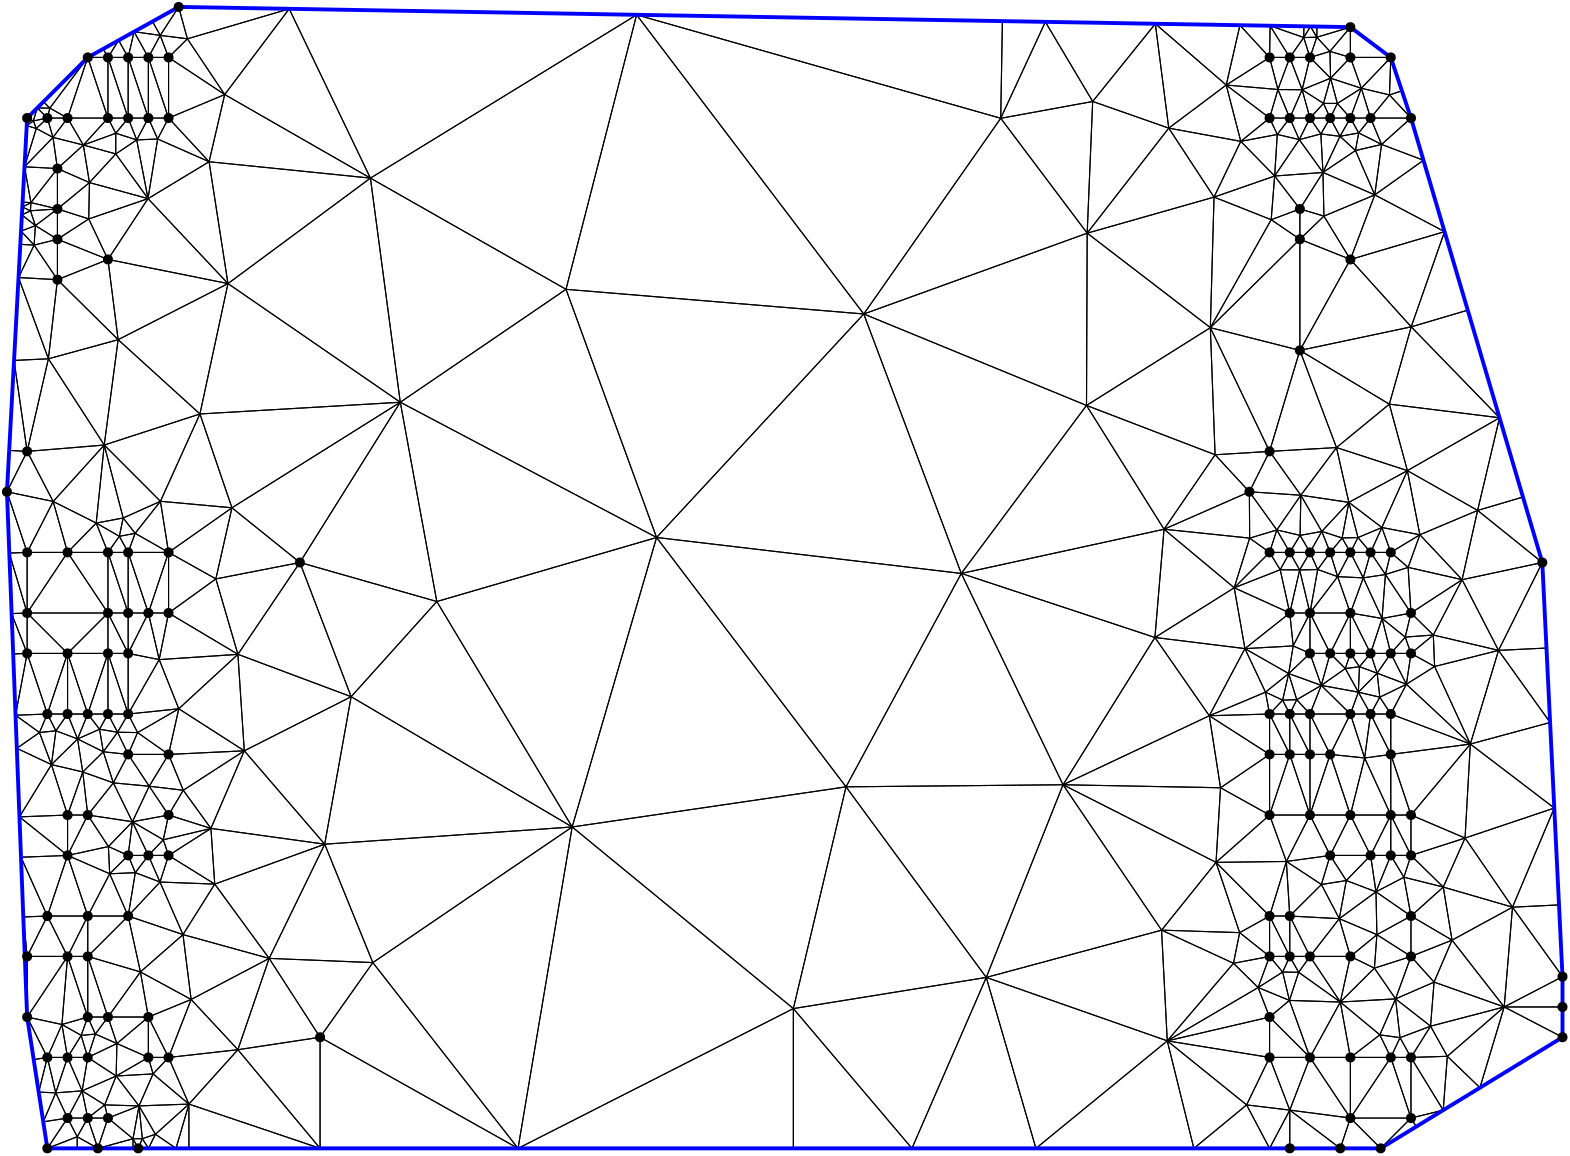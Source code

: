<?xml version="1.0"?>
<!DOCTYPE ipe SYSTEM "ipe.dtd">
<ipe version="70218" creator="Ipe 7.2.24">
<info created="D:20221020151441" modified="D:20221020151441"/>
<ipestyle name="basic">
<symbol name="mark/disk(sx)" transformations="translations">
<path fill="sym-stroke">
0.6 0 0 0.6 0 0 e
</path>
</symbol>
<anglesize name="22.5 deg" value="22.5"/>
<anglesize name="30 deg" value="30"/>
<anglesize name="45 deg" value="45"/>
<anglesize name="60 deg" value="60"/>
<anglesize name="90 deg" value="90"/>
<arrowsize name="large" value="10"/>
<arrowsize name="small" value="5"/>
<arrowsize name="tiny" value="3"/>
<color name="blue" value="0 0 1"/>
<color name="gray" value="0.745"/>
<color name="green" value="0 1 0"/>
<color name="red" value="1 0 0"/>
<color name="pink" value="1 0.753 0.796"/>
<pen name="heavier" value="0.8"/>
<pen name="fat" value="1.4"/>
<pen name="ultrafat" value="2"/>
<gridsize name="16 pts (~6 mm)" value="16"/>
<gridsize name="32 pts (~12 mm)" value="32"/>
<gridsize name="4 pts" value="4"/>
<gridsize name="8 pts (~3 mm)" value="8"/>
<opacity name="10%" value="0.1"/>
<opacity name="25%" value="0.25"/>
<opacity name="50%" value="0.5"/>
<opacity name="75%" value="0.75"/>
<symbolsize name="large" value="5"/>
<symbolsize name="small" value="2"/>
<symbolsize name="tiny" value="1.1"/>
<textsize name="huge" value="\huge"/>
<textsize name="large" value="\large"/>
<textsize name="small" value="\small"/>
<textsize name="tiny" value="	iny"/>
<tiling name="falling" angle="-60" step="4" width="1"/>
<tiling name="rising" angle="30" step="4" width="1"/>
</ipestyle>
<page>
<layer name="hull"/>
<layer name="constraints"/>
<layer name="triangulation"/>
<layer name="obtuse"/>
<layer name="blub"/>
<layer name="problems"/>
<view layers="hull constraints triangulation obtuse blub" active="triangulation"/>
<path layer="triangulation" stroke="black">
19.0939 427.923 m 
30.5455 428.364 l 
</path>
<path layer="triangulation" stroke="black">
30.5455 428.364 m 
23.2727 450.182 l 
</path>
<path layer="triangulation" stroke="black">
23.2727 450.182 m 
19.0939 427.923 l 
</path>
<path layer="triangulation" stroke="black">
54.2957 403.573 m 
43.2951 407.502 l 
</path>
<path layer="triangulation" stroke="black">
43.2951 407.502 m 
45.0909 392 l 
</path>
<path layer="triangulation" stroke="black">
45.0909 392 m 
54.2957 403.573 l 
</path>
<path layer="triangulation" stroke="black">
470.545 486.545 m 
477.818 486.545 l 
</path>
<path layer="triangulation" stroke="black">
477.818 486.545 m 
473.156 494.628 l 
</path>
<path layer="triangulation" stroke="black">
473.156 494.628 m 
470.545 486.545 l 
</path>
<path layer="triangulation" stroke="black">
21.8869 355.303 m 
23.2727 341.091 l 
</path>
<path layer="triangulation" stroke="black">
23.2727 341.091 m 
30.5455 355.636 l 
</path>
<path layer="triangulation" stroke="black">
30.5455 355.636 m 
21.8869 355.303 l 
</path>
<path layer="triangulation" stroke="black">
89.4277 387.174 m 
79.471 400.924 l 
</path>
<path layer="triangulation" stroke="black">
79.471 400.924 m 
74.1818 392 l 
</path>
<path layer="triangulation" stroke="black">
74.1818 392 m 
89.4277 387.174 l 
</path>
<path layer="triangulation" stroke="black">
497.81 444.73 m 
489.147 438.676 l 
</path>
<path layer="triangulation" stroke="black">
489.147 438.676 m 
502.505 436.219 l 
</path>
<path layer="triangulation" stroke="black">
502.505 436.219 m 
497.81 444.73 l 
</path>
<path layer="triangulation" stroke="black">
35.7956 316.594 m 
37.8182 341.091 l 
</path>
<path layer="triangulation" stroke="black">
37.8182 341.091 m 
23.2727 319.273 l 
</path>
<path layer="triangulation" stroke="black">
23.2727 319.273 m 
35.7956 316.594 l 
</path>
<path layer="triangulation" stroke="black">
30.9243 556.249 m 
23.2727 522.909 l 
</path>
<path layer="triangulation" stroke="black">
23.2727 522.909 m 
51.0276 525.204 l 
</path>
<path layer="triangulation" stroke="black">
51.0276 525.204 m 
30.9243 556.249 l 
</path>
<path layer="triangulation" stroke="black">
67.2142 402.365 m 
74.1818 392 l 
</path>
<path layer="triangulation" stroke="black">
74.1818 392 m 
79.471 400.924 l 
</path>
<path layer="triangulation" stroke="black">
79.471 400.924 m 
67.2142 402.365 l 
</path>
<path layer="triangulation" stroke="black">
463.374 491.682 m 
457.814 473.809 l 
</path>
<path layer="triangulation" stroke="black">
457.814 473.809 m 
470.545 486.545 l 
</path>
<path layer="triangulation" stroke="black">
470.545 486.545 m 
463.374 491.682 l 
</path>
<path layer="triangulation" stroke="black">
55.5751 309.738 m 
66.9091 304.727 l 
</path>
<path layer="triangulation" stroke="black">
66.9091 304.727 m 
66.9091 319.273 l 
</path>
<path layer="triangulation" stroke="black">
66.9091 319.273 m 
55.5751 309.738 l 
</path>
<path layer="triangulation" stroke="black">
62.2164 371.248 m 
66.9091 377.455 l 
</path>
<path layer="triangulation" stroke="black">
66.9091 377.455 m 
59.6364 377.455 l 
</path>
<path layer="triangulation" stroke="black">
59.6364 377.455 m 
62.2164 371.248 l 
</path>
<path layer="triangulation" stroke="black">
64.7384 275.491 m 
63.2727 272 l 
</path>
<path layer="triangulation" stroke="black">
63.2727 272 m 
66.969 272 l 
</path>
<path layer="triangulation" stroke="black">
66.969 272 m 
64.7384 275.491 l 
</path>
<path layer="triangulation" stroke="black">
470.545 319.273 m 
466.426 329.897 l 
</path>
<path layer="triangulation" stroke="black">
466.426 329.897 m 
433.717 310.698 l 
</path>
<path layer="triangulation" stroke="black">
433.717 310.698 m 
470.545 319.273 l 
</path>
<path layer="triangulation" stroke="black">
43.0557 292.701 m 
37.8182 304.727 l 
</path>
<path layer="triangulation" stroke="black">
37.8182 304.727 m 
33.5624 291.982 l 
</path>
<path layer="triangulation" stroke="black">
33.5624 291.982 m 
43.0557 292.701 l 
</path>
<path layer="triangulation" stroke="black">
74.1818 304.727 m 
66.9091 319.273 l 
</path>
<path layer="triangulation" stroke="black">
66.9091 319.273 m 
66.9091 304.727 l 
</path>
<path layer="triangulation" stroke="black">
66.9091 304.727 m 
74.1818 304.727 l 
</path>
<path layer="triangulation" stroke="black">
37.8182 341.091 m 
23.2727 341.091 l 
</path>
<path layer="triangulation" stroke="black">
23.2727 341.091 m 
23.2727 319.273 l 
</path>
<path layer="triangulation" stroke="black">
23.2727 319.273 m 
37.8182 341.091 l 
</path>
<path layer="triangulation" stroke="black">
496.012 324.679 m 
477.69 325.259 l 
</path>
<path layer="triangulation" stroke="black">
477.69 325.259 m 
485.091 304.727 l 
</path>
<path layer="triangulation" stroke="black">
485.091 304.727 m 
496.012 324.679 l 
</path>
<path layer="triangulation" stroke="black">
147.718 338.869 m 
199.992 272 l 
</path>
<path layer="triangulation" stroke="black">
199.992 272 m 
219.477 387.704 l 
</path>
<path layer="triangulation" stroke="black">
219.477 387.704 m 
147.718 338.869 l 
</path>
<path layer="triangulation" stroke="black">
61.1611 389.582 m 
66.9091 377.455 l 
</path>
<path layer="triangulation" stroke="black">
66.9091 377.455 m 
72.2863 383.086 l 
</path>
<path layer="triangulation" stroke="black">
72.2863 383.086 m 
61.1611 389.582 l 
</path>
<path layer="triangulation" stroke="black">
32.0175 410.151 m 
20.5011 391.334 l 
</path>
<path layer="triangulation" stroke="black">
20.5011 391.334 m 
37.8182 392 l 
</path>
<path layer="triangulation" stroke="black">
37.8182 392 m 
32.0175 410.151 l 
</path>
<path layer="triangulation" stroke="black">
37.8182 450.182 m 
23.2727 464.727 l 
</path>
<path layer="triangulation" stroke="black">
23.2727 464.727 m 
23.2727 450.182 l 
</path>
<path layer="triangulation" stroke="black">
23.2727 450.182 m 
37.8182 450.182 l 
</path>
<path layer="triangulation" stroke="black">
110.391 340.384 m 
128.727 312 l 
</path>
<path layer="triangulation" stroke="black">
128.727 312 m 
147.718 338.869 l 
</path>
<path layer="triangulation" stroke="black">
147.718 338.869 m 
110.391 340.384 l 
</path>
<path layer="triangulation" stroke="black">
55.8182 421.806 m 
59.6364 428.364 l 
</path>
<path layer="triangulation" stroke="black">
59.6364 428.364 m 
52.3636 428.364 l 
</path>
<path layer="triangulation" stroke="black">
52.3636 428.364 m 
55.8182 421.806 l 
</path>
<path layer="triangulation" stroke="black">
30.5455 355.636 m 
37.8182 341.091 l 
</path>
<path layer="triangulation" stroke="black">
37.8182 341.091 m 
45.0909 355.636 l 
</path>
<path layer="triangulation" stroke="black">
45.0909 355.636 m 
30.5455 355.636 l 
</path>
<path layer="triangulation" stroke="black">
45.0909 341.091 m 
37.8182 341.091 l 
</path>
<path layer="triangulation" stroke="black">
37.8182 341.091 m 
45.0909 319.273 l 
</path>
<path layer="triangulation" stroke="black">
45.0909 319.273 m 
45.0909 341.091 l 
</path>
<path layer="triangulation" stroke="black">
45.0909 341.091 m 
45.0909 355.636 l 
</path>
<path layer="triangulation" stroke="black">
45.0909 355.636 m 
37.8182 341.091 l 
</path>
<path layer="triangulation" stroke="black">
37.8182 341.091 m 
45.0909 341.091 l 
</path>
<path layer="triangulation" stroke="black">
52.3636 486.545 m 
56.4642 492.341 l 
</path>
<path layer="triangulation" stroke="black">
56.4642 492.341 m 
48.1355 497.115 l 
</path>
<path layer="triangulation" stroke="black">
48.1355 497.115 m 
52.3636 486.545 l 
</path>
<path layer="triangulation" stroke="black">
37.8182 428.364 m 
45.0909 428.364 l 
</path>
<path layer="triangulation" stroke="black">
45.0909 428.364 m 
37.8182 450.182 l 
</path>
<path layer="triangulation" stroke="black">
37.8182 450.182 m 
37.8182 428.364 l 
</path>
<path layer="triangulation" stroke="black">
16.8487 486.298 m 
23.2727 464.727 l 
</path>
<path layer="triangulation" stroke="black">
23.2727 464.727 m 
23.2727 486.545 l 
</path>
<path layer="triangulation" stroke="black">
23.2727 486.545 m 
16.8487 486.298 l 
</path>
<path layer="triangulation" stroke="black">
23.2727 486.545 m 
16 508.364 l 
</path>
<path layer="triangulation" stroke="black">
16 508.364 m 
16.8487 486.298 l 
</path>
<path layer="triangulation" stroke="black">
16.8487 486.298 m 
23.2727 486.545 l 
</path>
<path layer="triangulation" stroke="black">
59.6364 664.727 m 
52.3636 664.727 l 
</path>
<path layer="triangulation" stroke="black">
52.3636 664.727 m 
59.6364 642.909 l 
</path>
<path layer="triangulation" stroke="black">
59.6364 642.909 m 
59.6364 664.727 l 
</path>
<path layer="triangulation" stroke="black">
96.9959 502.601 m 
71.2522 504.942 l 
</path>
<path layer="triangulation" stroke="black">
71.2522 504.942 m 
74.1818 486.545 l 
</path>
<path layer="triangulation" stroke="black">
74.1818 486.545 m 
96.9959 502.601 l 
</path>
<path layer="triangulation" stroke="black">
66.9091 664.727 m 
71.187 672.67 l 
</path>
<path layer="triangulation" stroke="black">
71.187 672.67 m 
61.7633 673.99 l 
</path>
<path layer="triangulation" stroke="black">
61.7633 673.99 m 
66.9091 664.727 l 
</path>
<path layer="triangulation" stroke="black">
56.0269 563.127 m 
52.3636 592 l 
</path>
<path layer="triangulation" stroke="black">
52.3636 592 m 
34.1818 584.727 l 
</path>
<path layer="triangulation" stroke="black">
34.1818 584.727 m 
56.0269 563.127 l 
</path>
<path layer="triangulation" stroke="black">
504.765 412.539 m 
499.636 392 l 
</path>
<path layer="triangulation" stroke="black">
499.636 392 m 
514.182 392 l 
</path>
<path layer="triangulation" stroke="black">
514.182 392 m 
504.765 412.539 l 
</path>
<path layer="triangulation" stroke="black">
481.795 507.129 m 
473.156 494.628 l 
</path>
<path layer="triangulation" stroke="black">
473.156 494.628 m 
481.529 492.673 l 
</path>
<path layer="triangulation" stroke="black">
481.529 492.673 m 
481.795 507.129 l 
</path>
<path layer="triangulation" stroke="black">
77.8566 430.251 m 
70.8099 447.953 l 
</path>
<path layer="triangulation" stroke="black">
70.8099 447.953 m 
59.6364 428.364 l 
</path>
<path layer="triangulation" stroke="black">
59.6364 428.364 m 
77.8566 430.251 l 
</path>
<path layer="triangulation" stroke="black">
89.4277 387.174 m 
74.1818 392 l 
</path>
<path layer="triangulation" stroke="black">
74.1818 392 m 
72.2863 383.086 l 
</path>
<path layer="triangulation" stroke="black">
72.2863 383.086 m 
89.4277 387.174 l 
</path>
<path layer="triangulation" stroke="black">
473.554 653.178 m 
470.545 642.909 l 
</path>
<path layer="triangulation" stroke="black">
470.545 642.909 m 
477.818 642.909 l 
</path>
<path layer="triangulation" stroke="black">
477.818 642.909 m 
473.554 653.178 l 
</path>
<path layer="triangulation" stroke="black">
217.26 581.254 m 
324.452 572.369 l 
</path>
<path layer="triangulation" stroke="black">
324.452 572.369 m 
242.684 680.067 l 
</path>
<path layer="triangulation" stroke="black">
242.684 680.067 m 
217.26 581.254 l 
</path>
<path layer="triangulation" stroke="black">
494.955 648.164 m 
492.364 642.909 l 
</path>
<path layer="triangulation" stroke="black">
492.364 642.909 m 
499.636 642.909 l 
</path>
<path layer="triangulation" stroke="black">
499.636 642.909 m 
494.955 648.164 l 
</path>
<path layer="triangulation" stroke="black">
487.866 480.376 m 
495.049 477.811 l 
</path>
<path layer="triangulation" stroke="black">
495.049 477.811 m 
492.364 486.545 l 
</path>
<path layer="triangulation" stroke="black">
492.364 486.545 m 
487.866 480.376 l 
</path>
<path layer="triangulation" stroke="black">
490.111 607.607 m 
489.771 623.336 l 
</path>
<path layer="triangulation" stroke="black">
489.771 623.336 m 
481.455 610.182 l 
</path>
<path layer="triangulation" stroke="black">
481.455 610.182 m 
490.111 607.607 l 
</path>
<path layer="triangulation" stroke="black">
489.958 648.191 m 
492.506 657.251 l 
</path>
<path layer="triangulation" stroke="black">
492.506 657.251 m 
482.266 653.106 l 
</path>
<path layer="triangulation" stroke="black">
482.266 653.106 m 
489.958 648.191 l 
</path>
<path layer="triangulation" stroke="black">
487.538 672.006 m 
499.636 675.636 l 
</path>
<path layer="triangulation" stroke="black">
499.636 675.636 m 
487.604 675.844 l 
</path>
<path layer="triangulation" stroke="black">
487.604 675.844 m 
487.538 672.006 l 
</path>
<path layer="triangulation" stroke="black">
503.587 653.639 m 
499.636 664.727 l 
</path>
<path layer="triangulation" stroke="black">
499.636 664.727 m 
492.506 657.251 l 
</path>
<path layer="triangulation" stroke="black">
492.506 657.251 m 
503.587 653.639 l 
</path>
<path layer="triangulation" stroke="black">
492.364 642.909 m 
485.091 642.909 l 
</path>
<path layer="triangulation" stroke="black">
485.091 642.909 m 
489.007 637.194 l 
</path>
<path layer="triangulation" stroke="black">
489.007 637.194 m 
492.364 642.909 l 
</path>
<path layer="triangulation" stroke="black">
518.183 652.724 m 
513.709 651.233 l 
</path>
<path layer="triangulation" stroke="black">
513.709 651.233 m 
521.455 642.909 l 
</path>
<path layer="triangulation" stroke="black">
521.455 642.909 m 
518.183 652.724 l 
</path>
<path layer="triangulation" stroke="black">
495.899 636.335 m 
492.364 642.909 l 
</path>
<path layer="triangulation" stroke="black">
492.364 642.909 m 
489.007 637.194 l 
</path>
<path layer="triangulation" stroke="black">
489.007 637.194 m 
495.899 636.335 l 
</path>
<path layer="triangulation" stroke="black">
506.909 450.182 m 
514.182 450.182 l 
</path>
<path layer="triangulation" stroke="black">
514.182 450.182 m 
511.04 462.757 l 
</path>
<path layer="triangulation" stroke="black">
511.04 462.757 m 
506.909 450.182 l 
</path>
<path layer="triangulation" stroke="black">
406.86 648.882 m 
389.829 677.53 l 
</path>
<path layer="triangulation" stroke="black">
389.829 677.53 m 
373.761 642.827 l 
</path>
<path layer="triangulation" stroke="black">
373.761 642.827 m 
406.86 648.882 l 
</path>
<path layer="triangulation" stroke="black">
519.799 439.073 m 
510.233 434.425 l 
</path>
<path layer="triangulation" stroke="black">
510.233 434.425 m 
514.182 428.364 l 
</path>
<path layer="triangulation" stroke="black">
514.182 428.364 m 
519.799 439.073 l 
</path>
<path layer="triangulation" stroke="black">
499.636 592 m 
481.455 599.273 l 
</path>
<path layer="triangulation" stroke="black">
481.455 599.273 m 
481.455 559.273 l 
</path>
<path layer="triangulation" stroke="black">
481.455 559.273 m 
499.636 592 l 
</path>
<path layer="triangulation" stroke="black">
459.877 676.322 m 
470.545 664.727 l 
</path>
<path layer="triangulation" stroke="black">
470.545 664.727 m 
470.742 676.135 l 
</path>
<path layer="triangulation" stroke="black">
470.742 676.135 m 
459.877 676.322 l 
</path>
<path layer="triangulation" stroke="black">
477.818 413.818 m 
470.545 413.818 l 
</path>
<path layer="triangulation" stroke="black">
470.545 413.818 m 
470.545 392 l 
</path>
<path layer="triangulation" stroke="black">
470.545 392 m 
477.818 413.818 l 
</path>
<path layer="triangulation" stroke="black">
518.911 369.605 m 
521.455 377.455 l 
</path>
<path layer="triangulation" stroke="black">
521.455 377.455 m 
514.182 377.455 l 
</path>
<path layer="triangulation" stroke="black">
514.182 377.455 m 
518.911 369.605 l 
</path>
<path layer="triangulation" stroke="black">
485.091 413.818 m 
492.364 413.818 l 
</path>
<path layer="triangulation" stroke="black">
492.364 413.818 m 
485.091 428.364 l 
</path>
<path layer="triangulation" stroke="black">
485.091 428.364 m 
485.091 413.818 l 
</path>
<path layer="triangulation" stroke="black">
540.922 383.713 m 
521.455 392 l 
</path>
<path layer="triangulation" stroke="black">
521.455 392 m 
521.455 377.455 l 
</path>
<path layer="triangulation" stroke="black">
521.455 377.455 m 
540.922 383.713 l 
</path>
<path layer="triangulation" stroke="black">
477.818 341.091 m 
477.818 355.636 l 
</path>
<path layer="triangulation" stroke="black">
477.818 355.636 m 
470.545 355.636 l 
</path>
<path layer="triangulation" stroke="black">
470.545 355.636 m 
477.818 341.091 l 
</path>
<path layer="triangulation" stroke="black">
529.958 445.472 m 
552.966 451.272 l 
</path>
<path layer="triangulation" stroke="black">
552.966 451.272 m 
529.489 456.799 l 
</path>
<path layer="triangulation" stroke="black">
529.489 456.799 m 
529.958 445.472 l 
</path>
<path layer="triangulation" stroke="black">
512.255 478.598 m 
514.182 486.545 l 
</path>
<path layer="triangulation" stroke="black">
514.182 486.545 m 
506.909 486.545 l 
</path>
<path layer="triangulation" stroke="black">
506.909 486.545 m 
512.255 478.598 l 
</path>
<path layer="triangulation" stroke="black">
546.278 293.837 m 
576 312 l 
</path>
<path layer="triangulation" stroke="black">
576 312 m 
555.011 322.909 l 
</path>
<path layer="triangulation" stroke="black">
555.011 322.909 m 
546.278 293.837 l 
</path>
<path layer="triangulation" stroke="black">
525.943 627.718 m 
521.455 642.909 l 
</path>
<path layer="triangulation" stroke="black">
521.455 642.909 m 
510.864 633.41 l 
</path>
<path layer="triangulation" stroke="black">
510.864 633.41 m 
525.943 627.718 l 
</path>
<path layer="triangulation" stroke="black">
63.547 287.29 m 
52.3636 282.909 l 
</path>
<path layer="triangulation" stroke="black">
52.3636 282.909 m 
61.3831 275.459 l 
</path>
<path layer="triangulation" stroke="black">
61.3831 275.459 m 
63.547 287.29 l 
</path>
<path layer="triangulation" stroke="black">
37.8182 304.727 m 
30.5455 304.727 l 
</path>
<path layer="triangulation" stroke="black">
30.5455 304.727 m 
33.5624 291.982 l 
</path>
<path layer="triangulation" stroke="black">
33.5624 291.982 m 
37.8182 304.727 l 
</path>
<path layer="triangulation" stroke="black">
43.0557 292.701 m 
37.8182 282.909 l 
</path>
<path layer="triangulation" stroke="black">
37.8182 282.909 m 
45.0909 282.909 l 
</path>
<path layer="triangulation" stroke="black">
45.0909 282.909 m 
43.0557 292.701 l 
</path>
<path layer="triangulation" stroke="black">
25.6269 303.971 m 
30.5455 304.727 l 
</path>
<path layer="triangulation" stroke="black">
30.5455 304.727 m 
23.2727 319.273 l 
</path>
<path layer="triangulation" stroke="black">
23.2727 319.273 m 
25.6269 303.971 l 
</path>
<path layer="triangulation" stroke="black">
35.7956 316.594 m 
37.8182 304.727 l 
</path>
<path layer="triangulation" stroke="black">
37.8182 304.727 m 
42.7194 312.673 l 
</path>
<path layer="triangulation" stroke="black">
42.7194 312.673 m 
35.7956 316.594 l 
</path>
<path layer="triangulation" stroke="black">
52.3636 319.273 m 
45.0909 341.091 l 
</path>
<path layer="triangulation" stroke="black">
45.0909 341.091 m 
45.0909 319.273 l 
</path>
<path layer="triangulation" stroke="black">
45.0909 319.273 m 
52.3636 319.273 l 
</path>
<path layer="triangulation" stroke="black">
55.5751 309.738 m 
66.9091 319.273 l 
</path>
<path layer="triangulation" stroke="black">
66.9091 319.273 m 
52.3636 319.273 l 
</path>
<path layer="triangulation" stroke="black">
52.3636 319.273 m 
55.5751 309.738 l 
</path>
<path layer="triangulation" stroke="black">
52.9884 370.848 m 
62.2164 371.248 l 
</path>
<path layer="triangulation" stroke="black">
62.2164 371.248 m 
59.6364 377.455 l 
</path>
<path layer="triangulation" stroke="black">
59.6364 377.455 m 
52.9884 370.848 l 
</path>
<path layer="triangulation" stroke="black">
55.5751 309.738 m 
45.0909 304.727 l 
</path>
<path layer="triangulation" stroke="black">
45.0909 304.727 m 
55.3214 298.047 l 
</path>
<path layer="triangulation" stroke="black">
55.3214 298.047 m 
55.5751 309.738 l 
</path>
<path layer="triangulation" stroke="black">
51.1925 287.644 m 
43.0557 292.701 l 
</path>
<path layer="triangulation" stroke="black">
43.0557 292.701 m 
45.0909 282.909 l 
</path>
<path layer="triangulation" stroke="black">
45.0909 282.909 m 
51.1925 287.644 l 
</path>
<path layer="triangulation" stroke="black">
47.828 313.147 m 
42.7194 312.673 l 
</path>
<path layer="triangulation" stroke="black">
42.7194 312.673 m 
45.0909 304.727 l 
</path>
<path layer="triangulation" stroke="black">
45.0909 304.727 m 
47.828 313.147 l 
</path>
<path layer="triangulation" stroke="black">
37.8182 304.727 m 
35.7956 316.594 l 
</path>
<path layer="triangulation" stroke="black">
35.7956 316.594 m 
30.5455 304.727 l 
</path>
<path layer="triangulation" stroke="black">
30.5455 304.727 m 
37.8182 304.727 l 
</path>
<path layer="triangulation" stroke="black">
51.1925 287.644 m 
45.0909 282.909 l 
</path>
<path layer="triangulation" stroke="black">
45.0909 282.909 m 
52.3636 282.909 l 
</path>
<path layer="triangulation" stroke="black">
52.3636 282.909 m 
51.1925 287.644 l 
</path>
<path layer="triangulation" stroke="black">
37.8182 282.909 m 
41.2985 276.19 l 
</path>
<path layer="triangulation" stroke="black">
41.2985 276.19 m 
45.0909 282.909 l 
</path>
<path layer="triangulation" stroke="black">
45.0909 282.909 m 
37.8182 282.909 l 
</path>
<path layer="triangulation" stroke="black">
462.274 287.643 m 
470.545 272 l 
</path>
<path layer="triangulation" stroke="black">
470.545 272 m 
477.818 285.766 l 
</path>
<path layer="triangulation" stroke="black">
477.818 285.766 m 
462.274 287.643 l 
</path>
<path layer="triangulation" stroke="black">
433.717 310.698 m 
443.292 272 l 
</path>
<path layer="triangulation" stroke="black">
443.292 272 m 
462.274 287.643 l 
</path>
<path layer="triangulation" stroke="black">
462.274 287.643 m 
433.717 310.698 l 
</path>
<path layer="triangulation" stroke="black">
64.0538 335.514 m 
59.6364 355.636 l 
</path>
<path layer="triangulation" stroke="black">
59.6364 355.636 m 
45.0909 341.091 l 
</path>
<path layer="triangulation" stroke="black">
45.0909 341.091 m 
64.0538 335.514 l 
</path>
<path layer="triangulation" stroke="black">
76.8683 272 m 
81.5073 272 l 
</path>
<path layer="triangulation" stroke="black">
81.5073 272 m 
81.5073 287.931 l 
</path>
<path layer="triangulation" stroke="black">
81.5073 287.931 m 
76.8683 272 l 
</path>
<path layer="triangulation" stroke="black">
470.545 304.727 m 
485.091 304.727 l 
</path>
<path layer="triangulation" stroke="black">
485.091 304.727 m 
470.545 319.273 l 
</path>
<path layer="triangulation" stroke="black">
470.545 319.273 m 
470.545 304.727 l 
</path>
<path layer="triangulation" stroke="black">
470.545 355.636 m 
476.59 375.286 l 
</path>
<path layer="triangulation" stroke="black">
476.59 375.286 m 
451.27 374.955 l 
</path>
<path layer="triangulation" stroke="black">
451.27 374.955 m 
470.545 355.636 l 
</path>
<path layer="triangulation" stroke="black">
52.3636 319.273 m 
66.9091 319.273 l 
</path>
<path layer="triangulation" stroke="black">
66.9091 319.273 m 
64.0538 335.514 l 
</path>
<path layer="triangulation" stroke="black">
64.0538 335.514 m 
52.3636 319.273 l 
</path>
<path layer="triangulation" stroke="black">
74.1818 304.727 m 
99.1399 307.523 l 
</path>
<path layer="triangulation" stroke="black">
99.1399 307.523 m 
82.302 325.601 l 
</path>
<path layer="triangulation" stroke="black">
82.302 325.601 m 
74.1818 304.727 l 
</path>
<path layer="triangulation" stroke="black">
55.3214 298.047 m 
51.1925 287.644 l 
</path>
<path layer="triangulation" stroke="black">
51.1925 287.644 m 
63.547 287.29 l 
</path>
<path layer="triangulation" stroke="black">
63.547 287.29 m 
55.3214 298.047 l 
</path>
<path layer="triangulation" stroke="black">
45.0909 282.909 m 
48.7273 272 l 
</path>
<path layer="triangulation" stroke="black">
48.7273 272 m 
52.3636 282.909 l 
</path>
<path layer="triangulation" stroke="black">
52.3636 282.909 m 
45.0909 282.909 l 
</path>
<path layer="triangulation" stroke="black">
52.3636 319.273 m 
64.0538 335.514 l 
</path>
<path layer="triangulation" stroke="black">
64.0538 335.514 m 
45.0909 341.091 l 
</path>
<path layer="triangulation" stroke="black">
45.0909 341.091 m 
52.3636 319.273 l 
</path>
<path layer="triangulation" stroke="black">
82.302 325.601 m 
99.1399 307.523 l 
</path>
<path layer="triangulation" stroke="black">
99.1399 307.523 m 
110.391 340.384 l 
</path>
<path layer="triangulation" stroke="black">
110.391 340.384 m 
82.302 325.601 l 
</path>
<path layer="triangulation" stroke="black">
72.2863 383.086 m 
74.1818 377.455 l 
</path>
<path layer="triangulation" stroke="black">
74.1818 377.455 m 
89.4277 387.174 l 
</path>
<path layer="triangulation" stroke="black">
89.4277 387.174 m 
72.2863 383.086 l 
</path>
<path layer="triangulation" stroke="black">
66.9091 377.455 m 
62.2164 371.248 l 
</path>
<path layer="triangulation" stroke="black">
62.2164 371.248 m 
71.0934 367.874 l 
</path>
<path layer="triangulation" stroke="black">
71.0934 367.874 m 
66.9091 377.455 l 
</path>
<path layer="triangulation" stroke="black">
485.091 392 m 
499.636 392 l 
</path>
<path layer="triangulation" stroke="black">
499.636 392 m 
492.364 413.818 l 
</path>
<path layer="triangulation" stroke="black">
492.364 413.818 m 
485.091 392 l 
</path>
<path layer="triangulation" stroke="black">
469.078 436.235 m 
470.545 428.364 l 
</path>
<path layer="triangulation" stroke="black">
470.545 428.364 m 
475.254 433.365 l 
</path>
<path layer="triangulation" stroke="black">
475.254 433.365 m 
469.078 436.235 l 
</path>
<path layer="triangulation" stroke="black">
70.8099 447.953 m 
66.9091 464.727 l 
</path>
<path layer="triangulation" stroke="black">
66.9091 464.727 m 
59.6364 450.182 l 
</path>
<path layer="triangulation" stroke="black">
59.6364 450.182 m 
70.8099 447.953 l 
</path>
<path layer="triangulation" stroke="black">
52.9884 370.848 m 
37.8182 377.455 l 
</path>
<path layer="triangulation" stroke="black">
37.8182 377.455 m 
45.0909 355.636 l 
</path>
<path layer="triangulation" stroke="black">
45.0909 355.636 m 
52.9884 370.848 l 
</path>
<path layer="triangulation" stroke="black">
79.471 400.924 m 
74.1818 413.818 l 
</path>
<path layer="triangulation" stroke="black">
74.1818 413.818 m 
67.2142 402.365 l 
</path>
<path layer="triangulation" stroke="black">
67.2142 402.365 m 
79.471 400.924 l 
</path>
<path layer="triangulation" stroke="black">
49.3431 422.889 m 
45.0909 428.364 l 
</path>
<path layer="triangulation" stroke="black">
45.0909 428.364 m 
41.4164 419.383 l 
</path>
<path layer="triangulation" stroke="black">
41.4164 419.383 m 
49.3431 422.889 l 
</path>
<path layer="triangulation" stroke="black">
55.8182 421.806 m 
52.3636 428.364 l 
</path>
<path layer="triangulation" stroke="black">
52.3636 428.364 m 
49.3431 422.889 l 
</path>
<path layer="triangulation" stroke="black">
49.3431 422.889 m 
55.8182 421.806 l 
</path>
<path layer="triangulation" stroke="black">
59.6364 428.364 m 
52.3636 450.182 l 
</path>
<path layer="triangulation" stroke="black">
52.3636 450.182 m 
52.3636 428.364 l 
</path>
<path layer="triangulation" stroke="black">
52.3636 428.364 m 
59.6364 428.364 l 
</path>
<path layer="triangulation" stroke="black">
59.6364 450.182 m 
52.3636 450.182 l 
</path>
<path layer="triangulation" stroke="black">
52.3636 450.182 m 
59.6364 428.364 l 
</path>
<path layer="triangulation" stroke="black">
59.6364 428.364 m 
59.6364 450.182 l 
</path>
<path layer="triangulation" stroke="black">
52.3636 464.727 m 
23.2727 464.727 l 
</path>
<path layer="triangulation" stroke="black">
23.2727 464.727 m 
37.8182 450.182 l 
</path>
<path layer="triangulation" stroke="black">
37.8182 450.182 m 
52.3636 464.727 l 
</path>
<path layer="triangulation" stroke="black">
37.8182 450.182 m 
45.0909 428.364 l 
</path>
<path layer="triangulation" stroke="black">
45.0909 428.364 m 
52.3636 450.182 l 
</path>
<path layer="triangulation" stroke="black">
52.3636 450.182 m 
37.8182 450.182 l 
</path>
<path layer="triangulation" stroke="black">
52.3636 428.364 m 
52.3636 450.182 l 
</path>
<path layer="triangulation" stroke="black">
52.3636 450.182 m 
45.0909 428.364 l 
</path>
<path layer="triangulation" stroke="black">
45.0909 428.364 m 
52.3636 428.364 l 
</path>
<path layer="triangulation" stroke="black">
50.6957 414.773 m 
41.4164 419.383 l 
</path>
<path layer="triangulation" stroke="black">
41.4164 419.383 m 
43.2951 407.502 l 
</path>
<path layer="triangulation" stroke="black">
43.2951 407.502 m 
50.6957 414.773 l 
</path>
<path layer="triangulation" stroke="black">
37.8182 392 m 
37.8182 377.455 l 
</path>
<path layer="triangulation" stroke="black">
37.8182 377.455 m 
45.0909 392 l 
</path>
<path layer="triangulation" stroke="black">
45.0909 392 m 
37.8182 392 l 
</path>
<path layer="triangulation" stroke="black">
59.6364 355.636 m 
45.0909 355.636 l 
</path>
<path layer="triangulation" stroke="black">
45.0909 355.636 m 
45.0909 341.091 l 
</path>
<path layer="triangulation" stroke="black">
45.0909 341.091 m 
59.6364 355.636 l 
</path>
<path layer="triangulation" stroke="black">
59.6364 355.636 m 
62.2164 371.248 l 
</path>
<path layer="triangulation" stroke="black">
62.2164 371.248 m 
52.9884 370.848 l 
</path>
<path layer="triangulation" stroke="black">
52.9884 370.848 m 
59.6364 355.636 l 
</path>
<path layer="triangulation" stroke="black">
33.627 422.324 m 
37.8182 428.364 l 
</path>
<path layer="triangulation" stroke="black">
37.8182 428.364 m 
30.5455 428.364 l 
</path>
<path layer="triangulation" stroke="black">
30.5455 428.364 m 
33.627 422.324 l 
</path>
<path layer="triangulation" stroke="black">
37.8182 377.455 m 
21.0598 376.81 l 
</path>
<path layer="triangulation" stroke="black">
21.0598 376.81 m 
30.5455 355.636 l 
</path>
<path layer="triangulation" stroke="black">
30.5455 355.636 m 
37.8182 377.455 l 
</path>
<path layer="triangulation" stroke="black">
37.8182 341.091 m 
30.5455 355.636 l 
</path>
<path layer="triangulation" stroke="black">
30.5455 355.636 m 
23.2727 341.091 l 
</path>
<path layer="triangulation" stroke="black">
23.2727 341.091 m 
37.8182 341.091 l 
</path>
<path layer="triangulation" stroke="black">
45.0909 355.636 m 
37.8182 377.455 l 
</path>
<path layer="triangulation" stroke="black">
37.8182 377.455 m 
30.5455 355.636 l 
</path>
<path layer="triangulation" stroke="black">
30.5455 355.636 m 
45.0909 355.636 l 
</path>
<path layer="triangulation" stroke="black">
33.627 422.324 m 
41.4164 419.383 l 
</path>
<path layer="triangulation" stroke="black">
41.4164 419.383 m 
37.8182 428.364 l 
</path>
<path layer="triangulation" stroke="black">
37.8182 428.364 m 
33.627 422.324 l 
</path>
<path layer="triangulation" stroke="black">
37.8182 392 m 
45.0909 392 l 
</path>
<path layer="triangulation" stroke="black">
45.0909 392 m 
43.2951 407.502 l 
</path>
<path layer="triangulation" stroke="black">
43.2951 407.502 m 
37.8182 392 l 
</path>
<path layer="triangulation" stroke="black">
32.0175 410.151 m 
33.627 422.324 l 
</path>
<path layer="triangulation" stroke="black">
33.627 422.324 m 
27.7009 421.702 l 
</path>
<path layer="triangulation" stroke="black">
27.7009 421.702 m 
32.0175 410.151 l 
</path>
<path layer="triangulation" stroke="black">
30.5455 428.364 m 
37.8182 428.364 l 
</path>
<path layer="triangulation" stroke="black">
37.8182 428.364 m 
37.8182 450.182 l 
</path>
<path layer="triangulation" stroke="black">
37.8182 450.182 m 
30.5455 428.364 l 
</path>
<path layer="triangulation" stroke="black">
37.8182 486.545 m 
23.2727 486.545 l 
</path>
<path layer="triangulation" stroke="black">
23.2727 486.545 m 
23.2727 464.727 l 
</path>
<path layer="triangulation" stroke="black">
23.2727 464.727 m 
37.8182 486.545 l 
</path>
<path layer="triangulation" stroke="black">
37.8182 486.545 m 
32.644 504.872 l 
</path>
<path layer="triangulation" stroke="black">
32.644 504.872 m 
23.2727 486.545 l 
</path>
<path layer="triangulation" stroke="black">
23.2727 486.545 m 
37.8182 486.545 l 
</path>
<path layer="triangulation" stroke="black">
30.5455 428.364 m 
37.8182 450.182 l 
</path>
<path layer="triangulation" stroke="black">
37.8182 450.182 m 
23.2727 450.182 l 
</path>
<path layer="triangulation" stroke="black">
23.2727 450.182 m 
30.5455 428.364 l 
</path>
<path layer="triangulation" stroke="black">
52.3636 450.182 m 
52.3636 464.727 l 
</path>
<path layer="triangulation" stroke="black">
52.3636 464.727 m 
37.8182 450.182 l 
</path>
<path layer="triangulation" stroke="black">
37.8182 450.182 m 
52.3636 450.182 l 
</path>
<path layer="triangulation" stroke="black">
59.6364 486.545 m 
52.3636 486.545 l 
</path>
<path layer="triangulation" stroke="black">
52.3636 486.545 m 
59.6364 464.727 l 
</path>
<path layer="triangulation" stroke="black">
59.6364 464.727 m 
59.6364 486.545 l 
</path>
<path layer="triangulation" stroke="black">
37.8182 486.545 m 
23.2727 464.727 l 
</path>
<path layer="triangulation" stroke="black">
23.2727 464.727 m 
52.3636 464.727 l 
</path>
<path layer="triangulation" stroke="black">
52.3636 464.727 m 
37.8182 486.545 l 
</path>
<path layer="triangulation" stroke="black">
66.7904 613.901 m 
55.1763 629.999 l 
</path>
<path layer="triangulation" stroke="black">
55.1763 629.999 m 
45.7052 619.677 l 
</path>
<path layer="triangulation" stroke="black">
45.7052 619.677 m 
66.7904 613.901 l 
</path>
<path layer="triangulation" stroke="black">
48.1355 497.115 m 
32.644 504.872 l 
</path>
<path layer="triangulation" stroke="black">
32.644 504.872 m 
37.8182 486.545 l 
</path>
<path layer="triangulation" stroke="black">
37.8182 486.545 m 
48.1355 497.115 l 
</path>
<path layer="triangulation" stroke="black">
52.3636 464.727 m 
52.3636 486.545 l 
</path>
<path layer="triangulation" stroke="black">
52.3636 486.545 m 
37.8182 486.545 l 
</path>
<path layer="triangulation" stroke="black">
37.8182 486.545 m 
52.3636 464.727 l 
</path>
<path layer="triangulation" stroke="black">
71.2522 504.942 m 
96.9959 502.601 l 
</path>
<path layer="triangulation" stroke="black">
96.9959 502.601 m 
85.4754 536.385 l 
</path>
<path layer="triangulation" stroke="black">
85.4754 536.385 m 
71.2522 504.942 l 
</path>
<path layer="triangulation" stroke="black">
34.1818 599.273 m 
34.1818 584.727 l 
</path>
<path layer="triangulation" stroke="black">
34.1818 584.727 m 
52.3636 592 l 
</path>
<path layer="triangulation" stroke="black">
52.3636 592 m 
34.1818 599.273 l 
</path>
<path layer="triangulation" stroke="black">
26.2431 604.185 m 
34.1818 610.182 l 
</path>
<path layer="triangulation" stroke="black">
34.1818 610.182 m 
24.4593 609.541 l 
</path>
<path layer="triangulation" stroke="black">
24.4593 609.541 m 
26.2431 604.185 l 
</path>
<path layer="triangulation" stroke="black">
59.6364 486.545 m 
74.1818 486.545 l 
</path>
<path layer="triangulation" stroke="black">
74.1818 486.545 m 
62.1497 493.414 l 
</path>
<path layer="triangulation" stroke="black">
62.1497 493.414 m 
59.6364 486.545 l 
</path>
<path layer="triangulation" stroke="black">
26.5555 639.146 m 
22.3246 625.368 l 
</path>
<path layer="triangulation" stroke="black">
22.3246 625.368 m 
32.5747 635.946 l 
</path>
<path layer="triangulation" stroke="black">
32.5747 635.946 m 
26.5555 639.146 l 
</path>
<path layer="triangulation" stroke="black">
59.6364 642.909 m 
52.3636 642.909 l 
</path>
<path layer="triangulation" stroke="black">
52.3636 642.909 m 
55.1744 637.434 l 
</path>
<path layer="triangulation" stroke="black">
55.1744 637.434 m 
59.6364 642.909 l 
</path>
<path layer="triangulation" stroke="black">
22.3246 625.368 m 
34.1818 624.727 l 
</path>
<path layer="triangulation" stroke="black">
34.1818 624.727 m 
32.5747 635.946 l 
</path>
<path layer="triangulation" stroke="black">
32.5747 635.946 m 
22.3246 625.368 l 
</path>
<path layer="triangulation" stroke="black">
95.57 583.316 m 
88.7647 627.181 l 
</path>
<path layer="triangulation" stroke="black">
88.7647 627.181 m 
66.7904 613.901 l 
</path>
<path layer="triangulation" stroke="black">
66.7904 613.901 m 
95.57 583.316 l 
</path>
<path layer="triangulation" stroke="black">
37.8182 642.909 m 
52.3636 642.909 l 
</path>
<path layer="triangulation" stroke="black">
52.3636 642.909 m 
45.0909 664.727 l 
</path>
<path layer="triangulation" stroke="black">
45.0909 664.727 m 
37.8182 642.909 l 
</path>
<path layer="triangulation" stroke="black">
30.5455 642.909 m 
32.5747 635.946 l 
</path>
<path layer="triangulation" stroke="black">
32.5747 635.946 m 
37.8182 642.909 l 
</path>
<path layer="triangulation" stroke="black">
37.8182 642.909 m 
30.5455 642.909 l 
</path>
<path layer="triangulation" stroke="black">
45.445 606.597 m 
34.1818 610.182 l 
</path>
<path layer="triangulation" stroke="black">
34.1818 610.182 m 
34.1818 599.273 l 
</path>
<path layer="triangulation" stroke="black">
34.1818 599.273 m 
45.445 606.597 l 
</path>
<path layer="triangulation" stroke="black">
31.441 646.483 m 
30.5455 642.909 l 
</path>
<path layer="triangulation" stroke="black">
30.5455 642.909 m 
37.8182 642.909 l 
</path>
<path layer="triangulation" stroke="black">
37.8182 642.909 m 
31.441 646.483 l 
</path>
<path layer="triangulation" stroke="black">
29.1437 648.78 m 
31.441 646.483 l 
</path>
<path layer="triangulation" stroke="black">
31.441 646.483 m 
45.0909 664.727 l 
</path>
<path layer="triangulation" stroke="black">
45.0909 664.727 m 
29.1437 648.78 l 
</path>
<path layer="triangulation" stroke="black">
32.5747 635.946 m 
34.1818 624.727 l 
</path>
<path layer="triangulation" stroke="black">
34.1818 624.727 m 
43.4967 633.193 l 
</path>
<path layer="triangulation" stroke="black">
43.4967 633.193 m 
32.5747 635.946 l 
</path>
<path layer="triangulation" stroke="black">
45.445 606.597 m 
34.1818 599.273 l 
</path>
<path layer="triangulation" stroke="black">
34.1818 599.273 m 
52.3636 592 l 
</path>
<path layer="triangulation" stroke="black">
52.3636 592 m 
45.445 606.597 l 
</path>
<path layer="triangulation" stroke="black">
24.6334 612.473 m 
34.1818 624.727 l 
</path>
<path layer="triangulation" stroke="black">
34.1818 624.727 m 
22.3246 625.368 l 
</path>
<path layer="triangulation" stroke="black">
22.3246 625.368 m 
24.6334 612.473 l 
</path>
<path layer="triangulation" stroke="black">
55.1744 637.434 m 
62.7112 635.039 l 
</path>
<path layer="triangulation" stroke="black">
62.7112 635.039 m 
59.6364 642.909 l 
</path>
<path layer="triangulation" stroke="black">
59.6364 642.909 m 
55.1744 637.434 l 
</path>
<path layer="triangulation" stroke="black">
45.445 606.597 m 
45.7052 619.677 l 
</path>
<path layer="triangulation" stroke="black">
45.7052 619.677 m 
34.1818 610.182 l 
</path>
<path layer="triangulation" stroke="black">
34.1818 610.182 m 
45.445 606.597 l 
</path>
<path layer="triangulation" stroke="black">
74.1818 664.727 m 
80.9524 671.438 l 
</path>
<path layer="triangulation" stroke="black">
80.9524 671.438 m 
71.187 672.67 l 
</path>
<path layer="triangulation" stroke="black">
71.187 672.67 m 
74.1818 664.727 l 
</path>
<path layer="triangulation" stroke="black">
52.3636 664.727 m 
52.3636 642.909 l 
</path>
<path layer="triangulation" stroke="black">
52.3636 642.909 m 
59.6364 642.909 l 
</path>
<path layer="triangulation" stroke="black">
59.6364 642.909 m 
52.3636 664.727 l 
</path>
<path layer="triangulation" stroke="black">
71.187 672.67 m 
77.8182 682.909 l 
</path>
<path layer="triangulation" stroke="black">
77.8182 682.909 m 
68.4043 677.679 l 
</path>
<path layer="triangulation" stroke="black">
68.4043 677.679 m 
71.187 672.67 l 
</path>
<path layer="triangulation" stroke="black">
45.0909 664.727 m 
52.3636 642.909 l 
</path>
<path layer="triangulation" stroke="black">
52.3636 642.909 m 
52.3636 664.727 l 
</path>
<path layer="triangulation" stroke="black">
52.3636 664.727 m 
45.0909 664.727 l 
</path>
<path layer="triangulation" stroke="black">
80.9524 671.438 m 
77.8182 682.909 l 
</path>
<path layer="triangulation" stroke="black">
77.8182 682.909 m 
71.187 672.67 l 
</path>
<path layer="triangulation" stroke="black">
71.187 672.67 m 
80.9524 671.438 l 
</path>
<path layer="triangulation" stroke="black">
59.6364 664.727 m 
59.6364 642.909 l 
</path>
<path layer="triangulation" stroke="black">
59.6364 642.909 m 
66.9091 642.909 l 
</path>
<path layer="triangulation" stroke="black">
66.9091 642.909 m 
59.6364 664.727 l 
</path>
<path layer="triangulation" stroke="black">
56.2058 670.902 m 
50.6484 667.815 l 
</path>
<path layer="triangulation" stroke="black">
50.6484 667.815 m 
52.3636 664.727 l 
</path>
<path layer="triangulation" stroke="black">
52.3636 664.727 m 
56.2058 670.902 l 
</path>
<path layer="triangulation" stroke="black">
74.1818 642.909 m 
74.1818 664.727 l 
</path>
<path layer="triangulation" stroke="black">
74.1818 664.727 m 
66.9091 664.727 l 
</path>
<path layer="triangulation" stroke="black">
66.9091 664.727 m 
74.1818 642.909 l 
</path>
<path layer="triangulation" stroke="black">
74.1818 642.909 m 
88.7647 627.181 l 
</path>
<path layer="triangulation" stroke="black">
88.7647 627.181 m 
94.3886 651.37 l 
</path>
<path layer="triangulation" stroke="black">
94.3886 651.37 m 
74.1818 642.909 l 
</path>
<path layer="triangulation" stroke="black">
66.9091 664.727 m 
66.9091 642.909 l 
</path>
<path layer="triangulation" stroke="black">
66.9091 642.909 m 
74.1818 642.909 l 
</path>
<path layer="triangulation" stroke="black">
74.1818 642.909 m 
66.9091 664.727 l 
</path>
<path layer="triangulation" stroke="black">
66.9091 664.727 m 
59.6364 664.727 l 
</path>
<path layer="triangulation" stroke="black">
59.6364 664.727 m 
66.9091 642.909 l 
</path>
<path layer="triangulation" stroke="black">
66.9091 642.909 m 
66.9091 664.727 l 
</path>
<path layer="triangulation" stroke="black">
318.066 402.151 m 
249.864 491.914 l 
</path>
<path layer="triangulation" stroke="black">
249.864 491.914 m 
219.477 387.704 l 
</path>
<path layer="triangulation" stroke="black">
219.477 387.704 m 
318.066 402.151 l 
</path>
<path layer="triangulation" stroke="black">
219.477 387.704 m 
249.864 491.914 l 
</path>
<path layer="triangulation" stroke="black">
249.864 491.914 m 
170.749 468.86 l 
</path>
<path layer="triangulation" stroke="black">
170.749 468.86 m 
219.477 387.704 l 
</path>
<path layer="triangulation" stroke="black">
404.886 601.472 m 
373.761 642.827 l 
</path>
<path layer="triangulation" stroke="black">
373.761 642.827 m 
324.452 572.369 l 
</path>
<path layer="triangulation" stroke="black">
324.452 572.369 m 
404.886 601.472 l 
</path>
<path layer="triangulation" stroke="black">
66.9091 464.727 m 
59.6364 464.727 l 
</path>
<path layer="triangulation" stroke="black">
59.6364 464.727 m 
59.6364 450.182 l 
</path>
<path layer="triangulation" stroke="black">
59.6364 450.182 m 
66.9091 464.727 l 
</path>
<path layer="triangulation" stroke="black">
62.1497 493.414 m 
56.4642 492.341 l 
</path>
<path layer="triangulation" stroke="black">
56.4642 492.341 m 
59.6364 486.545 l 
</path>
<path layer="triangulation" stroke="black">
59.6364 486.545 m 
62.1497 493.414 l 
</path>
<path layer="triangulation" stroke="black">
52.3636 486.545 m 
52.3636 464.727 l 
</path>
<path layer="triangulation" stroke="black">
52.3636 464.727 m 
59.6364 464.727 l 
</path>
<path layer="triangulation" stroke="black">
59.6364 464.727 m 
52.3636 486.545 l 
</path>
<path layer="triangulation" stroke="black">
59.6364 486.545 m 
59.6364 464.727 l 
</path>
<path layer="triangulation" stroke="black">
59.6364 464.727 m 
66.9091 464.727 l 
</path>
<path layer="triangulation" stroke="black">
66.9091 464.727 m 
59.6364 486.545 l 
</path>
<path layer="triangulation" stroke="black">
52.3636 464.727 m 
52.3636 450.182 l 
</path>
<path layer="triangulation" stroke="black">
52.3636 450.182 m 
59.6364 450.182 l 
</path>
<path layer="triangulation" stroke="black">
59.6364 450.182 m 
52.3636 464.727 l 
</path>
<path layer="triangulation" stroke="black">
63.0273 421.679 m 
77.8566 430.251 l 
</path>
<path layer="triangulation" stroke="black">
77.8566 430.251 m 
59.6364 428.364 l 
</path>
<path layer="triangulation" stroke="black">
59.6364 428.364 m 
63.0273 421.679 l 
</path>
<path layer="triangulation" stroke="black">
59.6364 464.727 m 
52.3636 464.727 l 
</path>
<path layer="triangulation" stroke="black">
52.3636 464.727 m 
59.6364 450.182 l 
</path>
<path layer="triangulation" stroke="black">
59.6364 450.182 m 
59.6364 464.727 l 
</path>
<path layer="triangulation" stroke="black">
74.1818 486.545 m 
66.9091 464.727 l 
</path>
<path layer="triangulation" stroke="black">
66.9091 464.727 m 
74.1818 464.727 l 
</path>
<path layer="triangulation" stroke="black">
74.1818 464.727 m 
74.1818 486.545 l 
</path>
<path layer="triangulation" stroke="black">
74.1818 486.545 m 
59.6364 486.545 l 
</path>
<path layer="triangulation" stroke="black">
59.6364 486.545 m 
66.9091 464.727 l 
</path>
<path layer="triangulation" stroke="black">
66.9091 464.727 m 
74.1818 486.545 l 
</path>
<path layer="triangulation" stroke="black">
70.8099 447.953 m 
74.1818 464.727 l 
</path>
<path layer="triangulation" stroke="black">
74.1818 464.727 m 
66.9091 464.727 l 
</path>
<path layer="triangulation" stroke="black">
66.9091 464.727 m 
70.8099 447.953 l 
</path>
<path layer="triangulation" stroke="black">
91.2119 477.006 m 
74.1818 486.545 l 
</path>
<path layer="triangulation" stroke="black">
74.1818 486.545 m 
74.1818 464.727 l 
</path>
<path layer="triangulation" stroke="black">
74.1818 464.727 m 
91.2119 477.006 l 
</path>
<path layer="triangulation" stroke="black">
477.427 442.922 m 
485.091 450.182 l 
</path>
<path layer="triangulation" stroke="black">
485.091 450.182 m 
479.046 452.88 l 
</path>
<path layer="triangulation" stroke="black">
479.046 452.88 m 
477.427 442.922 l 
</path>
<path layer="triangulation" stroke="black">
170.749 468.86 m 
121.455 482.909 l 
</path>
<path layer="triangulation" stroke="black">
121.455 482.909 m 
139.912 434.594 l 
</path>
<path layer="triangulation" stroke="black">
139.912 434.594 m 
170.749 468.86 l 
</path>
<path layer="triangulation" stroke="black">
485.091 413.818 m 
485.091 392 l 
</path>
<path layer="triangulation" stroke="black">
485.091 392 m 
492.364 413.818 l 
</path>
<path layer="triangulation" stroke="black">
492.364 413.818 m 
485.091 413.818 l 
</path>
<path layer="triangulation" stroke="black">
497.81 444.73 m 
502.911 445.39 l 
</path>
<path layer="triangulation" stroke="black">
502.911 445.39 m 
499.636 450.182 l 
</path>
<path layer="triangulation" stroke="black">
499.636 450.182 m 
497.81 444.73 l 
</path>
<path layer="triangulation" stroke="black">
492.364 486.545 m 
495.049 477.811 l 
</path>
<path layer="triangulation" stroke="black">
495.049 477.811 m 
499.636 486.545 l 
</path>
<path layer="triangulation" stroke="black">
499.636 486.545 m 
492.364 486.545 l 
</path>
<path layer="triangulation" stroke="black">
485.091 464.727 m 
477.818 464.727 l 
</path>
<path layer="triangulation" stroke="black">
477.818 464.727 m 
479.046 452.88 l 
</path>
<path layer="triangulation" stroke="black">
479.046 452.88 m 
485.091 464.727 l 
</path>
<path layer="triangulation" stroke="black">
492.364 450.182 m 
485.091 464.727 l 
</path>
<path layer="triangulation" stroke="black">
485.091 464.727 m 
485.091 450.182 l 
</path>
<path layer="triangulation" stroke="black">
485.091 450.182 m 
492.364 450.182 l 
</path>
<path layer="triangulation" stroke="black">
477.818 464.727 m 
474.37 480.307 l 
</path>
<path layer="triangulation" stroke="black">
474.37 480.307 m 
457.814 473.809 l 
</path>
<path layer="triangulation" stroke="black">
457.814 473.809 m 
477.818 464.727 l 
</path>
<path layer="triangulation" stroke="black">
492.364 450.182 m 
499.636 464.727 l 
</path>
<path layer="triangulation" stroke="black">
499.636 464.727 m 
485.091 464.727 l 
</path>
<path layer="triangulation" stroke="black">
485.091 464.727 m 
492.364 450.182 l 
</path>
<path layer="triangulation" stroke="black">
481.795 507.129 m 
494.634 524.293 l 
</path>
<path layer="triangulation" stroke="black">
494.634 524.293 m 
470.545 522.909 l 
</path>
<path layer="triangulation" stroke="black">
470.545 522.909 m 
481.795 507.129 l 
</path>
<path layer="triangulation" stroke="black">
481.379 480.229 m 
477.818 486.545 l 
</path>
<path layer="triangulation" stroke="black">
477.818 486.545 m 
474.37 480.307 l 
</path>
<path layer="triangulation" stroke="black">
474.37 480.307 m 
481.379 480.229 l 
</path>
<path layer="triangulation" stroke="black">
473.156 494.628 m 
463.273 508.364 l 
</path>
<path layer="triangulation" stroke="black">
463.273 508.364 m 
463.374 491.682 l 
</path>
<path layer="triangulation" stroke="black">
463.374 491.682 m 
473.156 494.628 l 
</path>
<path layer="triangulation" stroke="black">
461.672 451.908 m 
477.818 464.727 l 
</path>
<path layer="triangulation" stroke="black">
477.818 464.727 m 
457.814 473.809 l 
</path>
<path layer="triangulation" stroke="black">
457.814 473.809 m 
461.672 451.908 l 
</path>
<path layer="triangulation" stroke="black">
481.379 480.229 m 
485.091 486.545 l 
</path>
<path layer="triangulation" stroke="black">
485.091 486.545 m 
477.818 486.545 l 
</path>
<path layer="triangulation" stroke="black">
477.818 486.545 m 
481.379 480.229 l 
</path>
<path layer="triangulation" stroke="black">
463.273 508.364 m 
432.553 494.882 l 
</path>
<path layer="triangulation" stroke="black">
432.553 494.882 m 
463.374 491.682 l 
</path>
<path layer="triangulation" stroke="black">
463.374 491.682 m 
463.273 508.364 l 
</path>
<path layer="triangulation" stroke="black">
474.37 480.307 m 
477.818 486.545 l 
</path>
<path layer="triangulation" stroke="black">
477.818 486.545 m 
470.545 486.545 l 
</path>
<path layer="triangulation" stroke="black">
470.545 486.545 m 
474.37 480.307 l 
</path>
<path layer="triangulation" stroke="black">
470.545 642.909 m 
454.94 654.797 l 
</path>
<path layer="triangulation" stroke="black">
454.94 654.797 m 
460.178 634.523 l 
</path>
<path layer="triangulation" stroke="black">
460.178 634.523 m 
470.545 642.909 l 
</path>
<path layer="triangulation" stroke="black">
471.127 606.313 m 
481.455 599.273 l 
</path>
<path layer="triangulation" stroke="black">
481.455 599.273 m 
481.455 610.182 l 
</path>
<path layer="triangulation" stroke="black">
481.455 610.182 m 
471.127 606.313 l 
</path>
<path layer="triangulation" stroke="black">
473.319 637.016 m 
477.818 642.909 l 
</path>
<path layer="triangulation" stroke="black">
477.818 642.909 m 
470.545 642.909 l 
</path>
<path layer="triangulation" stroke="black">
470.545 642.909 m 
473.319 637.016 l 
</path>
<path layer="triangulation" stroke="black">
473.554 653.178 m 
482.266 653.106 l 
</path>
<path layer="triangulation" stroke="black">
482.266 653.106 m 
477.818 664.727 l 
</path>
<path layer="triangulation" stroke="black">
477.818 664.727 m 
473.554 653.178 l 
</path>
<path layer="triangulation" stroke="black">
482.842 671.896 m 
485.283 675.884 l 
</path>
<path layer="triangulation" stroke="black">
485.283 675.884 m 
482.912 675.925 l 
</path>
<path layer="triangulation" stroke="black">
482.912 675.925 m 
482.842 671.896 l 
</path>
<path layer="triangulation" stroke="black">
482.266 653.106 m 
473.554 653.178 l 
</path>
<path layer="triangulation" stroke="black">
473.554 653.178 m 
477.818 642.909 l 
</path>
<path layer="triangulation" stroke="black">
477.818 642.909 m 
482.266 653.106 l 
</path>
<path layer="triangulation" stroke="black">
487.538 672.006 m 
487.604 675.844 l 
</path>
<path layer="triangulation" stroke="black">
487.604 675.844 m 
485.283 675.884 l 
</path>
<path layer="triangulation" stroke="black">
485.283 675.884 m 
487.538 672.006 l 
</path>
<path layer="triangulation" stroke="black">
470.545 664.727 m 
473.554 653.178 l 
</path>
<path layer="triangulation" stroke="black">
473.554 653.178 m 
477.818 664.727 l 
</path>
<path layer="triangulation" stroke="black">
477.818 664.727 m 
470.545 664.727 l 
</path>
<path layer="triangulation" stroke="black">
499.636 592 m 
490.111 607.607 l 
</path>
<path layer="triangulation" stroke="black">
490.111 607.607 m 
481.455 599.273 l 
</path>
<path layer="triangulation" stroke="black">
481.455 599.273 m 
499.636 592 l 
</path>
<path layer="triangulation" stroke="black">
481.235 635.133 m 
477.818 642.909 l 
</path>
<path layer="triangulation" stroke="black">
477.818 642.909 m 
473.319 637.016 l 
</path>
<path layer="triangulation" stroke="black">
473.319 637.016 m 
481.235 635.133 l 
</path>
<path layer="triangulation" stroke="black">
524.649 492.901 m 
514.182 486.545 l 
</path>
<path layer="triangulation" stroke="black">
514.182 486.545 m 
520.424 481.155 l 
</path>
<path layer="triangulation" stroke="black">
520.424 481.155 m 
524.649 492.901 l 
</path>
<path layer="triangulation" stroke="black">
502.633 637.556 m 
510.864 633.41 l 
</path>
<path layer="triangulation" stroke="black">
510.864 633.41 m 
506.909 642.909 l 
</path>
<path layer="triangulation" stroke="black">
506.909 642.909 m 
502.633 637.556 l 
</path>
<path layer="triangulation" stroke="black">
481.379 480.229 m 
487.866 480.376 l 
</path>
<path layer="triangulation" stroke="black">
487.866 480.376 m 
485.091 486.545 l 
</path>
<path layer="triangulation" stroke="black">
485.091 486.545 m 
481.379 480.229 l 
</path>
<path layer="triangulation" stroke="black">
499.636 486.545 m 
506.909 486.545 l 
</path>
<path layer="triangulation" stroke="black">
506.909 486.545 m 
502.372 491.892 l 
</path>
<path layer="triangulation" stroke="black">
502.372 491.892 m 
499.636 486.545 l 
</path>
<path layer="triangulation" stroke="black">
520.16 515.978 m 
513.657 539.909 l 
</path>
<path layer="triangulation" stroke="black">
513.657 539.909 m 
494.634 524.293 l 
</path>
<path layer="triangulation" stroke="black">
494.634 524.293 m 
520.16 515.978 l 
</path>
<path layer="triangulation" stroke="black">
520.16 515.978 m 
494.634 524.293 l 
</path>
<path layer="triangulation" stroke="black">
494.634 524.293 m 
499.087 504.559 l 
</path>
<path layer="triangulation" stroke="black">
499.087 504.559 m 
520.16 515.978 l 
</path>
<path layer="triangulation" stroke="black">
481.235 635.133 m 
489.007 637.194 l 
</path>
<path layer="triangulation" stroke="black">
489.007 637.194 m 
485.091 642.909 l 
</path>
<path layer="triangulation" stroke="black">
485.091 642.909 m 
481.235 635.133 l 
</path>
<path layer="triangulation" stroke="black">
492.278 666.913 m 
492.506 657.251 l 
</path>
<path layer="triangulation" stroke="black">
492.506 657.251 m 
499.636 664.727 l 
</path>
<path layer="triangulation" stroke="black">
499.636 664.727 m 
492.278 666.913 l 
</path>
<path layer="triangulation" stroke="black">
506.909 642.909 m 
513.709 651.233 l 
</path>
<path layer="triangulation" stroke="black">
513.709 651.233 m 
503.587 653.639 l 
</path>
<path layer="triangulation" stroke="black">
503.587 653.639 m 
506.909 642.909 l 
</path>
<path layer="triangulation" stroke="black">
514.182 664.727 m 
499.636 675.636 l 
</path>
<path layer="triangulation" stroke="black">
499.636 675.636 m 
499.636 664.727 l 
</path>
<path layer="triangulation" stroke="black">
499.636 664.727 m 
514.182 664.727 l 
</path>
<path layer="triangulation" stroke="black">
495.049 477.811 m 
499.636 464.727 l 
</path>
<path layer="triangulation" stroke="black">
499.636 464.727 m 
504.278 477.38 l 
</path>
<path layer="triangulation" stroke="black">
504.278 477.38 m 
495.049 477.811 l 
</path>
<path layer="triangulation" stroke="black">
499.087 504.559 m 
494.634 524.293 l 
</path>
<path layer="triangulation" stroke="black">
494.634 524.293 m 
481.795 507.129 l 
</path>
<path layer="triangulation" stroke="black">
481.795 507.129 m 
499.087 504.559 l 
</path>
<path layer="triangulation" stroke="black">
504.278 477.38 m 
512.255 478.598 l 
</path>
<path layer="triangulation" stroke="black">
512.255 478.598 m 
506.909 486.545 l 
</path>
<path layer="triangulation" stroke="black">
506.909 486.545 m 
504.278 477.38 l 
</path>
<path layer="triangulation" stroke="black">
494.634 524.293 m 
513.657 539.909 l 
</path>
<path layer="triangulation" stroke="black">
513.657 539.909 m 
481.455 559.273 l 
</path>
<path layer="triangulation" stroke="black">
481.455 559.273 m 
494.634 524.293 l 
</path>
<path layer="triangulation" stroke="black">
552.966 451.272 m 
568.727 482.909 l 
</path>
<path layer="triangulation" stroke="black">
568.727 482.909 m 
539.852 476.726 l 
</path>
<path layer="triangulation" stroke="black">
539.852 476.726 m 
552.966 451.272 l 
</path>
<path layer="triangulation" stroke="black">
529.489 456.799 m 
521.455 464.727 l 
</path>
<path layer="triangulation" stroke="black">
521.455 464.727 m 
519.379 456.055 l 
</path>
<path layer="triangulation" stroke="black">
519.379 456.055 m 
529.489 456.799 l 
</path>
<path layer="triangulation" stroke="black">
539.852 476.726 m 
568.727 482.909 l 
</path>
<path layer="triangulation" stroke="black">
568.727 482.909 m 
545.44 501.658 l 
</path>
<path layer="triangulation" stroke="black">
545.44 501.658 m 
539.852 476.726 l 
</path>
<path layer="triangulation" stroke="black">
506.909 450.182 m 
499.636 464.727 l 
</path>
<path layer="triangulation" stroke="black">
499.636 464.727 m 
499.636 450.182 l 
</path>
<path layer="triangulation" stroke="black">
499.636 450.182 m 
506.909 450.182 l 
</path>
<path layer="triangulation" stroke="black">
511.04 462.757 m 
514.182 450.182 l 
</path>
<path layer="triangulation" stroke="black">
514.182 450.182 m 
519.379 456.055 l 
</path>
<path layer="triangulation" stroke="black">
519.379 456.055 m 
511.04 462.757 l 
</path>
<path layer="triangulation" stroke="black">
477.427 442.922 m 
475.254 433.365 l 
</path>
<path layer="triangulation" stroke="black">
475.254 433.365 m 
480.328 433.516 l 
</path>
<path layer="triangulation" stroke="black">
480.328 433.516 m 
477.427 442.922 l 
</path>
<path layer="triangulation" stroke="black">
499.636 450.182 m 
499.636 464.727 l 
</path>
<path layer="triangulation" stroke="black">
499.636 464.727 m 
492.364 450.182 l 
</path>
<path layer="triangulation" stroke="black">
492.364 450.182 m 
499.636 450.182 l 
</path>
<path layer="triangulation" stroke="black">
492.364 413.818 m 
504.765 412.539 l 
</path>
<path layer="triangulation" stroke="black">
504.765 412.539 m 
499.636 428.364 l 
</path>
<path layer="triangulation" stroke="black">
499.636 428.364 m 
492.364 413.818 l 
</path>
<path layer="triangulation" stroke="black">
509.277 443.062 m 
519.799 439.073 l 
</path>
<path layer="triangulation" stroke="black">
519.799 439.073 m 
514.182 450.182 l 
</path>
<path layer="triangulation" stroke="black">
514.182 450.182 m 
509.277 443.062 l 
</path>
<path layer="triangulation" stroke="black">
499.636 428.364 m 
504.765 412.539 l 
</path>
<path layer="triangulation" stroke="black">
504.765 412.539 m 
506.909 428.364 l 
</path>
<path layer="triangulation" stroke="black">
506.909 428.364 m 
499.636 428.364 l 
</path>
<path layer="triangulation" stroke="black">
506.909 428.364 m 
510.233 434.425 l 
</path>
<path layer="triangulation" stroke="black">
510.233 434.425 m 
502.505 436.219 l 
</path>
<path layer="triangulation" stroke="black">
502.505 436.219 m 
506.909 428.364 l 
</path>
<path layer="triangulation" stroke="black">
514.182 413.818 m 
542.815 417.551 l 
</path>
<path layer="triangulation" stroke="black">
542.815 417.551 m 
514.182 428.364 l 
</path>
<path layer="triangulation" stroke="black">
514.182 428.364 m 
514.182 413.818 l 
</path>
<path layer="triangulation" stroke="black">
509.277 443.062 m 
506.909 450.182 l 
</path>
<path layer="triangulation" stroke="black">
506.909 450.182 m 
502.911 445.39 l 
</path>
<path layer="triangulation" stroke="black">
502.911 445.39 m 
509.277 443.062 l 
</path>
<path layer="triangulation" stroke="black">
509.277 443.062 m 
514.182 450.182 l 
</path>
<path layer="triangulation" stroke="black">
514.182 450.182 m 
506.909 450.182 l 
</path>
<path layer="triangulation" stroke="black">
506.909 450.182 m 
509.277 443.062 l 
</path>
<path layer="triangulation" stroke="black">
511.04 462.757 m 
521.455 464.727 l 
</path>
<path layer="triangulation" stroke="black">
521.455 464.727 m 
512.255 478.598 l 
</path>
<path layer="triangulation" stroke="black">
512.255 478.598 m 
511.04 462.757 l 
</path>
<path layer="triangulation" stroke="black">
514.182 392 m 
514.182 413.818 l 
</path>
<path layer="triangulation" stroke="black">
514.182 413.818 m 
504.765 412.539 l 
</path>
<path layer="triangulation" stroke="black">
504.765 412.539 m 
514.182 392 l 
</path>
<path layer="triangulation" stroke="black">
514.182 428.364 m 
506.909 428.364 l 
</path>
<path layer="triangulation" stroke="black">
506.909 428.364 m 
514.182 413.818 l 
</path>
<path layer="triangulation" stroke="black">
514.182 413.818 m 
514.182 428.364 l 
</path>
<path layer="triangulation" stroke="black">
521.455 377.455 m 
521.455 392 l 
</path>
<path layer="triangulation" stroke="black">
521.455 392 m 
514.182 392 l 
</path>
<path layer="triangulation" stroke="black">
514.182 392 m 
521.455 377.455 l 
</path>
<path layer="triangulation" stroke="black">
542.815 417.551 m 
540.922 383.713 l 
</path>
<path layer="triangulation" stroke="black">
540.922 383.713 m 
573.039 394.516 l 
</path>
<path layer="triangulation" stroke="black">
573.039 394.516 m 
542.815 417.551 l 
</path>
<path layer="triangulation" stroke="black">
506.909 377.455 m 
498.169 368.423 l 
</path>
<path layer="triangulation" stroke="black">
498.169 368.423 m 
508.855 364.353 l 
</path>
<path layer="triangulation" stroke="black">
508.855 364.353 m 
506.909 377.455 l 
</path>
<path layer="triangulation" stroke="black">
485.091 392 m 
492.364 377.455 l 
</path>
<path layer="triangulation" stroke="black">
492.364 377.455 m 
499.636 392 l 
</path>
<path layer="triangulation" stroke="black">
499.636 392 m 
485.091 392 l 
</path>
<path layer="triangulation" stroke="black">
514.182 392 m 
521.455 392 l 
</path>
<path layer="triangulation" stroke="black">
521.455 392 m 
514.182 413.818 l 
</path>
<path layer="triangulation" stroke="black">
514.182 413.818 m 
514.182 392 l 
</path>
<path layer="triangulation" stroke="black">
498.169 368.423 m 
506.909 377.455 l 
</path>
<path layer="triangulation" stroke="black">
506.909 377.455 m 
492.364 377.455 l 
</path>
<path layer="triangulation" stroke="black">
492.364 377.455 m 
498.169 368.423 l 
</path>
<path layer="triangulation" stroke="black">
514.182 377.455 m 
514.182 392 l 
</path>
<path layer="triangulation" stroke="black">
514.182 392 m 
506.909 377.455 l 
</path>
<path layer="triangulation" stroke="black">
506.909 377.455 m 
514.182 377.455 l 
</path>
<path layer="triangulation" stroke="black">
506.909 377.455 m 
514.182 392 l 
</path>
<path layer="triangulation" stroke="black">
514.182 392 m 
499.636 392 l 
</path>
<path layer="triangulation" stroke="black">
499.636 392 m 
506.909 377.455 l 
</path>
<path layer="triangulation" stroke="black">
514.182 377.455 m 
521.455 377.455 l 
</path>
<path layer="triangulation" stroke="black">
521.455 377.455 m 
514.182 392 l 
</path>
<path layer="triangulation" stroke="black">
514.182 392 m 
514.182 377.455 l 
</path>
<path layer="triangulation" stroke="black">
485.091 428.364 m 
492.364 413.818 l 
</path>
<path layer="triangulation" stroke="black">
492.364 413.818 m 
499.636 428.364 l 
</path>
<path layer="triangulation" stroke="black">
499.636 428.364 m 
485.091 428.364 l 
</path>
<path layer="triangulation" stroke="black">
477.818 428.364 m 
470.545 428.364 l 
</path>
<path layer="triangulation" stroke="black">
470.545 428.364 m 
477.818 413.818 l 
</path>
<path layer="triangulation" stroke="black">
477.818 413.818 m 
477.818 428.364 l 
</path>
<path layer="triangulation" stroke="black">
470.545 392 m 
485.091 392 l 
</path>
<path layer="triangulation" stroke="black">
485.091 392 m 
477.818 413.818 l 
</path>
<path layer="triangulation" stroke="black">
477.818 413.818 m 
470.545 392 l 
</path>
<path layer="triangulation" stroke="black">
477.818 413.818 m 
485.091 392 l 
</path>
<path layer="triangulation" stroke="black">
485.091 392 m 
485.091 413.818 l 
</path>
<path layer="triangulation" stroke="black">
485.091 413.818 m 
477.818 413.818 l 
</path>
<path layer="triangulation" stroke="black">
485.091 428.364 m 
477.818 428.364 l 
</path>
<path layer="triangulation" stroke="black">
477.818 428.364 m 
485.091 413.818 l 
</path>
<path layer="triangulation" stroke="black">
485.091 413.818 m 
485.091 428.364 l 
</path>
<path layer="triangulation" stroke="black">
470.545 428.364 m 
470.545 413.818 l 
</path>
<path layer="triangulation" stroke="black">
470.545 413.818 m 
477.818 413.818 l 
</path>
<path layer="triangulation" stroke="black">
477.818 413.818 m 
470.545 428.364 l 
</path>
<path layer="triangulation" stroke="black">
485.091 413.818 m 
477.818 428.364 l 
</path>
<path layer="triangulation" stroke="black">
477.818 428.364 m 
477.818 413.818 l 
</path>
<path layer="triangulation" stroke="black">
477.818 413.818 m 
485.091 413.818 l 
</path>
<path layer="triangulation" stroke="black">
477.427 442.922 m 
489.147 438.676 l 
</path>
<path layer="triangulation" stroke="black">
489.147 438.676 m 
485.091 450.182 l 
</path>
<path layer="triangulation" stroke="black">
485.091 450.182 m 
477.427 442.922 l 
</path>
<path layer="triangulation" stroke="black">
470.545 355.636 m 
477.818 355.636 l 
</path>
<path layer="triangulation" stroke="black">
477.818 355.636 m 
476.59 375.286 l 
</path>
<path layer="triangulation" stroke="black">
476.59 375.286 m 
470.545 355.636 l 
</path>
<path layer="triangulation" stroke="black">
477.69 325.259 m 
475.26 335.473 l 
</path>
<path layer="triangulation" stroke="black">
475.26 335.473 m 
466.426 329.897 l 
</path>
<path layer="triangulation" stroke="black">
466.426 329.897 m 
477.69 325.259 l 
</path>
<path layer="triangulation" stroke="black">
452.888 401.812 m 
448.848 427.741 l 
</path>
<path layer="triangulation" stroke="black">
448.848 427.741 m 
396.194 402.896 l 
</path>
<path layer="triangulation" stroke="black">
396.194 402.896 m 
452.888 401.812 l 
</path>
<path layer="triangulation" stroke="black">
470.545 341.091 m 
477.818 341.091 l 
</path>
<path layer="triangulation" stroke="black">
477.818 341.091 m 
470.545 355.636 l 
</path>
<path layer="triangulation" stroke="black">
470.545 355.636 m 
470.545 341.091 l 
</path>
<path layer="triangulation" stroke="black">
476.59 375.286 m 
492.364 377.455 l 
</path>
<path layer="triangulation" stroke="black">
492.364 377.455 m 
485.091 392 l 
</path>
<path layer="triangulation" stroke="black">
485.091 392 m 
476.59 375.286 l 
</path>
<path layer="triangulation" stroke="black">
492.364 377.455 m 
506.909 377.455 l 
</path>
<path layer="triangulation" stroke="black">
506.909 377.455 m 
499.636 392 l 
</path>
<path layer="triangulation" stroke="black">
499.636 392 m 
492.364 377.455 l 
</path>
<path layer="triangulation" stroke="black">
470.545 392 m 
476.59 375.286 l 
</path>
<path layer="triangulation" stroke="black">
476.59 375.286 m 
485.091 392 l 
</path>
<path layer="triangulation" stroke="black">
485.091 392 m 
470.545 392 l 
</path>
<path layer="triangulation" stroke="black">
495.644 354.689 m 
499.636 341.091 l 
</path>
<path layer="triangulation" stroke="black">
499.636 341.091 m 
509.181 348.922 l 
</path>
<path layer="triangulation" stroke="black">
509.181 348.922 m 
495.644 354.689 l 
</path>
<path layer="triangulation" stroke="black">
477.69 325.259 m 
496.012 324.679 l 
</path>
<path layer="triangulation" stroke="black">
496.012 324.679 m 
481.013 335.385 l 
</path>
<path layer="triangulation" stroke="black">
481.013 335.385 m 
477.69 325.259 l 
</path>
<path layer="triangulation" stroke="black">
508.855 364.353 m 
518.911 369.605 l 
</path>
<path layer="triangulation" stroke="black">
518.911 369.605 m 
514.182 377.455 l 
</path>
<path layer="triangulation" stroke="black">
514.182 377.455 m 
508.855 364.353 l 
</path>
<path layer="triangulation" stroke="black">
475.26 335.473 m 
481.013 335.385 l 
</path>
<path layer="triangulation" stroke="black">
481.013 335.385 m 
477.818 341.091 l 
</path>
<path layer="triangulation" stroke="black">
477.818 341.091 m 
475.26 335.473 l 
</path>
<path layer="triangulation" stroke="black">
499.636 341.091 m 
495.644 354.689 l 
</path>
<path layer="triangulation" stroke="black">
495.644 354.689 m 
485.091 341.091 l 
</path>
<path layer="triangulation" stroke="black">
485.091 341.091 m 
499.636 341.091 l 
</path>
<path layer="triangulation" stroke="black">
475.26 335.473 m 
477.818 341.091 l 
</path>
<path layer="triangulation" stroke="black">
477.818 341.091 m 
470.545 341.091 l 
</path>
<path layer="triangulation" stroke="black">
470.545 341.091 m 
475.26 335.473 l 
</path>
<path layer="triangulation" stroke="black">
485.091 341.091 m 
477.818 355.636 l 
</path>
<path layer="triangulation" stroke="black">
477.818 355.636 m 
477.818 341.091 l 
</path>
<path layer="triangulation" stroke="black">
477.818 341.091 m 
485.091 341.091 l 
</path>
<path layer="triangulation" stroke="black">
496 272 m 
499.636 282.909 l 
</path>
<path layer="triangulation" stroke="black">
499.636 282.909 m 
477.818 285.766 l 
</path>
<path layer="triangulation" stroke="black">
477.818 285.766 m 
496 272 l 
</path>
<path layer="triangulation" stroke="black">
477.818 285.766 m 
485.091 304.727 l 
</path>
<path layer="triangulation" stroke="black">
485.091 304.727 m 
470.545 304.727 l 
</path>
<path layer="triangulation" stroke="black">
470.545 304.727 m 
477.818 285.766 l 
</path>
<path layer="triangulation" stroke="black">
481.013 335.385 m 
496.012 324.679 l 
</path>
<path layer="triangulation" stroke="black">
496.012 324.679 m 
485.091 341.091 l 
</path>
<path layer="triangulation" stroke="black">
485.091 341.091 m 
481.013 335.385 l 
</path>
<path layer="triangulation" stroke="black">
499.636 282.909 m 
485.091 304.727 l 
</path>
<path layer="triangulation" stroke="black">
485.091 304.727 m 
477.818 285.766 l 
</path>
<path layer="triangulation" stroke="black">
477.818 285.766 m 
499.636 282.909 l 
</path>
<path layer="triangulation" stroke="black">
510.545 272 m 
499.636 282.909 l 
</path>
<path layer="triangulation" stroke="black">
499.636 282.909 m 
496 272 l 
</path>
<path layer="triangulation" stroke="black">
496 272 m 
510.545 272 l 
</path>
<path layer="triangulation" stroke="black">
521.455 282.909 m 
514.182 304.727 l 
</path>
<path layer="triangulation" stroke="black">
514.182 304.727 m 
499.636 282.909 l 
</path>
<path layer="triangulation" stroke="black">
499.636 282.909 m 
521.455 282.909 l 
</path>
<path layer="triangulation" stroke="black">
521.455 282.909 m 
499.636 282.909 l 
</path>
<path layer="triangulation" stroke="black">
499.636 282.909 m 
510.545 272 l 
</path>
<path layer="triangulation" stroke="black">
510.545 272 m 
521.455 282.909 l 
</path>
<path layer="triangulation" stroke="black">
499.636 282.909 m 
499.636 304.727 l 
</path>
<path layer="triangulation" stroke="black">
499.636 304.727 m 
485.091 304.727 l 
</path>
<path layer="triangulation" stroke="black">
485.091 304.727 m 
499.636 282.909 l 
</path>
<path layer="triangulation" stroke="black">
536.231 346.96 m 
521.455 341.091 l 
</path>
<path layer="triangulation" stroke="black">
521.455 341.091 m 
529.762 331.85 l 
</path>
<path layer="triangulation" stroke="black">
529.762 331.85 m 
536.231 346.96 l 
</path>
<path layer="triangulation" stroke="black">
521.455 282.909 m 
521.455 304.727 l 
</path>
<path layer="triangulation" stroke="black">
521.455 304.727 m 
514.182 304.727 l 
</path>
<path layer="triangulation" stroke="black">
514.182 304.727 m 
521.455 282.909 l 
</path>
<path layer="triangulation" stroke="black">
521.455 282.909 m 
533.05 285.753 l 
</path>
<path layer="triangulation" stroke="black">
533.05 285.753 m 
521.455 304.727 l 
</path>
<path layer="triangulation" stroke="black">
521.455 304.727 m 
521.455 282.909 l 
</path>
<path layer="triangulation" stroke="black">
499.636 282.909 m 
514.182 304.727 l 
</path>
<path layer="triangulation" stroke="black">
514.182 304.727 m 
499.636 304.727 l 
</path>
<path layer="triangulation" stroke="black">
499.636 304.727 m 
499.636 282.909 l 
</path>
<path layer="triangulation" stroke="black">
509.181 348.922 m 
521.455 341.091 l 
</path>
<path layer="triangulation" stroke="black">
521.455 341.091 m 
521.455 355.636 l 
</path>
<path layer="triangulation" stroke="black">
521.455 355.636 m 
509.181 348.922 l 
</path>
<path layer="triangulation" stroke="black">
508.292 336.883 m 
521.455 341.091 l 
</path>
<path layer="triangulation" stroke="black">
521.455 341.091 m 
509.181 348.922 l 
</path>
<path layer="triangulation" stroke="black">
509.181 348.922 m 
508.292 336.883 l 
</path>
<path layer="triangulation" stroke="black">
496.012 324.679 m 
515.902 325.818 l 
</path>
<path layer="triangulation" stroke="black">
515.902 325.818 m 
508.292 336.883 l 
</path>
<path layer="triangulation" stroke="black">
508.292 336.883 m 
496.012 324.679 l 
</path>
<path layer="triangulation" stroke="black">
555.011 322.909 m 
576 312 l 
</path>
<path layer="triangulation" stroke="black">
576 312 m 
576 322.909 l 
</path>
<path layer="triangulation" stroke="black">
576 322.909 m 
555.011 322.909 l 
</path>
<path layer="triangulation" stroke="black">
534.54 305.143 m 
528.497 315.99 l 
</path>
<path layer="triangulation" stroke="black">
528.497 315.99 m 
521.455 304.727 l 
</path>
<path layer="triangulation" stroke="black">
521.455 304.727 m 
534.54 305.143 l 
</path>
<path layer="triangulation" stroke="black">
529.762 331.85 m 
515.902 325.818 l 
</path>
<path layer="triangulation" stroke="black">
515.902 325.818 m 
528.497 315.99 l 
</path>
<path layer="triangulation" stroke="black">
528.497 315.99 m 
529.762 331.85 l 
</path>
<path layer="triangulation" stroke="black">
55.1744 637.434 m 
43.4967 633.193 l 
</path>
<path layer="triangulation" stroke="black">
43.4967 633.193 m 
55.1763 629.999 l 
</path>
<path layer="triangulation" stroke="black">
55.1763 629.999 m 
55.1744 637.434 l 
</path>
<path layer="triangulation" stroke="black">
52.3636 642.909 m 
37.8182 642.909 l 
</path>
<path layer="triangulation" stroke="black">
37.8182 642.909 m 
43.4967 633.193 l 
</path>
<path layer="triangulation" stroke="black">
43.4967 633.193 m 
52.3636 642.909 l 
</path>
<path layer="triangulation" stroke="black">
485.091 450.182 m 
489.147 438.676 l 
</path>
<path layer="triangulation" stroke="black">
489.147 438.676 m 
492.364 450.182 l 
</path>
<path layer="triangulation" stroke="black">
492.364 450.182 m 
485.091 450.182 l 
</path>
<path layer="triangulation" stroke="black">
485.091 428.364 m 
499.636 428.364 l 
</path>
<path layer="triangulation" stroke="black">
499.636 428.364 m 
489.147 438.676 l 
</path>
<path layer="triangulation" stroke="black">
489.147 438.676 m 
485.091 428.364 l 
</path>
<path layer="triangulation" stroke="black">
476.59 375.286 m 
489.204 366.988 l 
</path>
<path layer="triangulation" stroke="black">
489.204 366.988 m 
492.364 377.455 l 
</path>
<path layer="triangulation" stroke="black">
492.364 377.455 m 
476.59 375.286 l 
</path>
<path layer="triangulation" stroke="black">
509.181 348.922 m 
521.455 355.636 l 
</path>
<path layer="triangulation" stroke="black">
521.455 355.636 m 
508.855 364.353 l 
</path>
<path layer="triangulation" stroke="black">
508.855 364.353 m 
509.181 348.922 l 
</path>
<path layer="triangulation" stroke="black">
146.85 621.286 m 
117.609 682.223 l 
</path>
<path layer="triangulation" stroke="black">
117.609 682.223 m 
94.3886 651.37 l 
</path>
<path layer="triangulation" stroke="black">
94.3886 651.37 m 
146.85 621.286 l 
</path>
<path layer="triangulation" stroke="black">
55.3214 298.047 m 
63.547 287.29 l 
</path>
<path layer="triangulation" stroke="black">
63.547 287.29 m 
68.6042 298.805 l 
</path>
<path layer="triangulation" stroke="black">
68.6042 298.805 m 
55.3214 298.047 l 
</path>
<path layer="triangulation" stroke="black">
61.3831 275.459 m 
63.2727 272 l 
</path>
<path layer="triangulation" stroke="black">
63.2727 272 m 
64.7384 275.491 l 
</path>
<path layer="triangulation" stroke="black">
64.7384 275.491 m 
61.3831 275.459 l 
</path>
<path layer="triangulation" stroke="black">
64.7384 275.491 m 
69.451 277.08 l 
</path>
<path layer="triangulation" stroke="black">
69.451 277.08 m 
63.547 287.29 l 
</path>
<path layer="triangulation" stroke="black">
63.547 287.29 m 
64.7384 275.491 l 
</path>
<path layer="triangulation" stroke="black">
69.451 277.08 m 
76.8683 272 l 
</path>
<path layer="triangulation" stroke="black">
76.8683 272 m 
81.5073 287.931 l 
</path>
<path layer="triangulation" stroke="black">
81.5073 287.931 m 
69.451 277.08 l 
</path>
<path layer="triangulation" stroke="black">
25.6269 303.971 m 
27.4304 292.248 l 
</path>
<path layer="triangulation" stroke="black">
27.4304 292.248 m 
30.5455 304.727 l 
</path>
<path layer="triangulation" stroke="black">
30.5455 304.727 m 
25.6269 303.971 l 
</path>
<path layer="triangulation" stroke="black">
29.0741 281.564 m 
37.8182 282.909 l 
</path>
<path layer="triangulation" stroke="black">
37.8182 282.909 m 
33.5624 291.982 l 
</path>
<path layer="triangulation" stroke="black">
33.5624 291.982 m 
29.0741 281.564 l 
</path>
<path layer="triangulation" stroke="black">
27.4304 292.248 m 
33.5624 291.982 l 
</path>
<path layer="triangulation" stroke="black">
33.5624 291.982 m 
30.5455 304.727 l 
</path>
<path layer="triangulation" stroke="black">
30.5455 304.727 m 
27.4304 292.248 l 
</path>
<path layer="triangulation" stroke="black">
32.0175 410.151 m 
41.4164 419.383 l 
</path>
<path layer="triangulation" stroke="black">
41.4164 419.383 m 
33.627 422.324 l 
</path>
<path layer="triangulation" stroke="black">
33.627 422.324 m 
32.0175 410.151 l 
</path>
<path layer="triangulation" stroke="black">
45.0909 428.364 m 
37.8182 428.364 l 
</path>
<path layer="triangulation" stroke="black">
37.8182 428.364 m 
41.4164 419.383 l 
</path>
<path layer="triangulation" stroke="black">
41.4164 419.383 m 
45.0909 428.364 l 
</path>
<path layer="triangulation" stroke="black">
27.7009 421.702 m 
33.627 422.324 l 
</path>
<path layer="triangulation" stroke="black">
33.627 422.324 m 
30.5455 428.364 l 
</path>
<path layer="triangulation" stroke="black">
30.5455 428.364 m 
27.7009 421.702 l 
</path>
<path layer="triangulation" stroke="black">
32.0175 410.151 m 
43.2951 407.502 l 
</path>
<path layer="triangulation" stroke="black">
43.2951 407.502 m 
41.4164 419.383 l 
</path>
<path layer="triangulation" stroke="black">
41.4164 419.383 m 
32.0175 410.151 l 
</path>
<path layer="triangulation" stroke="black">
470.545 522.909 m 
494.634 524.293 l 
</path>
<path layer="triangulation" stroke="black">
494.634 524.293 m 
481.455 559.273 l 
</path>
<path layer="triangulation" stroke="black">
481.455 559.273 m 
470.545 522.909 l 
</path>
<path layer="triangulation" stroke="black">
481.795 507.129 m 
463.273 508.364 l 
</path>
<path layer="triangulation" stroke="black">
463.273 508.364 m 
473.156 494.628 l 
</path>
<path layer="triangulation" stroke="black">
473.156 494.628 m 
481.795 507.129 l 
</path>
<path layer="triangulation" stroke="black">
249.864 491.914 m 
217.26 581.254 l 
</path>
<path layer="triangulation" stroke="black">
217.26 581.254 m 
157.6 540.607 l 
</path>
<path layer="triangulation" stroke="black">
157.6 540.607 m 
249.864 491.914 l 
</path>
<path layer="triangulation" stroke="black">
62.7112 635.039 m 
70.2509 635.363 l 
</path>
<path layer="triangulation" stroke="black">
70.2509 635.363 m 
66.9091 642.909 l 
</path>
<path layer="triangulation" stroke="black">
66.9091 642.909 m 
62.7112 635.039 l 
</path>
<path layer="triangulation" stroke="black">
499.636 450.182 m 
502.911 445.39 l 
</path>
<path layer="triangulation" stroke="black">
502.911 445.39 m 
506.909 450.182 l 
</path>
<path layer="triangulation" stroke="black">
506.909 450.182 m 
499.636 450.182 l 
</path>
<path layer="triangulation" stroke="black">
499.636 450.182 m 
492.364 450.182 l 
</path>
<path layer="triangulation" stroke="black">
492.364 450.182 m 
497.81 444.73 l 
</path>
<path layer="triangulation" stroke="black">
497.81 444.73 m 
499.636 450.182 l 
</path>
<path layer="triangulation" stroke="black">
451.27 374.955 m 
476.59 375.286 l 
</path>
<path layer="triangulation" stroke="black">
476.59 375.286 m 
470.545 392 l 
</path>
<path layer="triangulation" stroke="black">
470.545 392 m 
451.27 374.955 l 
</path>
<path layer="triangulation" stroke="black">
489.204 366.988 m 
498.169 368.423 l 
</path>
<path layer="triangulation" stroke="black">
498.169 368.423 m 
492.364 377.455 l 
</path>
<path layer="triangulation" stroke="black">
492.364 377.455 m 
489.204 366.988 l 
</path>
<path layer="triangulation" stroke="black">
457.548 338.627 m 
466.426 329.897 l 
</path>
<path layer="triangulation" stroke="black">
466.426 329.897 m 
470.545 341.091 l 
</path>
<path layer="triangulation" stroke="black">
470.545 341.091 m 
457.548 338.627 l 
</path>
<path layer="triangulation" stroke="black">
496.012 324.679 m 
485.091 304.727 l 
</path>
<path layer="triangulation" stroke="black">
485.091 304.727 m 
499.636 304.727 l 
</path>
<path layer="triangulation" stroke="black">
499.636 304.727 m 
496.012 324.679 l 
</path>
<path layer="triangulation" stroke="black">
462.274 287.643 m 
477.818 285.766 l 
</path>
<path layer="triangulation" stroke="black">
477.818 285.766 m 
470.545 304.727 l 
</path>
<path layer="triangulation" stroke="black">
470.545 304.727 m 
462.274 287.643 l 
</path>
<path layer="triangulation" stroke="black">
477.818 272 m 
496 272 l 
</path>
<path layer="triangulation" stroke="black">
496 272 m 
477.818 285.766 l 
</path>
<path layer="triangulation" stroke="black">
477.818 285.766 m 
477.818 272 l 
</path>
<path layer="triangulation" stroke="black">
45.0909 319.273 m 
47.828 313.147 l 
</path>
<path layer="triangulation" stroke="black">
47.828 313.147 m 
52.3636 319.273 l 
</path>
<path layer="triangulation" stroke="black">
52.3636 319.273 m 
45.0909 319.273 l 
</path>
<path layer="triangulation" stroke="black">
42.7194 312.673 m 
37.8182 304.727 l 
</path>
<path layer="triangulation" stroke="black">
37.8182 304.727 m 
45.0909 304.727 l 
</path>
<path layer="triangulation" stroke="black">
45.0909 304.727 m 
42.7194 312.673 l 
</path>
<path layer="triangulation" stroke="black">
45.0909 282.909 m 
41.2985 276.19 l 
</path>
<path layer="triangulation" stroke="black">
41.2985 276.19 m 
48.7273 272 l 
</path>
<path layer="triangulation" stroke="black">
48.7273 272 m 
45.0909 282.909 l 
</path>
<path layer="triangulation" stroke="black">
37.8182 282.909 m 
30.5455 272 l 
</path>
<path layer="triangulation" stroke="black">
30.5455 272 m 
41.2985 276.19 l 
</path>
<path layer="triangulation" stroke="black">
41.2985 276.19 m 
37.8182 282.909 l 
</path>
<path layer="triangulation" stroke="black">
45.0909 319.273 m 
42.7194 312.673 l 
</path>
<path layer="triangulation" stroke="black">
42.7194 312.673 m 
47.828 313.147 l 
</path>
<path layer="triangulation" stroke="black">
47.828 313.147 m 
45.0909 319.273 l 
</path>
<path layer="triangulation" stroke="black">
35.7956 316.594 m 
23.2727 319.273 l 
</path>
<path layer="triangulation" stroke="black">
23.2727 319.273 m 
30.5455 304.727 l 
</path>
<path layer="triangulation" stroke="black">
30.5455 304.727 m 
35.7956 316.594 l 
</path>
<path layer="triangulation" stroke="black">
55.5751 309.738 m 
55.3214 298.047 l 
</path>
<path layer="triangulation" stroke="black">
55.3214 298.047 m 
66.9091 304.727 l 
</path>
<path layer="triangulation" stroke="black">
66.9091 304.727 m 
55.5751 309.738 l 
</path>
<path layer="triangulation" stroke="black">
43.0557 292.701 m 
33.5624 291.982 l 
</path>
<path layer="triangulation" stroke="black">
33.5624 291.982 m 
37.8182 282.909 l 
</path>
<path layer="triangulation" stroke="black">
37.8182 282.909 m 
43.0557 292.701 l 
</path>
<path layer="triangulation" stroke="black">
59.6364 355.636 m 
64.0538 335.514 l 
</path>
<path layer="triangulation" stroke="black">
64.0538 335.514 m 
79.3764 348.951 l 
</path>
<path layer="triangulation" stroke="black">
79.3764 348.951 m 
59.6364 355.636 l 
</path>
<path layer="triangulation" stroke="black">
66.9091 319.273 m 
74.1818 304.727 l 
</path>
<path layer="triangulation" stroke="black">
74.1818 304.727 m 
82.302 325.601 l 
</path>
<path layer="triangulation" stroke="black">
82.302 325.601 m 
66.9091 319.273 l 
</path>
<path layer="triangulation" stroke="black">
74.1818 377.455 m 
90.8093 367.134 l 
</path>
<path layer="triangulation" stroke="black">
90.8093 367.134 m 
89.4277 387.174 l 
</path>
<path layer="triangulation" stroke="black">
89.4277 387.174 m 
74.1818 377.455 l 
</path>
<path layer="triangulation" stroke="black">
71.0934 367.874 m 
62.2164 371.248 l 
</path>
<path layer="triangulation" stroke="black">
62.2164 371.248 m 
59.6364 355.636 l 
</path>
<path layer="triangulation" stroke="black">
59.6364 355.636 m 
71.0934 367.874 l 
</path>
<path layer="triangulation" stroke="black">
61.1611 389.582 m 
72.2863 383.086 l 
</path>
<path layer="triangulation" stroke="black">
72.2863 383.086 m 
74.1818 392 l 
</path>
<path layer="triangulation" stroke="black">
74.1818 392 m 
61.1611 389.582 l 
</path>
<path layer="triangulation" stroke="black">
66.9091 377.455 m 
74.1818 377.455 l 
</path>
<path layer="triangulation" stroke="black">
74.1818 377.455 m 
72.2863 383.086 l 
</path>
<path layer="triangulation" stroke="black">
72.2863 383.086 m 
66.9091 377.455 l 
</path>
<path layer="triangulation" stroke="black">
404.638 539.448 m 
432.553 494.882 l 
</path>
<path layer="triangulation" stroke="black">
432.553 494.882 m 
450.931 521.699 l 
</path>
<path layer="triangulation" stroke="black">
450.931 521.699 m 
404.638 539.448 l 
</path>
<path layer="triangulation" stroke="black">
101.444 415.118 m 
99.1461 449.845 l 
</path>
<path layer="triangulation" stroke="black">
99.1461 449.845 m 
77.8566 430.251 l 
</path>
<path layer="triangulation" stroke="black">
77.8566 430.251 m 
101.444 415.118 l 
</path>
<path layer="triangulation" stroke="black">
101.444 415.118 m 
79.471 400.924 l 
</path>
<path layer="triangulation" stroke="black">
79.471 400.924 m 
89.4277 387.174 l 
</path>
<path layer="triangulation" stroke="black">
89.4277 387.174 m 
101.444 415.118 l 
</path>
<path layer="triangulation" stroke="black">
74.1818 413.818 m 
59.6364 413.818 l 
</path>
<path layer="triangulation" stroke="black">
59.6364 413.818 m 
67.2142 402.365 l 
</path>
<path layer="triangulation" stroke="black">
67.2142 402.365 m 
74.1818 413.818 l 
</path>
<path layer="triangulation" stroke="black">
52.5239 380.655 m 
52.9884 370.848 l 
</path>
<path layer="triangulation" stroke="black">
52.9884 370.848 m 
59.6364 377.455 l 
</path>
<path layer="triangulation" stroke="black">
59.6364 377.455 m 
52.5239 380.655 l 
</path>
<path layer="triangulation" stroke="black">
59.6364 355.636 m 
79.3764 348.951 l 
</path>
<path layer="triangulation" stroke="black">
79.3764 348.951 m 
71.0934 367.874 l 
</path>
<path layer="triangulation" stroke="black">
71.0934 367.874 m 
59.6364 355.636 l 
</path>
<path layer="triangulation" stroke="black">
55.8182 421.806 m 
49.3431 422.889 l 
</path>
<path layer="triangulation" stroke="black">
49.3431 422.889 m 
50.6957 414.773 l 
</path>
<path layer="triangulation" stroke="black">
50.6957 414.773 m 
55.8182 421.806 l 
</path>
<path layer="triangulation" stroke="black">
52.3636 428.364 m 
45.0909 428.364 l 
</path>
<path layer="triangulation" stroke="black">
45.0909 428.364 m 
49.3431 422.889 l 
</path>
<path layer="triangulation" stroke="black">
49.3431 422.889 m 
52.3636 428.364 l 
</path>
<path layer="triangulation" stroke="black">
61.1611 389.582 m 
67.2142 402.365 l 
</path>
<path layer="triangulation" stroke="black">
67.2142 402.365 m 
54.2957 403.573 l 
</path>
<path layer="triangulation" stroke="black">
54.2957 403.573 m 
61.1611 389.582 l 
</path>
<path layer="triangulation" stroke="black">
50.6957 414.773 m 
49.3431 422.889 l 
</path>
<path layer="triangulation" stroke="black">
49.3431 422.889 m 
41.4164 419.383 l 
</path>
<path layer="triangulation" stroke="black">
41.4164 419.383 m 
50.6957 414.773 l 
</path>
<path layer="triangulation" stroke="black">
66.7904 613.901 m 
45.445 606.597 l 
</path>
<path layer="triangulation" stroke="black">
45.445 606.597 m 
52.3636 592 l 
</path>
<path layer="triangulation" stroke="black">
52.3636 592 m 
66.7904 613.901 l 
</path>
<path layer="triangulation" stroke="black">
45.7052 619.677 m 
34.1818 624.727 l 
</path>
<path layer="triangulation" stroke="black">
34.1818 624.727 m 
34.1818 610.182 l 
</path>
<path layer="triangulation" stroke="black">
34.1818 610.182 m 
45.7052 619.677 l 
</path>
<path layer="triangulation" stroke="black">
26.2431 604.185 m 
34.1818 599.273 l 
</path>
<path layer="triangulation" stroke="black">
34.1818 599.273 m 
34.1818 610.182 l 
</path>
<path layer="triangulation" stroke="black">
34.1818 610.182 m 
26.2431 604.185 l 
</path>
<path layer="triangulation" stroke="black">
32.644 504.872 m 
48.1355 497.115 l 
</path>
<path layer="triangulation" stroke="black">
48.1355 497.115 m 
51.0276 525.204 l 
</path>
<path layer="triangulation" stroke="black">
51.0276 525.204 m 
32.644 504.872 l 
</path>
<path layer="triangulation" stroke="black">
95.57 583.316 m 
52.3636 592 l 
</path>
<path layer="triangulation" stroke="black">
52.3636 592 m 
56.0269 563.127 l 
</path>
<path layer="triangulation" stroke="black">
56.0269 563.127 m 
95.57 583.316 l 
</path>
<path layer="triangulation" stroke="black">
24.4593 609.541 m 
34.1818 610.182 l 
</path>
<path layer="triangulation" stroke="black">
34.1818 610.182 m 
24.6334 612.473 l 
</path>
<path layer="triangulation" stroke="black">
24.6334 612.473 m 
24.4593 609.541 l 
</path>
<path layer="triangulation" stroke="black">
21.6363 612.635 m 
24.6334 612.473 l 
</path>
<path layer="triangulation" stroke="black">
24.6334 612.473 m 
22.3246 625.368 l 
</path>
<path layer="triangulation" stroke="black">
22.3246 625.368 m 
21.6363 612.635 l 
</path>
<path layer="triangulation" stroke="black">
37.8182 642.909 m 
32.5747 635.946 l 
</path>
<path layer="triangulation" stroke="black">
32.5747 635.946 m 
43.4967 633.193 l 
</path>
<path layer="triangulation" stroke="black">
43.4967 633.193 m 
37.8182 642.909 l 
</path>
<path layer="triangulation" stroke="black">
25.5088 641.88 m 
23.2727 642.909 l 
</path>
<path layer="triangulation" stroke="black">
23.2727 642.909 m 
23.1251 640.178 l 
</path>
<path layer="triangulation" stroke="black">
23.1251 640.178 m 
25.5088 641.88 l 
</path>
<path layer="triangulation" stroke="black">
61.7633 673.99 m 
71.187 672.67 l 
</path>
<path layer="triangulation" stroke="black">
71.187 672.67 m 
68.4043 677.679 l 
</path>
<path layer="triangulation" stroke="black">
68.4043 677.679 m 
61.7633 673.99 l 
</path>
<path layer="triangulation" stroke="black">
66.9091 664.727 m 
74.1818 664.727 l 
</path>
<path layer="triangulation" stroke="black">
74.1818 664.727 m 
71.187 672.67 l 
</path>
<path layer="triangulation" stroke="black">
71.187 672.67 m 
66.9091 664.727 l 
</path>
<path layer="triangulation" stroke="black">
56.2058 670.902 m 
52.3636 664.727 l 
</path>
<path layer="triangulation" stroke="black">
52.3636 664.727 m 
59.6364 664.727 l 
</path>
<path layer="triangulation" stroke="black">
59.6364 664.727 m 
56.2058 670.902 l 
</path>
<path layer="triangulation" stroke="black">
74.1818 642.909 m 
94.3886 651.37 l 
</path>
<path layer="triangulation" stroke="black">
94.3886 651.37 m 
74.1818 664.727 l 
</path>
<path layer="triangulation" stroke="black">
74.1818 664.727 m 
74.1818 642.909 l 
</path>
<path layer="triangulation" stroke="black">
117.609 682.223 m 
77.8182 682.909 l 
</path>
<path layer="triangulation" stroke="black">
77.8182 682.909 m 
80.9524 671.438 l 
</path>
<path layer="triangulation" stroke="black">
80.9524 671.438 m 
117.609 682.223 l 
</path>
<path layer="triangulation" stroke="black">
146.85 621.286 m 
88.7647 627.181 l 
</path>
<path layer="triangulation" stroke="black">
88.7647 627.181 m 
95.57 583.316 l 
</path>
<path layer="triangulation" stroke="black">
95.57 583.316 m 
146.85 621.286 l 
</path>
<path layer="triangulation" stroke="black">
94.3886 651.37 m 
80.9524 671.438 l 
</path>
<path layer="triangulation" stroke="black">
80.9524 671.438 m 
74.1818 664.727 l 
</path>
<path layer="triangulation" stroke="black">
74.1818 664.727 m 
94.3886 651.37 l 
</path>
<path layer="triangulation" stroke="black">
51.0276 525.204 m 
71.2522 504.942 l 
</path>
<path layer="triangulation" stroke="black">
71.2522 504.942 m 
85.4754 536.385 l 
</path>
<path layer="triangulation" stroke="black">
85.4754 536.385 m 
51.0276 525.204 l 
</path>
<path layer="triangulation" stroke="black">
74.1818 486.545 m 
91.2119 477.006 l 
</path>
<path layer="triangulation" stroke="black">
91.2119 477.006 m 
96.9959 502.601 l 
</path>
<path layer="triangulation" stroke="black">
96.9959 502.601 m 
74.1818 486.545 l 
</path>
<path layer="triangulation" stroke="black">
57.845 498.941 m 
56.4642 492.341 l 
</path>
<path layer="triangulation" stroke="black">
56.4642 492.341 m 
62.1497 493.414 l 
</path>
<path layer="triangulation" stroke="black">
62.1497 493.414 m 
57.845 498.941 l 
</path>
<path layer="triangulation" stroke="black">
52.3636 486.545 m 
59.6364 486.545 l 
</path>
<path layer="triangulation" stroke="black">
59.6364 486.545 m 
56.4642 492.341 l 
</path>
<path layer="triangulation" stroke="black">
56.4642 492.341 m 
52.3636 486.545 l 
</path>
<path layer="triangulation" stroke="black">
219.477 387.704 m 
199.992 272 l 
</path>
<path layer="triangulation" stroke="black">
199.992 272 m 
299.107 322.325 l 
</path>
<path layer="triangulation" stroke="black">
299.107 322.325 m 
219.477 387.704 l 
</path>
<path layer="triangulation" stroke="black">
463.273 508.364 m 
470.545 522.909 l 
</path>
<path layer="triangulation" stroke="black">
470.545 522.909 m 
450.931 521.699 l 
</path>
<path layer="triangulation" stroke="black">
450.931 521.699 m 
463.273 508.364 l 
</path>
<path layer="triangulation" stroke="black">
434.249 639.279 m 
406.86 648.882 l 
</path>
<path layer="triangulation" stroke="black">
406.86 648.882 m 
404.886 601.472 l 
</path>
<path layer="triangulation" stroke="black">
404.886 601.472 m 
434.249 639.279 l 
</path>
<path layer="triangulation" stroke="black">
495.899 636.335 m 
501.467 631.22 l 
</path>
<path layer="triangulation" stroke="black">
501.467 631.22 m 
502.633 637.556 l 
</path>
<path layer="triangulation" stroke="black">
502.633 637.556 m 
495.899 636.335 l 
</path>
<path layer="triangulation" stroke="black">
485.091 486.545 m 
489.338 494.099 l 
</path>
<path layer="triangulation" stroke="black">
489.338 494.099 m 
481.529 492.673 l 
</path>
<path layer="triangulation" stroke="black">
481.529 492.673 m 
485.091 486.545 l 
</path>
<path layer="triangulation" stroke="black">
485.091 486.545 m 
492.364 486.545 l 
</path>
<path layer="triangulation" stroke="black">
492.364 486.545 m 
489.338 494.099 l 
</path>
<path layer="triangulation" stroke="black">
489.338 494.099 m 
485.091 486.545 l 
</path>
<path layer="triangulation" stroke="black">
481.455 559.273 m 
449.221 567.453 l 
</path>
<path layer="triangulation" stroke="black">
449.221 567.453 m 
470.545 522.909 l 
</path>
<path layer="triangulation" stroke="black">
470.545 522.909 m 
481.455 559.273 l 
</path>
<path layer="triangulation" stroke="black">
449.221 567.453 m 
481.455 599.273 l 
</path>
<path layer="triangulation" stroke="black">
481.455 599.273 m 
471.127 606.313 l 
</path>
<path layer="triangulation" stroke="black">
471.127 606.313 m 
449.221 567.453 l 
</path>
<path layer="triangulation" stroke="black">
485.091 642.909 m 
482.266 653.106 l 
</path>
<path layer="triangulation" stroke="black">
482.266 653.106 m 
477.818 642.909 l 
</path>
<path layer="triangulation" stroke="black">
477.818 642.909 m 
485.091 642.909 l 
</path>
<path layer="triangulation" stroke="black">
470.545 664.727 m 
454.94 654.797 l 
</path>
<path layer="triangulation" stroke="black">
454.94 654.797 m 
473.554 653.178 l 
</path>
<path layer="triangulation" stroke="black">
473.554 653.178 m 
470.545 664.727 l 
</path>
<path layer="triangulation" stroke="black">
459.877 676.322 m 
429.421 676.847 l 
</path>
<path layer="triangulation" stroke="black">
429.421 676.847 m 
454.94 654.797 l 
</path>
<path layer="triangulation" stroke="black">
454.94 654.797 m 
459.877 676.322 l 
</path>
<path layer="triangulation" stroke="black">
373.761 642.827 m 
374.364 677.796 l 
</path>
<path layer="triangulation" stroke="black">
374.364 677.796 m 
242.684 680.067 l 
</path>
<path layer="triangulation" stroke="black">
242.684 680.067 m 
373.761 642.827 l 
</path>
<path layer="triangulation" stroke="black">
508.412 615.253 m 
501.467 631.22 l 
</path>
<path layer="triangulation" stroke="black">
501.467 631.22 m 
489.771 623.336 l 
</path>
<path layer="triangulation" stroke="black">
489.771 623.336 m 
508.412 615.253 l 
</path>
<path layer="triangulation" stroke="black">
502.633 637.556 m 
499.636 642.909 l 
</path>
<path layer="triangulation" stroke="black">
499.636 642.909 m 
495.899 636.335 l 
</path>
<path layer="triangulation" stroke="black">
495.899 636.335 m 
502.633 637.556 l 
</path>
<path layer="triangulation" stroke="black">
514.182 664.727 m 
499.636 664.727 l 
</path>
<path layer="triangulation" stroke="black">
499.636 664.727 m 
503.587 653.639 l 
</path>
<path layer="triangulation" stroke="black">
503.587 653.639 m 
514.182 664.727 l 
</path>
<path layer="triangulation" stroke="black">
481.455 559.273 m 
513.657 539.909 l 
</path>
<path layer="triangulation" stroke="black">
513.657 539.909 m 
521.534 567.746 l 
</path>
<path layer="triangulation" stroke="black">
521.534 567.746 m 
481.455 559.273 l 
</path>
<path layer="triangulation" stroke="black">
545.44 501.658 m 
553.334 535.01 l 
</path>
<path layer="triangulation" stroke="black">
553.334 535.01 m 
520.16 515.978 l 
</path>
<path layer="triangulation" stroke="black">
520.16 515.978 m 
545.44 501.658 l 
</path>
<path layer="triangulation" stroke="black">
521.534 567.746 m 
499.636 592 l 
</path>
<path layer="triangulation" stroke="black">
499.636 592 m 
481.455 559.273 l 
</path>
<path layer="triangulation" stroke="black">
481.455 559.273 m 
521.534 567.746 l 
</path>
<path layer="triangulation" stroke="black">
481.529 492.673 m 
489.338 494.099 l 
</path>
<path layer="triangulation" stroke="black">
489.338 494.099 m 
481.795 507.129 l 
</path>
<path layer="triangulation" stroke="black">
481.795 507.129 m 
481.529 492.673 l 
</path>
<path layer="triangulation" stroke="black">
496.663 491.734 m 
499.636 486.545 l 
</path>
<path layer="triangulation" stroke="black">
499.636 486.545 m 
502.372 491.892 l 
</path>
<path layer="triangulation" stroke="black">
502.372 491.892 m 
496.663 491.734 l 
</path>
<path layer="triangulation" stroke="black">
519.799 439.073 m 
529.958 445.472 l 
</path>
<path layer="triangulation" stroke="black">
529.958 445.472 m 
521.455 450.182 l 
</path>
<path layer="triangulation" stroke="black">
521.455 450.182 m 
519.799 439.073 l 
</path>
<path layer="triangulation" stroke="black">
539.852 476.726 m 
545.44 501.658 l 
</path>
<path layer="triangulation" stroke="black">
545.44 501.658 m 
524.649 492.901 l 
</path>
<path layer="triangulation" stroke="black">
524.649 492.901 m 
539.852 476.726 l 
</path>
<path layer="triangulation" stroke="black">
521.455 450.182 m 
529.958 445.472 l 
</path>
<path layer="triangulation" stroke="black">
529.958 445.472 m 
529.489 456.799 l 
</path>
<path layer="triangulation" stroke="black">
529.489 456.799 m 
521.455 450.182 l 
</path>
<path layer="triangulation" stroke="black">
499.636 486.545 m 
504.278 477.38 l 
</path>
<path layer="triangulation" stroke="black">
504.278 477.38 m 
506.909 486.545 l 
</path>
<path layer="triangulation" stroke="black">
506.909 486.545 m 
499.636 486.545 l 
</path>
<path layer="triangulation" stroke="black">
504.278 477.38 m 
511.04 462.757 l 
</path>
<path layer="triangulation" stroke="black">
511.04 462.757 m 
512.255 478.598 l 
</path>
<path layer="triangulation" stroke="black">
512.255 478.598 m 
504.278 477.38 l 
</path>
<path layer="triangulation" stroke="black">
496.663 491.734 m 
502.372 491.892 l 
</path>
<path layer="triangulation" stroke="black">
502.372 491.892 m 
499.087 504.559 l 
</path>
<path layer="triangulation" stroke="black">
499.087 504.559 m 
496.663 491.734 l 
</path>
<path layer="triangulation" stroke="black">
506.909 486.545 m 
514.182 486.545 l 
</path>
<path layer="triangulation" stroke="black">
514.182 486.545 m 
510.97 495.504 l 
</path>
<path layer="triangulation" stroke="black">
510.97 495.504 m 
506.909 486.545 l 
</path>
<path layer="triangulation" stroke="black">
477.427 442.922 m 
479.046 452.88 l 
</path>
<path layer="triangulation" stroke="black">
479.046 452.88 m 
461.672 451.908 l 
</path>
<path layer="triangulation" stroke="black">
461.672 451.908 m 
477.427 442.922 l 
</path>
<path layer="triangulation" stroke="black">
429.268 455.912 m 
461.672 451.908 l 
</path>
<path layer="triangulation" stroke="black">
461.672 451.908 m 
457.814 473.809 l 
</path>
<path layer="triangulation" stroke="black">
457.814 473.809 m 
429.268 455.912 l 
</path>
<path layer="triangulation" stroke="black">
469.078 436.235 m 
477.427 442.922 l 
</path>
<path layer="triangulation" stroke="black">
477.427 442.922 m 
461.672 451.908 l 
</path>
<path layer="triangulation" stroke="black">
461.672 451.908 m 
469.078 436.235 l 
</path>
<path layer="triangulation" stroke="black">
485.091 450.182 m 
485.091 464.727 l 
</path>
<path layer="triangulation" stroke="black">
485.091 464.727 m 
479.046 452.88 l 
</path>
<path layer="triangulation" stroke="black">
479.046 452.88 m 
485.091 450.182 l 
</path>
<path layer="triangulation" stroke="black">
457.548 338.627 m 
431.664 350.554 l 
</path>
<path layer="triangulation" stroke="black">
431.664 350.554 m 
433.717 310.698 l 
</path>
<path layer="triangulation" stroke="black">
433.717 310.698 m 
457.548 338.627 l 
</path>
<path layer="triangulation" stroke="black">
459.779 349.654 m 
470.545 355.636 l 
</path>
<path layer="triangulation" stroke="black">
470.545 355.636 m 
451.27 374.955 l 
</path>
<path layer="triangulation" stroke="black">
451.27 374.955 m 
459.779 349.654 l 
</path>
<path layer="triangulation" stroke="black">
199.992 272 m 
299.107 272 l 
</path>
<path layer="triangulation" stroke="black">
299.107 272 m 
299.107 322.325 l 
</path>
<path layer="triangulation" stroke="black">
299.107 322.325 m 
199.992 272 l 
</path>
<path layer="triangulation" stroke="black">
470.545 319.273 m 
433.717 310.698 l 
</path>
<path layer="triangulation" stroke="black">
433.717 310.698 m 
470.545 304.727 l 
</path>
<path layer="triangulation" stroke="black">
470.545 304.727 m 
470.545 319.273 l 
</path>
<path layer="triangulation" stroke="black">
477.818 428.364 m 
475.254 433.365 l 
</path>
<path layer="triangulation" stroke="black">
475.254 433.365 m 
470.545 428.364 l 
</path>
<path layer="triangulation" stroke="black">
470.545 428.364 m 
477.818 428.364 l 
</path>
<path layer="triangulation" stroke="black">
477.818 428.364 m 
485.091 428.364 l 
</path>
<path layer="triangulation" stroke="black">
485.091 428.364 m 
480.328 433.516 l 
</path>
<path layer="triangulation" stroke="black">
480.328 433.516 m 
477.818 428.364 l 
</path>
<path layer="triangulation" stroke="black">
514.182 304.727 m 
510.246 312.864 l 
</path>
<path layer="triangulation" stroke="black">
510.246 312.864 m 
499.636 304.727 l 
</path>
<path layer="triangulation" stroke="black">
499.636 304.727 m 
514.182 304.727 l 
</path>
<path layer="triangulation" stroke="black">
514.182 304.727 m 
521.455 304.727 l 
</path>
<path layer="triangulation" stroke="black">
521.455 304.727 m 
517.505 311.852 l 
</path>
<path layer="triangulation" stroke="black">
517.505 311.852 m 
514.182 304.727 l 
</path>
<path layer="triangulation" stroke="black">
517.505 311.852 m 
515.902 325.818 l 
</path>
<path layer="triangulation" stroke="black">
515.902 325.818 m 
510.246 312.864 l 
</path>
<path layer="triangulation" stroke="black">
510.246 312.864 m 
517.505 311.852 l 
</path>
<path layer="triangulation" stroke="black">
557.998 358.824 m 
555.011 322.909 l 
</path>
<path layer="triangulation" stroke="black">
555.011 322.909 m 
576 333.818 l 
</path>
<path layer="triangulation" stroke="black">
576 333.818 m 
557.998 358.824 l 
</path>
<path layer="triangulation" stroke="black">
477.818 428.364 m 
480.328 433.516 l 
</path>
<path layer="triangulation" stroke="black">
480.328 433.516 m 
475.254 433.365 l 
</path>
<path layer="triangulation" stroke="black">
475.254 433.365 m 
477.818 428.364 l 
</path>
<path layer="triangulation" stroke="black">
485.091 428.364 m 
489.147 438.676 l 
</path>
<path layer="triangulation" stroke="black">
489.147 438.676 m 
480.328 433.516 l 
</path>
<path layer="triangulation" stroke="black">
480.328 433.516 m 
485.091 428.364 l 
</path>
<path layer="triangulation" stroke="black">
63.547 287.29 m 
51.1925 287.644 l 
</path>
<path layer="triangulation" stroke="black">
51.1925 287.644 m 
52.3636 282.909 l 
</path>
<path layer="triangulation" stroke="black">
52.3636 282.909 m 
63.547 287.29 l 
</path>
<path layer="triangulation" stroke="black">
55.3214 298.047 m 
45.0909 304.727 l 
</path>
<path layer="triangulation" stroke="black">
45.0909 304.727 m 
43.0557 292.701 l 
</path>
<path layer="triangulation" stroke="black">
43.0557 292.701 m 
55.3214 298.047 l 
</path>
<path layer="triangulation" stroke="black">
30.5455 272 m 
37.8182 282.909 l 
</path>
<path layer="triangulation" stroke="black">
37.8182 282.909 m 
29.0741 281.564 l 
</path>
<path layer="triangulation" stroke="black">
29.0741 281.564 m 
30.5455 272 l 
</path>
<path layer="triangulation" stroke="black">
41.2985 276.19 m 
41.2985 272 l 
</path>
<path layer="triangulation" stroke="black">
41.2985 272 m 
48.7273 272 l 
</path>
<path layer="triangulation" stroke="black">
48.7273 272 m 
41.2985 276.19 l 
</path>
<path layer="triangulation" stroke="black">
41.2985 276.19 m 
30.5455 272 l 
</path>
<path layer="triangulation" stroke="black">
30.5455 272 m 
41.2985 272 l 
</path>
<path layer="triangulation" stroke="black">
41.2985 272 m 
41.2985 276.19 l 
</path>
<path layer="triangulation" stroke="black">
29.0741 281.564 m 
33.5624 291.982 l 
</path>
<path layer="triangulation" stroke="black">
33.5624 291.982 m 
27.4304 292.248 l 
</path>
<path layer="triangulation" stroke="black">
27.4304 292.248 m 
29.0741 281.564 l 
</path>
<path layer="triangulation" stroke="black">
55.3214 298.047 m 
43.0557 292.701 l 
</path>
<path layer="triangulation" stroke="black">
43.0557 292.701 m 
51.1925 287.644 l 
</path>
<path layer="triangulation" stroke="black">
51.1925 287.644 m 
55.3214 298.047 l 
</path>
<path layer="triangulation" stroke="black">
45.0909 304.727 m 
37.8182 304.727 l 
</path>
<path layer="triangulation" stroke="black">
37.8182 304.727 m 
43.0557 292.701 l 
</path>
<path layer="triangulation" stroke="black">
43.0557 292.701 m 
45.0909 304.727 l 
</path>
<path layer="triangulation" stroke="black">
45.0909 319.273 m 
35.7956 316.594 l 
</path>
<path layer="triangulation" stroke="black">
35.7956 316.594 m 
42.7194 312.673 l 
</path>
<path layer="triangulation" stroke="black">
42.7194 312.673 m 
45.0909 319.273 l 
</path>
<path layer="triangulation" stroke="black">
45.0909 319.273 m 
37.8182 341.091 l 
</path>
<path layer="triangulation" stroke="black">
37.8182 341.091 m 
35.7956 316.594 l 
</path>
<path layer="triangulation" stroke="black">
35.7956 316.594 m 
45.0909 319.273 l 
</path>
<path layer="triangulation" stroke="black">
66.9091 304.727 m 
68.6042 298.805 l 
</path>
<path layer="triangulation" stroke="black">
68.6042 298.805 m 
74.1818 304.727 l 
</path>
<path layer="triangulation" stroke="black">
74.1818 304.727 m 
66.9091 304.727 l 
</path>
<path layer="triangulation" stroke="black">
66.9091 304.727 m 
55.3214 298.047 l 
</path>
<path layer="triangulation" stroke="black">
55.3214 298.047 m 
68.6042 298.805 l 
</path>
<path layer="triangulation" stroke="black">
68.6042 298.805 m 
66.9091 304.727 l 
</path>
<path layer="triangulation" stroke="black">
47.828 313.147 m 
55.5751 309.738 l 
</path>
<path layer="triangulation" stroke="black">
55.5751 309.738 m 
52.3636 319.273 l 
</path>
<path layer="triangulation" stroke="black">
52.3636 319.273 m 
47.828 313.147 l 
</path>
<path layer="triangulation" stroke="black">
47.828 313.147 m 
45.0909 304.727 l 
</path>
<path layer="triangulation" stroke="black">
45.0909 304.727 m 
55.5751 309.738 l 
</path>
<path layer="triangulation" stroke="black">
55.5751 309.738 m 
47.828 313.147 l 
</path>
<path layer="triangulation" stroke="black">
82.302 325.601 m 
64.0538 335.514 l 
</path>
<path layer="triangulation" stroke="black">
64.0538 335.514 m 
66.9091 319.273 l 
</path>
<path layer="triangulation" stroke="black">
66.9091 319.273 m 
82.302 325.601 l 
</path>
<path layer="triangulation" stroke="black">
71.0934 367.874 m 
90.8093 367.134 l 
</path>
<path layer="triangulation" stroke="black">
90.8093 367.134 m 
74.1818 377.455 l 
</path>
<path layer="triangulation" stroke="black">
74.1818 377.455 m 
71.0934 367.874 l 
</path>
<path layer="triangulation" stroke="black">
63.547 287.29 m 
61.3831 275.459 l 
</path>
<path layer="triangulation" stroke="black">
61.3831 275.459 m 
64.7384 275.491 l 
</path>
<path layer="triangulation" stroke="black">
64.7384 275.491 m 
63.547 287.29 l 
</path>
<path layer="triangulation" stroke="black">
52.3636 282.909 m 
48.7273 272 l 
</path>
<path layer="triangulation" stroke="black">
48.7273 272 m 
61.3831 275.459 l 
</path>
<path layer="triangulation" stroke="black">
61.3831 275.459 m 
52.3636 282.909 l 
</path>
<path layer="triangulation" stroke="black">
61.3831 275.459 m 
61.3831 272 l 
</path>
<path layer="triangulation" stroke="black">
61.3831 272 m 
63.2727 272 l 
</path>
<path layer="triangulation" stroke="black">
63.2727 272 m 
61.3831 275.459 l 
</path>
<path layer="triangulation" stroke="black">
61.3831 275.459 m 
48.7273 272 l 
</path>
<path layer="triangulation" stroke="black">
48.7273 272 m 
61.3831 272 l 
</path>
<path layer="triangulation" stroke="black">
61.3831 272 m 
61.3831 275.459 l 
</path>
<path layer="triangulation" stroke="black">
81.5073 287.931 m 
68.6042 298.805 l 
</path>
<path layer="triangulation" stroke="black">
68.6042 298.805 m 
63.547 287.29 l 
</path>
<path layer="triangulation" stroke="black">
63.547 287.29 m 
81.5073 287.931 l 
</path>
<path layer="triangulation" stroke="black">
99.1399 307.523 m 
81.5073 287.931 l 
</path>
<path layer="triangulation" stroke="black">
81.5073 287.931 m 
128.727 272 l 
</path>
<path layer="triangulation" stroke="black">
128.727 272 m 
99.1399 307.523 l 
</path>
<path layer="triangulation" stroke="black">
66.969 272 m 
76.8683 272 l 
</path>
<path layer="triangulation" stroke="black">
76.8683 272 m 
69.451 277.08 l 
</path>
<path layer="triangulation" stroke="black">
69.451 277.08 m 
66.969 272 l 
</path>
<path layer="triangulation" stroke="black">
99.1399 307.523 m 
128.727 272 l 
</path>
<path layer="triangulation" stroke="black">
128.727 272 m 
128.727 312 l 
</path>
<path layer="triangulation" stroke="black">
128.727 312 m 
99.1399 307.523 l 
</path>
<path layer="triangulation" stroke="black">
128.727 272 m 
199.992 272 l 
</path>
<path layer="triangulation" stroke="black">
199.992 272 m 
128.727 312 l 
</path>
<path layer="triangulation" stroke="black">
128.727 312 m 
128.727 272 l 
</path>
<path layer="triangulation" stroke="black">
368.555 333.538 m 
386.429 272 l 
</path>
<path layer="triangulation" stroke="black">
386.429 272 m 
433.717 310.698 l 
</path>
<path layer="triangulation" stroke="black">
433.717 310.698 m 
368.555 333.538 l 
</path>
<path layer="triangulation" stroke="black">
368.555 333.538 m 
341.797 272 l 
</path>
<path layer="triangulation" stroke="black">
341.797 272 m 
386.429 272 l 
</path>
<path layer="triangulation" stroke="black">
386.429 272 m 
368.555 333.538 l 
</path>
<path layer="triangulation" stroke="black">
341.797 272 m 
299.107 322.325 l 
</path>
<path layer="triangulation" stroke="black">
299.107 322.325 m 
299.107 272 l 
</path>
<path layer="triangulation" stroke="black">
299.107 272 m 
341.797 272 l 
</path>
<path layer="triangulation" stroke="black">
368.555 333.538 m 
318.066 402.151 l 
</path>
<path layer="triangulation" stroke="black">
318.066 402.151 m 
299.107 322.325 l 
</path>
<path layer="triangulation" stroke="black">
299.107 322.325 m 
368.555 333.538 l 
</path>
<path layer="triangulation" stroke="black">
396.194 402.896 m 
318.066 402.151 l 
</path>
<path layer="triangulation" stroke="black">
318.066 402.151 m 
368.555 333.538 l 
</path>
<path layer="triangulation" stroke="black">
368.555 333.538 m 
396.194 402.896 l 
</path>
<path layer="triangulation" stroke="black">
299.107 322.325 m 
341.797 272 l 
</path>
<path layer="triangulation" stroke="black">
341.797 272 m 
368.555 333.538 l 
</path>
<path layer="triangulation" stroke="black">
368.555 333.538 m 
299.107 322.325 l 
</path>
<path layer="triangulation" stroke="black">
130.396 381.499 m 
147.718 338.869 l 
</path>
<path layer="triangulation" stroke="black">
147.718 338.869 m 
219.477 387.704 l 
</path>
<path layer="triangulation" stroke="black">
219.477 387.704 m 
130.396 381.499 l 
</path>
<path layer="triangulation" stroke="black">
128.727 312 m 
199.992 272 l 
</path>
<path layer="triangulation" stroke="black">
199.992 272 m 
147.718 338.869 l 
</path>
<path layer="triangulation" stroke="black">
147.718 338.869 m 
128.727 312 l 
</path>
<path layer="triangulation" stroke="black">
130.396 381.499 m 
110.391 340.384 l 
</path>
<path layer="triangulation" stroke="black">
110.391 340.384 m 
147.718 338.869 l 
</path>
<path layer="triangulation" stroke="black">
147.718 338.869 m 
130.396 381.499 l 
</path>
<path layer="triangulation" stroke="black">
90.8093 367.134 m 
79.3764 348.951 l 
</path>
<path layer="triangulation" stroke="black">
79.3764 348.951 m 
110.391 340.384 l 
</path>
<path layer="triangulation" stroke="black">
110.391 340.384 m 
90.8093 367.134 l 
</path>
<path layer="triangulation" stroke="black">
110.391 340.384 m 
99.1399 307.523 l 
</path>
<path layer="triangulation" stroke="black">
99.1399 307.523 m 
128.727 312 l 
</path>
<path layer="triangulation" stroke="black">
128.727 312 m 
110.391 340.384 l 
</path>
<path layer="triangulation" stroke="black">
81.5073 287.931 m 
81.5073 272 l 
</path>
<path layer="triangulation" stroke="black">
81.5073 272 m 
128.727 272 l 
</path>
<path layer="triangulation" stroke="black">
128.727 272 m 
81.5073 287.931 l 
</path>
<path layer="triangulation" stroke="black">
74.1818 304.727 m 
81.5073 287.931 l 
</path>
<path layer="triangulation" stroke="black">
81.5073 287.931 m 
99.1399 307.523 l 
</path>
<path layer="triangulation" stroke="black">
99.1399 307.523 m 
74.1818 304.727 l 
</path>
<path layer="triangulation" stroke="black">
74.1818 304.727 m 
68.6042 298.805 l 
</path>
<path layer="triangulation" stroke="black">
68.6042 298.805 m 
81.5073 287.931 l 
</path>
<path layer="triangulation" stroke="black">
81.5073 287.931 m 
74.1818 304.727 l 
</path>
<path layer="triangulation" stroke="black">
63.547 287.29 m 
69.451 277.08 l 
</path>
<path layer="triangulation" stroke="black">
69.451 277.08 m 
81.5073 287.931 l 
</path>
<path layer="triangulation" stroke="black">
81.5073 287.931 m 
63.547 287.29 l 
</path>
<path layer="triangulation" stroke="black">
64.7384 275.491 m 
66.969 272 l 
</path>
<path layer="triangulation" stroke="black">
66.969 272 m 
69.451 277.08 l 
</path>
<path layer="triangulation" stroke="black">
69.451 277.08 m 
64.7384 275.491 l 
</path>
<path layer="triangulation" stroke="black">
82.302 325.601 m 
79.3764 348.951 l 
</path>
<path layer="triangulation" stroke="black">
79.3764 348.951 m 
64.0538 335.514 l 
</path>
<path layer="triangulation" stroke="black">
64.0538 335.514 m 
82.302 325.601 l 
</path>
<path layer="triangulation" stroke="black">
82.302 325.601 m 
110.391 340.384 l 
</path>
<path layer="triangulation" stroke="black">
110.391 340.384 m 
79.3764 348.951 l 
</path>
<path layer="triangulation" stroke="black">
79.3764 348.951 m 
82.302 325.601 l 
</path>
<path layer="triangulation" stroke="black">
52.5239 380.655 m 
61.1611 389.582 l 
</path>
<path layer="triangulation" stroke="black">
61.1611 389.582 m 
45.0909 392 l 
</path>
<path layer="triangulation" stroke="black">
45.0909 392 m 
52.5239 380.655 l 
</path>
<path layer="triangulation" stroke="black">
59.6364 377.455 m 
66.9091 377.455 l 
</path>
<path layer="triangulation" stroke="black">
66.9091 377.455 m 
61.1611 389.582 l 
</path>
<path layer="triangulation" stroke="black">
61.1611 389.582 m 
59.6364 377.455 l 
</path>
<path layer="triangulation" stroke="black">
90.8093 367.134 m 
71.0934 367.874 l 
</path>
<path layer="triangulation" stroke="black">
71.0934 367.874 m 
79.3764 348.951 l 
</path>
<path layer="triangulation" stroke="black">
79.3764 348.951 m 
90.8093 367.134 l 
</path>
<path layer="triangulation" stroke="black">
74.1818 377.455 m 
66.9091 377.455 l 
</path>
<path layer="triangulation" stroke="black">
66.9091 377.455 m 
71.0934 367.874 l 
</path>
<path layer="triangulation" stroke="black">
71.0934 367.874 m 
74.1818 377.455 l 
</path>
<path layer="triangulation" stroke="black">
110.391 340.384 m 
130.396 381.499 l 
</path>
<path layer="triangulation" stroke="black">
130.396 381.499 m 
90.8093 367.134 l 
</path>
<path layer="triangulation" stroke="black">
90.8093 367.134 m 
110.391 340.384 l 
</path>
<path layer="triangulation" stroke="black">
130.396 381.499 m 
101.444 415.118 l 
</path>
<path layer="triangulation" stroke="black">
101.444 415.118 m 
89.4277 387.174 l 
</path>
<path layer="triangulation" stroke="black">
89.4277 387.174 m 
130.396 381.499 l 
</path>
<path layer="triangulation" stroke="black">
101.444 415.118 m 
130.396 381.499 l 
</path>
<path layer="triangulation" stroke="black">
130.396 381.499 m 
139.912 434.594 l 
</path>
<path layer="triangulation" stroke="black">
139.912 434.594 m 
101.444 415.118 l 
</path>
<path layer="triangulation" stroke="black">
89.4277 387.174 m 
90.8093 367.134 l 
</path>
<path layer="triangulation" stroke="black">
90.8093 367.134 m 
130.396 381.499 l 
</path>
<path layer="triangulation" stroke="black">
130.396 381.499 m 
89.4277 387.174 l 
</path>
<path layer="triangulation" stroke="black">
130.396 381.499 m 
219.477 387.704 l 
</path>
<path layer="triangulation" stroke="black">
219.477 387.704 m 
139.912 434.594 l 
</path>
<path layer="triangulation" stroke="black">
139.912 434.594 m 
130.396 381.499 l 
</path>
<path layer="triangulation" stroke="black">
299.107 322.325 m 
318.066 402.151 l 
</path>
<path layer="triangulation" stroke="black">
318.066 402.151 m 
219.477 387.704 l 
</path>
<path layer="triangulation" stroke="black">
219.477 387.704 m 
299.107 322.325 l 
</path>
<path layer="triangulation" stroke="black">
121.455 482.909 m 
91.2119 477.006 l 
</path>
<path layer="triangulation" stroke="black">
91.2119 477.006 m 
99.1461 449.845 l 
</path>
<path layer="triangulation" stroke="black">
99.1461 449.845 m 
121.455 482.909 l 
</path>
<path layer="triangulation" stroke="black">
74.1818 413.818 m 
79.471 400.924 l 
</path>
<path layer="triangulation" stroke="black">
79.471 400.924 m 
101.444 415.118 l 
</path>
<path layer="triangulation" stroke="black">
101.444 415.118 m 
74.1818 413.818 l 
</path>
<path layer="triangulation" stroke="black">
431.664 350.554 m 
396.194 402.896 l 
</path>
<path layer="triangulation" stroke="black">
396.194 402.896 m 
368.555 333.538 l 
</path>
<path layer="triangulation" stroke="black">
368.555 333.538 m 
431.664 350.554 l 
</path>
<path layer="triangulation" stroke="black">
449.221 567.453 m 
450.931 521.699 l 
</path>
<path layer="triangulation" stroke="black">
450.931 521.699 m 
470.545 522.909 l 
</path>
<path layer="triangulation" stroke="black">
470.545 522.909 m 
449.221 567.453 l 
</path>
<path layer="triangulation" stroke="black">
451.27 374.955 m 
396.194 402.896 l 
</path>
<path layer="triangulation" stroke="black">
396.194 402.896 m 
431.664 350.554 l 
</path>
<path layer="triangulation" stroke="black">
431.664 350.554 m 
451.27 374.955 l 
</path>
<path layer="triangulation" stroke="black">
448.848 427.741 m 
470.545 428.364 l 
</path>
<path layer="triangulation" stroke="black">
470.545 428.364 m 
469.078 436.235 l 
</path>
<path layer="triangulation" stroke="black">
469.078 436.235 m 
448.848 427.741 l 
</path>
<path layer="triangulation" stroke="black">
101.444 415.118 m 
77.8566 430.251 l 
</path>
<path layer="triangulation" stroke="black">
77.8566 430.251 m 
74.1818 413.818 l 
</path>
<path layer="triangulation" stroke="black">
74.1818 413.818 m 
101.444 415.118 l 
</path>
<path layer="triangulation" stroke="black">
99.1461 449.845 m 
139.912 434.594 l 
</path>
<path layer="triangulation" stroke="black">
139.912 434.594 m 
121.455 482.909 l 
</path>
<path layer="triangulation" stroke="black">
121.455 482.909 m 
99.1461 449.845 l 
</path>
<path layer="triangulation" stroke="black">
50.6957 414.773 m 
54.2957 403.573 l 
</path>
<path layer="triangulation" stroke="black">
54.2957 403.573 m 
59.6364 413.818 l 
</path>
<path layer="triangulation" stroke="black">
59.6364 413.818 m 
50.6957 414.773 l 
</path>
<path layer="triangulation" stroke="black">
61.1611 389.582 m 
74.1818 392 l 
</path>
<path layer="triangulation" stroke="black">
74.1818 392 m 
67.2142 402.365 l 
</path>
<path layer="triangulation" stroke="black">
67.2142 402.365 m 
61.1611 389.582 l 
</path>
<path layer="triangulation" stroke="black">
74.1818 413.818 m 
63.0273 421.679 l 
</path>
<path layer="triangulation" stroke="black">
63.0273 421.679 m 
59.6364 413.818 l 
</path>
<path layer="triangulation" stroke="black">
59.6364 413.818 m 
74.1818 413.818 l 
</path>
<path layer="triangulation" stroke="black">
74.1818 413.818 m 
77.8566 430.251 l 
</path>
<path layer="triangulation" stroke="black">
77.8566 430.251 m 
63.0273 421.679 l 
</path>
<path layer="triangulation" stroke="black">
63.0273 421.679 m 
74.1818 413.818 l 
</path>
<path layer="triangulation" stroke="black">
37.8182 377.455 m 
37.8182 392 l 
</path>
<path layer="triangulation" stroke="black">
37.8182 392 m 
20.5011 391.334 l 
</path>
<path layer="triangulation" stroke="black">
20.5011 391.334 m 
37.8182 377.455 l 
</path>
<path layer="triangulation" stroke="black">
37.8182 392 m 
43.2951 407.502 l 
</path>
<path layer="triangulation" stroke="black">
43.2951 407.502 m 
32.0175 410.151 l 
</path>
<path layer="triangulation" stroke="black">
32.0175 410.151 m 
37.8182 392 l 
</path>
<path layer="triangulation" stroke="black">
63.0273 421.679 m 
55.8182 421.806 l 
</path>
<path layer="triangulation" stroke="black">
55.8182 421.806 m 
59.6364 413.818 l 
</path>
<path layer="triangulation" stroke="black">
59.6364 413.818 m 
63.0273 421.679 l 
</path>
<path layer="triangulation" stroke="black">
63.0273 421.679 m 
59.6364 428.364 l 
</path>
<path layer="triangulation" stroke="black">
59.6364 428.364 m 
55.8182 421.806 l 
</path>
<path layer="triangulation" stroke="black">
55.8182 421.806 m 
63.0273 421.679 l 
</path>
<path layer="triangulation" stroke="black">
54.2957 403.573 m 
50.6957 414.773 l 
</path>
<path layer="triangulation" stroke="black">
50.6957 414.773 m 
43.2951 407.502 l 
</path>
<path layer="triangulation" stroke="black">
43.2951 407.502 m 
54.2957 403.573 l 
</path>
<path layer="triangulation" stroke="black">
59.6364 413.818 m 
55.8182 421.806 l 
</path>
<path layer="triangulation" stroke="black">
55.8182 421.806 m 
50.6957 414.773 l 
</path>
<path layer="triangulation" stroke="black">
50.6957 414.773 m 
59.6364 413.818 l 
</path>
<path layer="triangulation" stroke="black">
61.1611 389.582 m 
54.2957 403.573 l 
</path>
<path layer="triangulation" stroke="black">
54.2957 403.573 m 
45.0909 392 l 
</path>
<path layer="triangulation" stroke="black">
45.0909 392 m 
61.1611 389.582 l 
</path>
<path layer="triangulation" stroke="black">
67.2142 402.365 m 
59.6364 413.818 l 
</path>
<path layer="triangulation" stroke="black">
59.6364 413.818 m 
54.2957 403.573 l 
</path>
<path layer="triangulation" stroke="black">
54.2957 403.573 m 
67.2142 402.365 l 
</path>
<path layer="triangulation" stroke="black">
61.1611 389.582 m 
52.5239 380.655 l 
</path>
<path layer="triangulation" stroke="black">
52.5239 380.655 m 
59.6364 377.455 l 
</path>
<path layer="triangulation" stroke="black">
59.6364 377.455 m 
61.1611 389.582 l 
</path>
<path layer="triangulation" stroke="black">
45.0909 392 m 
37.8182 377.455 l 
</path>
<path layer="triangulation" stroke="black">
37.8182 377.455 m 
52.5239 380.655 l 
</path>
<path layer="triangulation" stroke="black">
52.5239 380.655 m 
45.0909 392 l 
</path>
<path layer="triangulation" stroke="black">
37.8182 377.455 m 
52.9884 370.848 l 
</path>
<path layer="triangulation" stroke="black">
52.9884 370.848 m 
52.5239 380.655 l 
</path>
<path layer="triangulation" stroke="black">
52.5239 380.655 m 
37.8182 377.455 l 
</path>
<path layer="triangulation" stroke="black">
45.0909 355.636 m 
59.6364 355.636 l 
</path>
<path layer="triangulation" stroke="black">
59.6364 355.636 m 
52.9884 370.848 l 
</path>
<path layer="triangulation" stroke="black">
52.9884 370.848 m 
45.0909 355.636 l 
</path>
<path layer="triangulation" stroke="black">
22.4348 341.059 m 
23.2727 341.091 l 
</path>
<path layer="triangulation" stroke="black">
23.2727 341.091 m 
21.8869 355.303 l 
</path>
<path layer="triangulation" stroke="black">
21.8869 355.303 m 
22.4348 341.059 l 
</path>
<path layer="triangulation" stroke="black">
23.2727 319.273 m 
23.2727 341.091 l 
</path>
<path layer="triangulation" stroke="black">
23.2727 341.091 m 
22.4348 341.059 l 
</path>
<path layer="triangulation" stroke="black">
22.4348 341.059 m 
23.2727 319.273 l 
</path>
<path layer="triangulation" stroke="black">
30.5455 355.636 m 
21.0598 376.81 l 
</path>
<path layer="triangulation" stroke="black">
21.0598 376.81 m 
21.8869 355.303 l 
</path>
<path layer="triangulation" stroke="black">
21.8869 355.303 m 
30.5455 355.636 l 
</path>
<path layer="triangulation" stroke="black">
37.8182 377.455 m 
20.5011 391.334 l 
</path>
<path layer="triangulation" stroke="black">
20.5011 391.334 m 
21.0598 376.81 l 
</path>
<path layer="triangulation" stroke="black">
21.0598 376.81 m 
37.8182 377.455 l 
</path>
<path layer="triangulation" stroke="black">
19.0939 427.923 m 
27.7009 421.702 l 
</path>
<path layer="triangulation" stroke="black">
27.7009 421.702 m 
30.5455 428.364 l 
</path>
<path layer="triangulation" stroke="black">
30.5455 428.364 m 
19.0939 427.923 l 
</path>
<path layer="triangulation" stroke="black">
19.552 416.012 m 
32.0175 410.151 l 
</path>
<path layer="triangulation" stroke="black">
32.0175 410.151 m 
27.7009 421.702 l 
</path>
<path layer="triangulation" stroke="black">
27.7009 421.702 m 
19.552 416.012 l 
</path>
<path layer="triangulation" stroke="black">
32.0175 410.151 m 
19.552 416.012 l 
</path>
<path layer="triangulation" stroke="black">
19.552 416.012 m 
20.5011 391.334 l 
</path>
<path layer="triangulation" stroke="black">
20.5011 391.334 m 
32.0175 410.151 l 
</path>
<path layer="triangulation" stroke="black">
27.7009 421.702 m 
19.0939 427.923 l 
</path>
<path layer="triangulation" stroke="black">
19.0939 427.923 m 
19.552 416.012 l 
</path>
<path layer="triangulation" stroke="black">
19.552 416.012 m 
27.7009 421.702 l 
</path>
<path layer="triangulation" stroke="black">
17.6866 464.512 m 
23.2727 464.727 l 
</path>
<path layer="triangulation" stroke="black">
23.2727 464.727 m 
16.8487 486.298 l 
</path>
<path layer="triangulation" stroke="black">
16.8487 486.298 m 
17.6866 464.512 l 
</path>
<path layer="triangulation" stroke="black">
17.6866 464.512 m 
23.2727 450.182 l 
</path>
<path layer="triangulation" stroke="black">
23.2727 450.182 m 
23.2727 464.727 l 
</path>
<path layer="triangulation" stroke="black">
23.2727 464.727 m 
17.6866 464.512 l 
</path>
<path layer="triangulation" stroke="black">
23.2727 522.909 m 
16.8051 523.259 l 
</path>
<path layer="triangulation" stroke="black">
16.8051 523.259 m 
16 508.364 l 
</path>
<path layer="triangulation" stroke="black">
16 508.364 m 
23.2727 522.909 l 
</path>
<path layer="triangulation" stroke="black">
23.2727 522.909 m 
30.9243 556.249 l 
</path>
<path layer="triangulation" stroke="black">
30.9243 556.249 m 
18.5559 555.649 l 
</path>
<path layer="triangulation" stroke="black">
18.5559 555.649 m 
23.2727 522.909 l 
</path>
<path layer="triangulation" stroke="black">
18.2452 449.988 m 
23.2727 450.182 l 
</path>
<path layer="triangulation" stroke="black">
23.2727 450.182 m 
17.6866 464.512 l 
</path>
<path layer="triangulation" stroke="black">
17.6866 464.512 m 
18.2452 449.988 l 
</path>
<path layer="triangulation" stroke="black">
19.0939 427.923 m 
23.2727 450.182 l 
</path>
<path layer="triangulation" stroke="black">
23.2727 450.182 m 
18.2452 449.988 l 
</path>
<path layer="triangulation" stroke="black">
18.2452 449.988 m 
19.0939 427.923 l 
</path>
<path layer="triangulation" stroke="black">
51.0276 525.204 m 
48.1355 497.115 l 
</path>
<path layer="triangulation" stroke="black">
48.1355 497.115 m 
57.845 498.941 l 
</path>
<path layer="triangulation" stroke="black">
57.845 498.941 m 
51.0276 525.204 l 
</path>
<path layer="triangulation" stroke="black">
37.8182 486.545 m 
52.3636 486.545 l 
</path>
<path layer="triangulation" stroke="black">
52.3636 486.545 m 
48.1355 497.115 l 
</path>
<path layer="triangulation" stroke="black">
48.1355 497.115 m 
37.8182 486.545 l 
</path>
<path layer="triangulation" stroke="black">
16 508.364 m 
32.644 504.872 l 
</path>
<path layer="triangulation" stroke="black">
32.644 504.872 m 
23.2727 522.909 l 
</path>
<path layer="triangulation" stroke="black">
23.2727 522.909 m 
16 508.364 l 
</path>
<path layer="triangulation" stroke="black">
16 508.364 m 
23.2727 486.545 l 
</path>
<path layer="triangulation" stroke="black">
23.2727 486.545 m 
32.644 504.872 l 
</path>
<path layer="triangulation" stroke="black">
32.644 504.872 m 
16 508.364 l 
</path>
<path layer="triangulation" stroke="black">
34.1818 584.727 m 
30.9243 556.249 l 
</path>
<path layer="triangulation" stroke="black">
30.9243 556.249 m 
56.0269 563.127 l 
</path>
<path layer="triangulation" stroke="black">
56.0269 563.127 m 
34.1818 584.727 l 
</path>
<path layer="triangulation" stroke="black">
20.1687 585.485 m 
25.7734 597.177 l 
</path>
<path layer="triangulation" stroke="black">
25.7734 597.177 m 
20.8152 597.445 l 
</path>
<path layer="triangulation" stroke="black">
20.8152 597.445 m 
20.1687 585.485 l 
</path>
<path layer="triangulation" stroke="black">
30.9243 556.249 m 
51.0276 525.204 l 
</path>
<path layer="triangulation" stroke="black">
51.0276 525.204 m 
56.0269 563.127 l 
</path>
<path layer="triangulation" stroke="black">
56.0269 563.127 m 
30.9243 556.249 l 
</path>
<path layer="triangulation" stroke="black">
23.2727 522.909 m 
32.644 504.872 l 
</path>
<path layer="triangulation" stroke="black">
32.644 504.872 m 
51.0276 525.204 l 
</path>
<path layer="triangulation" stroke="black">
51.0276 525.204 m 
23.2727 522.909 l 
</path>
<path layer="triangulation" stroke="black">
20.8152 597.445 m 
25.7734 597.177 l 
</path>
<path layer="triangulation" stroke="black">
25.7734 597.177 m 
21.0737 602.227 l 
</path>
<path layer="triangulation" stroke="black">
21.0737 602.227 m 
20.8152 597.445 l 
</path>
<path layer="triangulation" stroke="black">
34.1818 584.727 m 
34.1818 599.273 l 
</path>
<path layer="triangulation" stroke="black">
34.1818 599.273 m 
25.7734 597.177 l 
</path>
<path layer="triangulation" stroke="black">
25.7734 597.177 m 
34.1818 584.727 l 
</path>
<path layer="triangulation" stroke="black">
20.1687 585.485 m 
34.1818 584.727 l 
</path>
<path layer="triangulation" stroke="black">
34.1818 584.727 m 
25.7734 597.177 l 
</path>
<path layer="triangulation" stroke="black">
25.7734 597.177 m 
20.1687 585.485 l 
</path>
<path layer="triangulation" stroke="black">
30.9243 556.249 m 
34.1818 584.727 l 
</path>
<path layer="triangulation" stroke="black">
34.1818 584.727 m 
20.1687 585.485 l 
</path>
<path layer="triangulation" stroke="black">
20.1687 585.485 m 
30.9243 556.249 l 
</path>
<path layer="triangulation" stroke="black">
23.2727 522.909 m 
18.5559 555.649 l 
</path>
<path layer="triangulation" stroke="black">
18.5559 555.649 m 
16.8051 523.259 l 
</path>
<path layer="triangulation" stroke="black">
16.8051 523.259 m 
23.2727 522.909 l 
</path>
<path layer="triangulation" stroke="black">
30.9243 556.249 m 
20.1687 585.485 l 
</path>
<path layer="triangulation" stroke="black">
20.1687 585.485 m 
18.5559 555.649 l 
</path>
<path layer="triangulation" stroke="black">
18.5559 555.649 m 
30.9243 556.249 l 
</path>
<path layer="triangulation" stroke="black">
21.5406 610.865 m 
24.4593 609.541 l 
</path>
<path layer="triangulation" stroke="black">
24.4593 609.541 m 
24.6334 612.473 l 
</path>
<path layer="triangulation" stroke="black">
24.6334 612.473 m 
21.5406 610.865 l 
</path>
<path layer="triangulation" stroke="black">
21.0737 602.227 m 
25.7734 597.177 l 
</path>
<path layer="triangulation" stroke="black">
25.7734 597.177 m 
26.2431 604.185 l 
</path>
<path layer="triangulation" stroke="black">
26.2431 604.185 m 
21.0737 602.227 l 
</path>
<path layer="triangulation" stroke="black">
21.0737 602.227 m 
26.2431 604.185 l 
</path>
<path layer="triangulation" stroke="black">
26.2431 604.185 m 
21.3876 608.035 l 
</path>
<path layer="triangulation" stroke="black">
21.3876 608.035 m 
21.0737 602.227 l 
</path>
<path layer="triangulation" stroke="black">
21.3876 608.035 m 
24.4593 609.541 l 
</path>
<path layer="triangulation" stroke="black">
24.4593 609.541 m 
21.5406 610.865 l 
</path>
<path layer="triangulation" stroke="black">
21.5406 610.865 m 
21.3876 608.035 l 
</path>
<path layer="triangulation" stroke="black">
21.5406 610.865 m 
24.6334 612.473 l 
</path>
<path layer="triangulation" stroke="black">
24.6334 612.473 m 
21.6363 612.635 l 
</path>
<path layer="triangulation" stroke="black">
21.6363 612.635 m 
21.5406 610.865 l 
</path>
<path layer="triangulation" stroke="black">
34.1818 610.182 m 
34.1818 624.727 l 
</path>
<path layer="triangulation" stroke="black">
34.1818 624.727 m 
24.6334 612.473 l 
</path>
<path layer="triangulation" stroke="black">
24.6334 612.473 m 
34.1818 610.182 l 
</path>
<path layer="triangulation" stroke="black">
30.5455 642.909 m 
25.5088 641.88 l 
</path>
<path layer="triangulation" stroke="black">
25.5088 641.88 m 
26.5555 639.146 l 
</path>
<path layer="triangulation" stroke="black">
26.5555 639.146 m 
30.5455 642.909 l 
</path>
<path layer="triangulation" stroke="black">
26.5555 639.146 m 
25.5088 641.88 l 
</path>
<path layer="triangulation" stroke="black">
25.5088 641.88 m 
23.1251 640.178 l 
</path>
<path layer="triangulation" stroke="black">
23.1251 640.178 m 
26.5555 639.146 l 
</path>
<path layer="triangulation" stroke="black">
30.5455 642.909 m 
31.441 646.483 l 
</path>
<path layer="triangulation" stroke="black">
31.441 646.483 m 
26.9091 646.545 l 
</path>
<path layer="triangulation" stroke="black">
26.9091 646.545 m 
30.5455 642.909 l 
</path>
<path layer="triangulation" stroke="black">
26.9091 646.545 m 
25.5088 641.88 l 
</path>
<path layer="triangulation" stroke="black">
25.5088 641.88 m 
30.5455 642.909 l 
</path>
<path layer="triangulation" stroke="black">
30.5455 642.909 m 
26.9091 646.545 l 
</path>
<path layer="triangulation" stroke="black">
45.0909 664.727 m 
52.3636 664.727 l 
</path>
<path layer="triangulation" stroke="black">
52.3636 664.727 m 
50.6484 667.815 l 
</path>
<path layer="triangulation" stroke="black">
50.6484 667.815 m 
45.0909 664.727 l 
</path>
<path layer="triangulation" stroke="black">
23.2727 642.909 m 
25.5088 641.88 l 
</path>
<path layer="triangulation" stroke="black">
25.5088 641.88 m 
26.9091 646.545 l 
</path>
<path layer="triangulation" stroke="black">
26.9091 646.545 m 
23.2727 642.909 l 
</path>
<path layer="triangulation" stroke="black">
45.0909 664.727 m 
31.441 646.483 l 
</path>
<path layer="triangulation" stroke="black">
31.441 646.483 m 
37.8182 642.909 l 
</path>
<path layer="triangulation" stroke="black">
37.8182 642.909 m 
45.0909 664.727 l 
</path>
<path layer="triangulation" stroke="black">
29.1437 648.78 m 
26.9091 646.545 l 
</path>
<path layer="triangulation" stroke="black">
26.9091 646.545 m 
31.441 646.483 l 
</path>
<path layer="triangulation" stroke="black">
31.441 646.483 m 
29.1437 648.78 l 
</path>
<path layer="triangulation" stroke="black">
22.3246 625.368 m 
26.5555 639.146 l 
</path>
<path layer="triangulation" stroke="black">
26.5555 639.146 m 
23.1251 640.178 l 
</path>
<path layer="triangulation" stroke="black">
23.1251 640.178 m 
22.3246 625.368 l 
</path>
<path layer="triangulation" stroke="black">
32.5747 635.946 m 
30.5455 642.909 l 
</path>
<path layer="triangulation" stroke="black">
30.5455 642.909 m 
26.5555 639.146 l 
</path>
<path layer="triangulation" stroke="black">
26.5555 639.146 m 
32.5747 635.946 l 
</path>
<path layer="triangulation" stroke="black">
21.3876 608.035 m 
26.2431 604.185 l 
</path>
<path layer="triangulation" stroke="black">
26.2431 604.185 m 
24.4593 609.541 l 
</path>
<path layer="triangulation" stroke="black">
24.4593 609.541 m 
21.3876 608.035 l 
</path>
<path layer="triangulation" stroke="black">
25.7734 597.177 m 
34.1818 599.273 l 
</path>
<path layer="triangulation" stroke="black">
34.1818 599.273 m 
26.2431 604.185 l 
</path>
<path layer="triangulation" stroke="black">
26.2431 604.185 m 
25.7734 597.177 l 
</path>
<path layer="triangulation" stroke="black">
34.1818 624.727 m 
45.7052 619.677 l 
</path>
<path layer="triangulation" stroke="black">
45.7052 619.677 m 
43.4967 633.193 l 
</path>
<path layer="triangulation" stroke="black">
43.4967 633.193 m 
34.1818 624.727 l 
</path>
<path layer="triangulation" stroke="black">
55.1763 629.999 m 
66.7904 613.901 l 
</path>
<path layer="triangulation" stroke="black">
66.7904 613.901 m 
62.7112 635.039 l 
</path>
<path layer="triangulation" stroke="black">
62.7112 635.039 m 
55.1763 629.999 l 
</path>
<path layer="triangulation" stroke="black">
70.2509 635.363 m 
62.7112 635.039 l 
</path>
<path layer="triangulation" stroke="black">
62.7112 635.039 m 
66.7904 613.901 l 
</path>
<path layer="triangulation" stroke="black">
66.7904 613.901 m 
70.2509 635.363 l 
</path>
<path layer="triangulation" stroke="black">
66.9091 642.909 m 
59.6364 642.909 l 
</path>
<path layer="triangulation" stroke="black">
59.6364 642.909 m 
62.7112 635.039 l 
</path>
<path layer="triangulation" stroke="black">
62.7112 635.039 m 
66.9091 642.909 l 
</path>
<path layer="triangulation" stroke="black">
45.7052 619.677 m 
55.1763 629.999 l 
</path>
<path layer="triangulation" stroke="black">
55.1763 629.999 m 
43.4967 633.193 l 
</path>
<path layer="triangulation" stroke="black">
43.4967 633.193 m 
45.7052 619.677 l 
</path>
<path layer="triangulation" stroke="black">
45.7052 619.677 m 
45.445 606.597 l 
</path>
<path layer="triangulation" stroke="black">
45.445 606.597 m 
66.7904 613.901 l 
</path>
<path layer="triangulation" stroke="black">
66.7904 613.901 m 
45.7052 619.677 l 
</path>
<path layer="triangulation" stroke="black">
95.57 583.316 m 
66.7904 613.901 l 
</path>
<path layer="triangulation" stroke="black">
66.7904 613.901 m 
52.3636 592 l 
</path>
<path layer="triangulation" stroke="black">
52.3636 592 m 
95.57 583.316 l 
</path>
<path layer="triangulation" stroke="black">
88.7647 627.181 m 
70.2509 635.363 l 
</path>
<path layer="triangulation" stroke="black">
70.2509 635.363 m 
66.7904 613.901 l 
</path>
<path layer="triangulation" stroke="black">
66.7904 613.901 m 
88.7647 627.181 l 
</path>
<path layer="triangulation" stroke="black">
43.4967 633.193 m 
55.1744 637.434 l 
</path>
<path layer="triangulation" stroke="black">
55.1744 637.434 m 
52.3636 642.909 l 
</path>
<path layer="triangulation" stroke="black">
52.3636 642.909 m 
43.4967 633.193 l 
</path>
<path layer="triangulation" stroke="black">
55.1763 629.999 m 
62.7112 635.039 l 
</path>
<path layer="triangulation" stroke="black">
62.7112 635.039 m 
55.1744 637.434 l 
</path>
<path layer="triangulation" stroke="black">
55.1744 637.434 m 
55.1763 629.999 l 
</path>
<path layer="triangulation" stroke="black">
66.9091 664.727 m 
61.7633 673.99 l 
</path>
<path layer="triangulation" stroke="black">
61.7633 673.99 m 
59.6364 664.727 l 
</path>
<path layer="triangulation" stroke="black">
59.6364 664.727 m 
66.9091 664.727 l 
</path>
<path layer="triangulation" stroke="black">
56.2058 670.902 m 
59.6364 664.727 l 
</path>
<path layer="triangulation" stroke="black">
59.6364 664.727 m 
61.7633 673.99 l 
</path>
<path layer="triangulation" stroke="black">
61.7633 673.99 m 
56.2058 670.902 l 
</path>
<path layer="triangulation" stroke="black">
146.85 621.286 m 
94.3886 651.37 l 
</path>
<path layer="triangulation" stroke="black">
94.3886 651.37 m 
88.7647 627.181 l 
</path>
<path layer="triangulation" stroke="black">
88.7647 627.181 m 
146.85 621.286 l 
</path>
<path layer="triangulation" stroke="black">
117.609 682.223 m 
80.9524 671.438 l 
</path>
<path layer="triangulation" stroke="black">
80.9524 671.438 m 
94.3886 651.37 l 
</path>
<path layer="triangulation" stroke="black">
94.3886 651.37 m 
117.609 682.223 l 
</path>
<path layer="triangulation" stroke="black">
374.364 677.796 m 
373.761 642.827 l 
</path>
<path layer="triangulation" stroke="black">
373.761 642.827 m 
389.829 677.53 l 
</path>
<path layer="triangulation" stroke="black">
389.829 677.53 m 
374.364 677.796 l 
</path>
<path layer="triangulation" stroke="black">
217.26 581.254 m 
242.684 680.067 l 
</path>
<path layer="triangulation" stroke="black">
242.684 680.067 m 
146.85 621.286 l 
</path>
<path layer="triangulation" stroke="black">
146.85 621.286 m 
217.26 581.254 l 
</path>
<path layer="triangulation" stroke="black">
324.452 572.369 m 
373.761 642.827 l 
</path>
<path layer="triangulation" stroke="black">
373.761 642.827 m 
242.684 680.067 l 
</path>
<path layer="triangulation" stroke="black">
242.684 680.067 m 
324.452 572.369 l 
</path>
<path layer="triangulation" stroke="black">
450.549 614.45 m 
449.221 567.453 l 
</path>
<path layer="triangulation" stroke="black">
449.221 567.453 m 
471.127 606.313 l 
</path>
<path layer="triangulation" stroke="black">
471.127 606.313 m 
450.549 614.45 l 
</path>
<path layer="triangulation" stroke="black">
74.1818 642.909 m 
70.2509 635.363 l 
</path>
<path layer="triangulation" stroke="black">
70.2509 635.363 m 
88.7647 627.181 l 
</path>
<path layer="triangulation" stroke="black">
88.7647 627.181 m 
74.1818 642.909 l 
</path>
<path layer="triangulation" stroke="black">
74.1818 642.909 m 
66.9091 642.909 l 
</path>
<path layer="triangulation" stroke="black">
66.9091 642.909 m 
70.2509 635.363 l 
</path>
<path layer="triangulation" stroke="black">
70.2509 635.363 m 
74.1818 642.909 l 
</path>
<path layer="triangulation" stroke="black">
157.6 540.607 m 
217.26 581.254 l 
</path>
<path layer="triangulation" stroke="black">
217.26 581.254 m 
146.85 621.286 l 
</path>
<path layer="triangulation" stroke="black">
146.85 621.286 m 
157.6 540.607 l 
</path>
<path layer="triangulation" stroke="black">
242.684 680.067 m 
117.609 682.223 l 
</path>
<path layer="triangulation" stroke="black">
117.609 682.223 m 
146.85 621.286 l 
</path>
<path layer="triangulation" stroke="black">
146.85 621.286 m 
242.684 680.067 l 
</path>
<path layer="triangulation" stroke="black">
359.558 478.968 m 
404.638 539.448 l 
</path>
<path layer="triangulation" stroke="black">
404.638 539.448 m 
324.452 572.369 l 
</path>
<path layer="triangulation" stroke="black">
324.452 572.369 m 
359.558 478.968 l 
</path>
<path layer="triangulation" stroke="black">
404.638 539.448 m 
404.886 601.472 l 
</path>
<path layer="triangulation" stroke="black">
404.886 601.472 m 
324.452 572.369 l 
</path>
<path layer="triangulation" stroke="black">
324.452 572.369 m 
404.638 539.448 l 
</path>
<path layer="triangulation" stroke="black">
249.864 491.914 m 
359.558 478.968 l 
</path>
<path layer="triangulation" stroke="black">
359.558 478.968 m 
324.452 572.369 l 
</path>
<path layer="triangulation" stroke="black">
324.452 572.369 m 
249.864 491.914 l 
</path>
<path layer="triangulation" stroke="black">
432.553 494.882 m 
457.814 473.809 l 
</path>
<path layer="triangulation" stroke="black">
457.814 473.809 m 
463.374 491.682 l 
</path>
<path layer="triangulation" stroke="black">
463.374 491.682 m 
432.553 494.882 l 
</path>
<path layer="triangulation" stroke="black">
95.57 583.316 m 
157.6 540.607 l 
</path>
<path layer="triangulation" stroke="black">
157.6 540.607 m 
146.85 621.286 l 
</path>
<path layer="triangulation" stroke="black">
146.85 621.286 m 
95.57 583.316 l 
</path>
<path layer="triangulation" stroke="black">
249.864 491.914 m 
324.452 572.369 l 
</path>
<path layer="triangulation" stroke="black">
324.452 572.369 m 
217.26 581.254 l 
</path>
<path layer="triangulation" stroke="black">
217.26 581.254 m 
249.864 491.914 l 
</path>
<path layer="triangulation" stroke="black">
85.4754 536.385 m 
96.9959 502.601 l 
</path>
<path layer="triangulation" stroke="black">
96.9959 502.601 m 
157.6 540.607 l 
</path>
<path layer="triangulation" stroke="black">
157.6 540.607 m 
85.4754 536.385 l 
</path>
<path layer="triangulation" stroke="black">
121.455 482.909 m 
170.749 468.86 l 
</path>
<path layer="triangulation" stroke="black">
170.749 468.86 m 
157.6 540.607 l 
</path>
<path layer="triangulation" stroke="black">
157.6 540.607 m 
121.455 482.909 l 
</path>
<path layer="triangulation" stroke="black">
157.6 540.607 m 
96.9959 502.601 l 
</path>
<path layer="triangulation" stroke="black">
96.9959 502.601 m 
121.455 482.909 l 
</path>
<path layer="triangulation" stroke="black">
121.455 482.909 m 
157.6 540.607 l 
</path>
<path layer="triangulation" stroke="black">
157.6 540.607 m 
95.57 583.316 l 
</path>
<path layer="triangulation" stroke="black">
95.57 583.316 m 
85.4754 536.385 l 
</path>
<path layer="triangulation" stroke="black">
85.4754 536.385 m 
157.6 540.607 l 
</path>
<path layer="triangulation" stroke="black">
56.0269 563.127 m 
85.4754 536.385 l 
</path>
<path layer="triangulation" stroke="black">
85.4754 536.385 m 
95.57 583.316 l 
</path>
<path layer="triangulation" stroke="black">
95.57 583.316 m 
56.0269 563.127 l 
</path>
<path layer="triangulation" stroke="black">
56.0269 563.127 m 
51.0276 525.204 l 
</path>
<path layer="triangulation" stroke="black">
51.0276 525.204 m 
85.4754 536.385 l 
</path>
<path layer="triangulation" stroke="black">
85.4754 536.385 m 
56.0269 563.127 l 
</path>
<path layer="triangulation" stroke="black">
59.6364 428.364 m 
70.8099 447.953 l 
</path>
<path layer="triangulation" stroke="black">
70.8099 447.953 m 
59.6364 450.182 l 
</path>
<path layer="triangulation" stroke="black">
59.6364 450.182 m 
59.6364 428.364 l 
</path>
<path layer="triangulation" stroke="black">
77.8566 430.251 m 
99.1461 449.845 l 
</path>
<path layer="triangulation" stroke="black">
99.1461 449.845 m 
70.8099 447.953 l 
</path>
<path layer="triangulation" stroke="black">
70.8099 447.953 m 
77.8566 430.251 l 
</path>
<path layer="triangulation" stroke="black">
71.2522 504.942 m 
62.1497 493.414 l 
</path>
<path layer="triangulation" stroke="black">
62.1497 493.414 m 
74.1818 486.545 l 
</path>
<path layer="triangulation" stroke="black">
74.1818 486.545 m 
71.2522 504.942 l 
</path>
<path layer="triangulation" stroke="black">
57.845 498.941 m 
48.1355 497.115 l 
</path>
<path layer="triangulation" stroke="black">
48.1355 497.115 m 
56.4642 492.341 l 
</path>
<path layer="triangulation" stroke="black">
56.4642 492.341 m 
57.845 498.941 l 
</path>
<path layer="triangulation" stroke="black">
71.2522 504.942 m 
57.845 498.941 l 
</path>
<path layer="triangulation" stroke="black">
57.845 498.941 m 
62.1497 493.414 l 
</path>
<path layer="triangulation" stroke="black">
62.1497 493.414 m 
71.2522 504.942 l 
</path>
<path layer="triangulation" stroke="black">
71.2522 504.942 m 
51.0276 525.204 l 
</path>
<path layer="triangulation" stroke="black">
51.0276 525.204 m 
57.845 498.941 l 
</path>
<path layer="triangulation" stroke="black">
57.845 498.941 m 
71.2522 504.942 l 
</path>
<path layer="triangulation" stroke="black">
70.8099 447.953 m 
99.1461 449.845 l 
</path>
<path layer="triangulation" stroke="black">
99.1461 449.845 m 
74.1818 464.727 l 
</path>
<path layer="triangulation" stroke="black">
74.1818 464.727 m 
70.8099 447.953 l 
</path>
<path layer="triangulation" stroke="black">
121.455 482.909 m 
96.9959 502.601 l 
</path>
<path layer="triangulation" stroke="black">
96.9959 502.601 m 
91.2119 477.006 l 
</path>
<path layer="triangulation" stroke="black">
91.2119 477.006 m 
121.455 482.909 l 
</path>
<path layer="triangulation" stroke="black">
74.1818 464.727 m 
99.1461 449.845 l 
</path>
<path layer="triangulation" stroke="black">
99.1461 449.845 m 
91.2119 477.006 l 
</path>
<path layer="triangulation" stroke="black">
91.2119 477.006 m 
74.1818 464.727 l 
</path>
<path layer="triangulation" stroke="black">
101.444 415.118 m 
139.912 434.594 l 
</path>
<path layer="triangulation" stroke="black">
139.912 434.594 m 
99.1461 449.845 l 
</path>
<path layer="triangulation" stroke="black">
99.1461 449.845 m 
101.444 415.118 l 
</path>
<path layer="triangulation" stroke="black">
219.477 387.704 m 
170.749 468.86 l 
</path>
<path layer="triangulation" stroke="black">
170.749 468.86 m 
139.912 434.594 l 
</path>
<path layer="triangulation" stroke="black">
139.912 434.594 m 
219.477 387.704 l 
</path>
<path layer="triangulation" stroke="black">
249.864 491.914 m 
157.6 540.607 l 
</path>
<path layer="triangulation" stroke="black">
157.6 540.607 m 
170.749 468.86 l 
</path>
<path layer="triangulation" stroke="black">
170.749 468.86 m 
249.864 491.914 l 
</path>
<path layer="triangulation" stroke="black">
318.066 402.151 m 
359.558 478.968 l 
</path>
<path layer="triangulation" stroke="black">
359.558 478.968 m 
249.864 491.914 l 
</path>
<path layer="triangulation" stroke="black">
249.864 491.914 m 
318.066 402.151 l 
</path>
<path layer="triangulation" stroke="black">
318.066 402.151 m 
396.194 402.896 l 
</path>
<path layer="triangulation" stroke="black">
396.194 402.896 m 
359.558 478.968 l 
</path>
<path layer="triangulation" stroke="black">
359.558 478.968 m 
318.066 402.151 l 
</path>
<path layer="triangulation" stroke="black">
473.156 494.628 m 
463.374 491.682 l 
</path>
<path layer="triangulation" stroke="black">
463.374 491.682 m 
470.545 486.545 l 
</path>
<path layer="triangulation" stroke="black">
470.545 486.545 m 
473.156 494.628 l 
</path>
<path layer="triangulation" stroke="black">
463.273 508.364 m 
450.931 521.699 l 
</path>
<path layer="triangulation" stroke="black">
450.931 521.699 m 
432.553 494.882 l 
</path>
<path layer="triangulation" stroke="black">
432.553 494.882 m 
463.273 508.364 l 
</path>
<path layer="triangulation" stroke="black">
359.558 478.968 m 
432.553 494.882 l 
</path>
<path layer="triangulation" stroke="black">
432.553 494.882 m 
404.638 539.448 l 
</path>
<path layer="triangulation" stroke="black">
404.638 539.448 m 
359.558 478.968 l 
</path>
<path layer="triangulation" stroke="black">
359.558 478.968 m 
396.194 402.896 l 
</path>
<path layer="triangulation" stroke="black">
396.194 402.896 m 
429.268 455.912 l 
</path>
<path layer="triangulation" stroke="black">
429.268 455.912 m 
359.558 478.968 l 
</path>
<path layer="triangulation" stroke="black">
457.814 473.809 m 
474.37 480.307 l 
</path>
<path layer="triangulation" stroke="black">
474.37 480.307 m 
470.545 486.545 l 
</path>
<path layer="triangulation" stroke="black">
470.545 486.545 m 
457.814 473.809 l 
</path>
<path layer="triangulation" stroke="black">
477.818 464.727 m 
485.091 464.727 l 
</path>
<path layer="triangulation" stroke="black">
485.091 464.727 m 
481.379 480.229 l 
</path>
<path layer="triangulation" stroke="black">
481.379 480.229 m 
477.818 464.727 l 
</path>
<path layer="triangulation" stroke="black">
477.818 464.727 m 
481.379 480.229 l 
</path>
<path layer="triangulation" stroke="black">
481.379 480.229 m 
474.37 480.307 l 
</path>
<path layer="triangulation" stroke="black">
474.37 480.307 m 
477.818 464.727 l 
</path>
<path layer="triangulation" stroke="black">
487.866 480.376 m 
492.364 486.545 l 
</path>
<path layer="triangulation" stroke="black">
492.364 486.545 m 
485.091 486.545 l 
</path>
<path layer="triangulation" stroke="black">
485.091 486.545 m 
487.866 480.376 l 
</path>
<path layer="triangulation" stroke="black">
477.818 486.545 m 
481.529 492.673 l 
</path>
<path layer="triangulation" stroke="black">
481.529 492.673 m 
473.156 494.628 l 
</path>
<path layer="triangulation" stroke="black">
473.156 494.628 m 
477.818 486.545 l 
</path>
<path layer="triangulation" stroke="black">
477.818 486.545 m 
485.091 486.545 l 
</path>
<path layer="triangulation" stroke="black">
485.091 486.545 m 
481.529 492.673 l 
</path>
<path layer="triangulation" stroke="black">
481.529 492.673 m 
477.818 486.545 l 
</path>
<path layer="triangulation" stroke="black">
485.091 464.727 m 
487.866 480.376 l 
</path>
<path layer="triangulation" stroke="black">
487.866 480.376 m 
481.379 480.229 l 
</path>
<path layer="triangulation" stroke="black">
481.379 480.229 m 
485.091 464.727 l 
</path>
<path layer="triangulation" stroke="black">
485.091 464.727 m 
499.636 464.727 l 
</path>
<path layer="triangulation" stroke="black">
499.636 464.727 m 
495.049 477.811 l 
</path>
<path layer="triangulation" stroke="black">
495.049 477.811 m 
485.091 464.727 l 
</path>
<path layer="triangulation" stroke="black">
472.373 622.042 m 
471.127 606.313 l 
</path>
<path layer="triangulation" stroke="black">
471.127 606.313 m 
481.455 610.182 l 
</path>
<path layer="triangulation" stroke="black">
481.455 610.182 m 
472.373 622.042 l 
</path>
<path layer="triangulation" stroke="black">
449.221 567.453 m 
404.638 539.448 l 
</path>
<path layer="triangulation" stroke="black">
404.638 539.448 m 
450.931 521.699 l 
</path>
<path layer="triangulation" stroke="black">
450.931 521.699 m 
449.221 567.453 l 
</path>
<path layer="triangulation" stroke="black">
463.273 508.364 m 
481.795 507.129 l 
</path>
<path layer="triangulation" stroke="black">
481.795 507.129 m 
470.545 522.909 l 
</path>
<path layer="triangulation" stroke="black">
470.545 522.909 m 
463.273 508.364 l 
</path>
<path layer="triangulation" stroke="black">
489.338 494.099 m 
496.663 491.734 l 
</path>
<path layer="triangulation" stroke="black">
496.663 491.734 m 
499.087 504.559 l 
</path>
<path layer="triangulation" stroke="black">
499.087 504.559 m 
489.338 494.099 l 
</path>
<path layer="triangulation" stroke="black">
489.771 623.336 m 
489.007 637.194 l 
</path>
<path layer="triangulation" stroke="black">
489.007 637.194 m 
481.235 635.133 l 
</path>
<path layer="triangulation" stroke="black">
481.235 635.133 m 
489.771 623.336 l 
</path>
<path layer="triangulation" stroke="black">
473.319 637.016 m 
470.545 642.909 l 
</path>
<path layer="triangulation" stroke="black">
470.545 642.909 m 
460.178 634.523 l 
</path>
<path layer="triangulation" stroke="black">
460.178 634.523 m 
473.319 637.016 l 
</path>
<path layer="triangulation" stroke="black">
472.373 622.042 m 
450.549 614.45 l 
</path>
<path layer="triangulation" stroke="black">
450.549 614.45 m 
471.127 606.313 l 
</path>
<path layer="triangulation" stroke="black">
471.127 606.313 m 
472.373 622.042 l 
</path>
<path layer="triangulation" stroke="black">
472.373 622.042 m 
473.319 637.016 l 
</path>
<path layer="triangulation" stroke="black">
473.319 637.016 m 
460.178 634.523 l 
</path>
<path layer="triangulation" stroke="black">
460.178 634.523 m 
472.373 622.042 l 
</path>
<path layer="triangulation" stroke="black">
481.455 599.273 m 
449.221 567.453 l 
</path>
<path layer="triangulation" stroke="black">
449.221 567.453 m 
481.455 559.273 l 
</path>
<path layer="triangulation" stroke="black">
481.455 559.273 m 
481.455 599.273 l 
</path>
<path layer="triangulation" stroke="black">
450.549 614.45 m 
404.886 601.472 l 
</path>
<path layer="triangulation" stroke="black">
404.886 601.472 m 
449.221 567.453 l 
</path>
<path layer="triangulation" stroke="black">
449.221 567.453 m 
450.549 614.45 l 
</path>
<path layer="triangulation" stroke="black">
449.221 567.453 m 
404.886 601.472 l 
</path>
<path layer="triangulation" stroke="black">
404.886 601.472 m 
404.638 539.448 l 
</path>
<path layer="triangulation" stroke="black">
404.638 539.448 m 
449.221 567.453 l 
</path>
<path layer="triangulation" stroke="black">
406.86 648.882 m 
429.421 676.847 l 
</path>
<path layer="triangulation" stroke="black">
429.421 676.847 m 
389.829 677.53 l 
</path>
<path layer="triangulation" stroke="black">
389.829 677.53 m 
406.86 648.882 l 
</path>
<path layer="triangulation" stroke="black">
450.549 614.45 m 
434.249 639.279 l 
</path>
<path layer="triangulation" stroke="black">
434.249 639.279 m 
404.886 601.472 l 
</path>
<path layer="triangulation" stroke="black">
404.886 601.472 m 
450.549 614.45 l 
</path>
<path layer="triangulation" stroke="black">
454.94 654.797 m 
470.545 642.909 l 
</path>
<path layer="triangulation" stroke="black">
470.545 642.909 m 
473.554 653.178 l 
</path>
<path layer="triangulation" stroke="black">
473.554 653.178 m 
454.94 654.797 l 
</path>
<path layer="triangulation" stroke="black">
450.549 614.45 m 
460.178 634.523 l 
</path>
<path layer="triangulation" stroke="black">
460.178 634.523 m 
434.249 639.279 l 
</path>
<path layer="triangulation" stroke="black">
434.249 639.279 m 
450.549 614.45 l 
</path>
<path layer="triangulation" stroke="black">
450.549 614.45 m 
472.373 622.042 l 
</path>
<path layer="triangulation" stroke="black">
472.373 622.042 m 
460.178 634.523 l 
</path>
<path layer="triangulation" stroke="black">
460.178 634.523 m 
450.549 614.45 l 
</path>
<path layer="triangulation" stroke="black">
404.886 601.472 m 
406.86 648.882 l 
</path>
<path layer="triangulation" stroke="black">
406.86 648.882 m 
373.761 642.827 l 
</path>
<path layer="triangulation" stroke="black">
373.761 642.827 m 
404.886 601.472 l 
</path>
<path layer="triangulation" stroke="black">
434.249 639.279 m 
429.421 676.847 l 
</path>
<path layer="triangulation" stroke="black">
429.421 676.847 m 
406.86 648.882 l 
</path>
<path layer="triangulation" stroke="black">
406.86 648.882 m 
434.249 639.279 l 
</path>
<path layer="triangulation" stroke="black">
434.249 639.279 m 
454.94 654.797 l 
</path>
<path layer="triangulation" stroke="black">
454.94 654.797 m 
429.421 676.847 l 
</path>
<path layer="triangulation" stroke="black">
429.421 676.847 m 
434.249 639.279 l 
</path>
<path layer="triangulation" stroke="black">
434.249 639.279 m 
460.178 634.523 l 
</path>
<path layer="triangulation" stroke="black">
460.178 634.523 m 
454.94 654.797 l 
</path>
<path layer="triangulation" stroke="black">
454.94 654.797 m 
434.249 639.279 l 
</path>
<path layer="triangulation" stroke="black">
477.818 664.727 m 
470.742 676.135 l 
</path>
<path layer="triangulation" stroke="black">
470.742 676.135 m 
470.545 664.727 l 
</path>
<path layer="triangulation" stroke="black">
470.545 664.727 m 
477.818 664.727 l 
</path>
<path layer="triangulation" stroke="black">
470.545 664.727 m 
459.877 676.322 l 
</path>
<path layer="triangulation" stroke="black">
459.877 676.322 m 
454.94 654.797 l 
</path>
<path layer="triangulation" stroke="black">
454.94 654.797 m 
470.545 664.727 l 
</path>
<path layer="triangulation" stroke="black">
485.283 675.884 m 
482.842 671.896 l 
</path>
<path layer="triangulation" stroke="black">
482.842 671.896 m 
487.538 672.006 l 
</path>
<path layer="triangulation" stroke="black">
487.538 672.006 m 
485.283 675.884 l 
</path>
<path layer="triangulation" stroke="black">
477.818 664.727 m 
482.842 671.896 l 
</path>
<path layer="triangulation" stroke="black">
482.842 671.896 m 
470.742 676.135 l 
</path>
<path layer="triangulation" stroke="black">
470.742 676.135 m 
477.818 664.727 l 
</path>
<path layer="triangulation" stroke="black">
482.842 671.896 m 
485.091 664.727 l 
</path>
<path layer="triangulation" stroke="black">
485.091 664.727 m 
487.538 672.006 l 
</path>
<path layer="triangulation" stroke="black">
487.538 672.006 m 
482.842 671.896 l 
</path>
<path layer="triangulation" stroke="black">
492.278 666.913 m 
487.538 672.006 l 
</path>
<path layer="triangulation" stroke="black">
487.538 672.006 m 
485.091 664.727 l 
</path>
<path layer="triangulation" stroke="black">
485.091 664.727 m 
492.278 666.913 l 
</path>
<path layer="triangulation" stroke="black">
492.278 666.913 m 
499.636 675.636 l 
</path>
<path layer="triangulation" stroke="black">
499.636 675.636 m 
487.538 672.006 l 
</path>
<path layer="triangulation" stroke="black">
487.538 672.006 m 
492.278 666.913 l 
</path>
<path layer="triangulation" stroke="black">
470.742 676.135 m 
482.842 671.896 l 
</path>
<path layer="triangulation" stroke="black">
482.842 671.896 m 
482.912 675.925 l 
</path>
<path layer="triangulation" stroke="black">
482.912 675.925 m 
470.742 676.135 l 
</path>
<path layer="triangulation" stroke="black">
477.818 664.727 m 
485.091 664.727 l 
</path>
<path layer="triangulation" stroke="black">
485.091 664.727 m 
482.842 671.896 l 
</path>
<path layer="triangulation" stroke="black">
482.842 671.896 m 
477.818 664.727 l 
</path>
<path layer="triangulation" stroke="black">
492.364 642.909 m 
494.955 648.164 l 
</path>
<path layer="triangulation" stroke="black">
494.955 648.164 m 
489.958 648.191 l 
</path>
<path layer="triangulation" stroke="black">
489.958 648.191 m 
492.364 642.909 l 
</path>
<path layer="triangulation" stroke="black">
485.091 664.727 m 
477.818 664.727 l 
</path>
<path layer="triangulation" stroke="black">
477.818 664.727 m 
482.266 653.106 l 
</path>
<path layer="triangulation" stroke="black">
482.266 653.106 m 
485.091 664.727 l 
</path>
<path layer="triangulation" stroke="black">
477.818 642.909 m 
481.235 635.133 l 
</path>
<path layer="triangulation" stroke="black">
481.235 635.133 m 
485.091 642.909 l 
</path>
<path layer="triangulation" stroke="black">
485.091 642.909 m 
477.818 642.909 l 
</path>
<path layer="triangulation" stroke="black">
481.235 635.133 m 
472.373 622.042 l 
</path>
<path layer="triangulation" stroke="black">
472.373 622.042 m 
489.771 623.336 l 
</path>
<path layer="triangulation" stroke="black">
489.771 623.336 m 
481.235 635.133 l 
</path>
<path layer="triangulation" stroke="black">
472.373 622.042 m 
481.235 635.133 l 
</path>
<path layer="triangulation" stroke="black">
481.235 635.133 m 
473.319 637.016 l 
</path>
<path layer="triangulation" stroke="black">
473.319 637.016 m 
472.373 622.042 l 
</path>
<path layer="triangulation" stroke="black">
472.373 622.042 m 
481.455 610.182 l 
</path>
<path layer="triangulation" stroke="black">
481.455 610.182 m 
489.771 623.336 l 
</path>
<path layer="triangulation" stroke="black">
489.771 623.336 m 
472.373 622.042 l 
</path>
<path layer="triangulation" stroke="black">
492.364 642.909 m 
495.899 636.335 l 
</path>
<path layer="triangulation" stroke="black">
495.899 636.335 m 
499.636 642.909 l 
</path>
<path layer="triangulation" stroke="black">
499.636 642.909 m 
492.364 642.909 l 
</path>
<path layer="triangulation" stroke="black">
489.007 637.194 m 
489.771 623.336 l 
</path>
<path layer="triangulation" stroke="black">
489.771 623.336 m 
495.899 636.335 l 
</path>
<path layer="triangulation" stroke="black">
495.899 636.335 m 
489.007 637.194 l 
</path>
<path layer="triangulation" stroke="black">
490.111 607.607 m 
508.412 615.253 l 
</path>
<path layer="triangulation" stroke="black">
508.412 615.253 m 
489.771 623.336 l 
</path>
<path layer="triangulation" stroke="black">
489.771 623.336 m 
490.111 607.607 l 
</path>
<path layer="triangulation" stroke="black">
501.467 631.22 m 
495.899 636.335 l 
</path>
<path layer="triangulation" stroke="black">
495.899 636.335 m 
489.771 623.336 l 
</path>
<path layer="triangulation" stroke="black">
489.771 623.336 m 
501.467 631.22 l 
</path>
<path layer="triangulation" stroke="black">
506.909 642.909 m 
503.587 653.639 l 
</path>
<path layer="triangulation" stroke="black">
503.587 653.639 m 
499.636 642.909 l 
</path>
<path layer="triangulation" stroke="black">
499.636 642.909 m 
506.909 642.909 l 
</path>
<path layer="triangulation" stroke="black">
492.506 657.251 m 
492.278 666.913 l 
</path>
<path layer="triangulation" stroke="black">
492.278 666.913 m 
485.091 664.727 l 
</path>
<path layer="triangulation" stroke="black">
485.091 664.727 m 
492.506 657.251 l 
</path>
<path layer="triangulation" stroke="black">
485.091 642.909 m 
489.958 648.191 l 
</path>
<path layer="triangulation" stroke="black">
489.958 648.191 m 
482.266 653.106 l 
</path>
<path layer="triangulation" stroke="black">
482.266 653.106 m 
485.091 642.909 l 
</path>
<path layer="triangulation" stroke="black">
485.091 642.909 m 
492.364 642.909 l 
</path>
<path layer="triangulation" stroke="black">
492.364 642.909 m 
489.958 648.191 l 
</path>
<path layer="triangulation" stroke="black">
489.958 648.191 m 
485.091 642.909 l 
</path>
<path layer="triangulation" stroke="black">
482.266 653.106 m 
492.506 657.251 l 
</path>
<path layer="triangulation" stroke="black">
492.506 657.251 m 
485.091 664.727 l 
</path>
<path layer="triangulation" stroke="black">
485.091 664.727 m 
482.266 653.106 l 
</path>
<path layer="triangulation" stroke="black">
499.636 664.727 m 
499.636 675.636 l 
</path>
<path layer="triangulation" stroke="black">
499.636 675.636 m 
492.278 666.913 l 
</path>
<path layer="triangulation" stroke="black">
492.278 666.913 m 
499.636 664.727 l 
</path>
<path layer="triangulation" stroke="black">
494.955 648.164 m 
492.506 657.251 l 
</path>
<path layer="triangulation" stroke="black">
492.506 657.251 m 
489.958 648.191 l 
</path>
<path layer="triangulation" stroke="black">
489.958 648.191 m 
494.955 648.164 l 
</path>
<path layer="triangulation" stroke="black">
494.955 648.164 m 
503.587 653.639 l 
</path>
<path layer="triangulation" stroke="black">
503.587 653.639 m 
492.506 657.251 l 
</path>
<path layer="triangulation" stroke="black">
492.506 657.251 m 
494.955 648.164 l 
</path>
<path layer="triangulation" stroke="black">
521.455 642.909 m 
513.709 651.233 l 
</path>
<path layer="triangulation" stroke="black">
513.709 651.233 m 
506.909 642.909 l 
</path>
<path layer="triangulation" stroke="black">
506.909 642.909 m 
521.455 642.909 l 
</path>
<path layer="triangulation" stroke="black">
518.183 652.724 m 
514.182 664.727 l 
</path>
<path layer="triangulation" stroke="black">
514.182 664.727 m 
513.709 651.233 l 
</path>
<path layer="triangulation" stroke="black">
513.709 651.233 m 
518.183 652.724 l 
</path>
<path layer="triangulation" stroke="black">
499.636 642.909 m 
503.587 653.639 l 
</path>
<path layer="triangulation" stroke="black">
503.587 653.639 m 
494.955 648.164 l 
</path>
<path layer="triangulation" stroke="black">
494.955 648.164 m 
499.636 642.909 l 
</path>
<path layer="triangulation" stroke="black">
513.709 651.233 m 
514.182 664.727 l 
</path>
<path layer="triangulation" stroke="black">
514.182 664.727 m 
503.587 653.639 l 
</path>
<path layer="triangulation" stroke="black">
503.587 653.639 m 
513.709 651.233 l 
</path>
<path layer="triangulation" stroke="black">
510.864 633.41 m 
502.633 637.556 l 
</path>
<path layer="triangulation" stroke="black">
502.633 637.556 m 
501.467 631.22 l 
</path>
<path layer="triangulation" stroke="black">
501.467 631.22 m 
510.864 633.41 l 
</path>
<path layer="triangulation" stroke="black">
506.909 642.909 m 
499.636 642.909 l 
</path>
<path layer="triangulation" stroke="black">
499.636 642.909 m 
502.633 637.556 l 
</path>
<path layer="triangulation" stroke="black">
502.633 637.556 m 
506.909 642.909 l 
</path>
<path layer="triangulation" stroke="black">
533.537 602.016 m 
525.943 627.718 l 
</path>
<path layer="triangulation" stroke="black">
525.943 627.718 m 
508.412 615.253 l 
</path>
<path layer="triangulation" stroke="black">
508.412 615.253 m 
533.537 602.016 l 
</path>
<path layer="triangulation" stroke="black">
521.455 642.909 m 
506.909 642.909 l 
</path>
<path layer="triangulation" stroke="black">
506.909 642.909 m 
510.864 633.41 l 
</path>
<path layer="triangulation" stroke="black">
510.864 633.41 m 
521.455 642.909 l 
</path>
<path layer="triangulation" stroke="black">
501.467 631.22 m 
508.412 615.253 l 
</path>
<path layer="triangulation" stroke="black">
508.412 615.253 m 
510.864 633.41 l 
</path>
<path layer="triangulation" stroke="black">
510.864 633.41 m 
501.467 631.22 l 
</path>
<path layer="triangulation" stroke="black">
521.534 567.746 m 
533.537 602.016 l 
</path>
<path layer="triangulation" stroke="black">
533.537 602.016 m 
499.636 592 l 
</path>
<path layer="triangulation" stroke="black">
499.636 592 m 
521.534 567.746 l 
</path>
<path layer="triangulation" stroke="black">
525.943 627.718 m 
510.864 633.41 l 
</path>
<path layer="triangulation" stroke="black">
510.864 633.41 m 
508.412 615.253 l 
</path>
<path layer="triangulation" stroke="black">
508.412 615.253 m 
525.943 627.718 l 
</path>
<path layer="triangulation" stroke="black">
541.885 573.759 m 
521.534 567.746 l 
</path>
<path layer="triangulation" stroke="black">
521.534 567.746 m 
553.334 535.01 l 
</path>
<path layer="triangulation" stroke="black">
553.334 535.01 m 
541.885 573.759 l 
</path>
<path layer="triangulation" stroke="black">
568.727 482.909 m 
561.763 506.481 l 
</path>
<path layer="triangulation" stroke="black">
561.763 506.481 m 
545.44 501.658 l 
</path>
<path layer="triangulation" stroke="black">
545.44 501.658 m 
568.727 482.909 l 
</path>
<path layer="triangulation" stroke="black">
499.636 592 m 
533.537 602.016 l 
</path>
<path layer="triangulation" stroke="black">
533.537 602.016 m 
508.412 615.253 l 
</path>
<path layer="triangulation" stroke="black">
508.412 615.253 m 
499.636 592 l 
</path>
<path layer="triangulation" stroke="black">
553.334 535.01 m 
521.534 567.746 l 
</path>
<path layer="triangulation" stroke="black">
521.534 567.746 m 
513.657 539.909 l 
</path>
<path layer="triangulation" stroke="black">
513.657 539.909 m 
553.334 535.01 l 
</path>
<path layer="triangulation" stroke="black">
541.885 573.759 m 
533.537 602.016 l 
</path>
<path layer="triangulation" stroke="black">
533.537 602.016 m 
521.534 567.746 l 
</path>
<path layer="triangulation" stroke="black">
521.534 567.746 m 
541.885 573.759 l 
</path>
<path layer="triangulation" stroke="black">
524.649 492.901 m 
520.16 515.978 l 
</path>
<path layer="triangulation" stroke="black">
520.16 515.978 m 
510.97 495.504 l 
</path>
<path layer="triangulation" stroke="black">
510.97 495.504 m 
524.649 492.901 l 
</path>
<path layer="triangulation" stroke="black">
553.334 535.01 m 
513.657 539.909 l 
</path>
<path layer="triangulation" stroke="black">
513.657 539.909 m 
520.16 515.978 l 
</path>
<path layer="triangulation" stroke="black">
520.16 515.978 m 
553.334 535.01 l 
</path>
<path layer="triangulation" stroke="black">
481.455 599.273 m 
490.111 607.607 l 
</path>
<path layer="triangulation" stroke="black">
490.111 607.607 m 
481.455 610.182 l 
</path>
<path layer="triangulation" stroke="black">
481.455 610.182 m 
481.455 599.273 l 
</path>
<path layer="triangulation" stroke="black">
499.636 592 m 
508.412 615.253 l 
</path>
<path layer="triangulation" stroke="black">
508.412 615.253 m 
490.111 607.607 l 
</path>
<path layer="triangulation" stroke="black">
490.111 607.607 m 
499.636 592 l 
</path>
<path layer="triangulation" stroke="black">
489.338 494.099 m 
499.087 504.559 l 
</path>
<path layer="triangulation" stroke="black">
499.087 504.559 m 
481.795 507.129 l 
</path>
<path layer="triangulation" stroke="black">
481.795 507.129 m 
489.338 494.099 l 
</path>
<path layer="triangulation" stroke="black">
502.372 491.892 m 
506.909 486.545 l 
</path>
<path layer="triangulation" stroke="black">
506.909 486.545 m 
510.97 495.504 l 
</path>
<path layer="triangulation" stroke="black">
510.97 495.504 m 
502.372 491.892 l 
</path>
<path layer="triangulation" stroke="black">
492.364 486.545 m 
496.663 491.734 l 
</path>
<path layer="triangulation" stroke="black">
496.663 491.734 m 
489.338 494.099 l 
</path>
<path layer="triangulation" stroke="black">
489.338 494.099 m 
492.364 486.545 l 
</path>
<path layer="triangulation" stroke="black">
492.364 486.545 m 
499.636 486.545 l 
</path>
<path layer="triangulation" stroke="black">
499.636 486.545 m 
496.663 491.734 l 
</path>
<path layer="triangulation" stroke="black">
496.663 491.734 m 
492.364 486.545 l 
</path>
<path layer="triangulation" stroke="black">
499.087 504.559 m 
510.97 495.504 l 
</path>
<path layer="triangulation" stroke="black">
510.97 495.504 m 
520.16 515.978 l 
</path>
<path layer="triangulation" stroke="black">
520.16 515.978 m 
499.087 504.559 l 
</path>
<path layer="triangulation" stroke="black">
499.087 504.559 m 
502.372 491.892 l 
</path>
<path layer="triangulation" stroke="black">
502.372 491.892 m 
510.97 495.504 l 
</path>
<path layer="triangulation" stroke="black">
510.97 495.504 m 
499.087 504.559 l 
</path>
<path layer="triangulation" stroke="black">
499.636 464.727 m 
511.04 462.757 l 
</path>
<path layer="triangulation" stroke="black">
511.04 462.757 m 
504.278 477.38 l 
</path>
<path layer="triangulation" stroke="black">
504.278 477.38 m 
499.636 464.727 l 
</path>
<path layer="triangulation" stroke="black">
521.455 464.727 m 
520.424 481.155 l 
</path>
<path layer="triangulation" stroke="black">
520.424 481.155 m 
512.255 478.598 l 
</path>
<path layer="triangulation" stroke="black">
512.255 478.598 m 
521.455 464.727 l 
</path>
<path layer="triangulation" stroke="black">
524.649 492.901 m 
545.44 501.658 l 
</path>
<path layer="triangulation" stroke="black">
545.44 501.658 m 
520.16 515.978 l 
</path>
<path layer="triangulation" stroke="black">
520.16 515.978 m 
524.649 492.901 l 
</path>
<path layer="triangulation" stroke="black">
561.763 506.481 m 
553.334 535.01 l 
</path>
<path layer="triangulation" stroke="black">
553.334 535.01 m 
545.44 501.658 l 
</path>
<path layer="triangulation" stroke="black">
545.44 501.658 m 
561.763 506.481 l 
</path>
<path layer="triangulation" stroke="black">
512.255 478.598 m 
520.424 481.155 l 
</path>
<path layer="triangulation" stroke="black">
520.424 481.155 m 
514.182 486.545 l 
</path>
<path layer="triangulation" stroke="black">
514.182 486.545 m 
512.255 478.598 l 
</path>
<path layer="triangulation" stroke="black">
521.455 464.727 m 
529.489 456.799 l 
</path>
<path layer="triangulation" stroke="black">
529.489 456.799 m 
539.852 476.726 l 
</path>
<path layer="triangulation" stroke="black">
539.852 476.726 m 
521.455 464.727 l 
</path>
<path layer="triangulation" stroke="black">
514.182 486.545 m 
524.649 492.901 l 
</path>
<path layer="triangulation" stroke="black">
524.649 492.901 m 
510.97 495.504 l 
</path>
<path layer="triangulation" stroke="black">
510.97 495.504 m 
514.182 486.545 l 
</path>
<path layer="triangulation" stroke="black">
520.424 481.155 m 
539.852 476.726 l 
</path>
<path layer="triangulation" stroke="black">
539.852 476.726 m 
524.649 492.901 l 
</path>
<path layer="triangulation" stroke="black">
524.649 492.901 m 
520.424 481.155 l 
</path>
<path layer="triangulation" stroke="black">
519.799 439.073 m 
542.815 417.551 l 
</path>
<path layer="triangulation" stroke="black">
542.815 417.551 m 
529.958 445.472 l 
</path>
<path layer="triangulation" stroke="black">
529.958 445.472 m 
519.799 439.073 l 
</path>
<path layer="triangulation" stroke="black">
570.229 452.114 m 
568.727 482.909 l 
</path>
<path layer="triangulation" stroke="black">
568.727 482.909 m 
552.966 451.272 l 
</path>
<path layer="triangulation" stroke="black">
552.966 451.272 m 
570.229 452.114 l 
</path>
<path layer="triangulation" stroke="black">
529.958 445.472 m 
542.815 417.551 l 
</path>
<path layer="triangulation" stroke="black">
542.815 417.551 m 
552.966 451.272 l 
</path>
<path layer="triangulation" stroke="black">
552.966 451.272 m 
529.958 445.472 l 
</path>
<path layer="triangulation" stroke="black">
552.966 451.272 m 
571.536 425.32 l 
</path>
<path layer="triangulation" stroke="black">
571.536 425.32 m 
570.229 452.114 l 
</path>
<path layer="triangulation" stroke="black">
570.229 452.114 m 
552.966 451.272 l 
</path>
<path layer="triangulation" stroke="black">
533.074 366.064 m 
521.455 377.455 l 
</path>
<path layer="triangulation" stroke="black">
521.455 377.455 m 
518.911 369.605 l 
</path>
<path layer="triangulation" stroke="black">
518.911 369.605 m 
533.074 366.064 l 
</path>
<path layer="triangulation" stroke="black">
552.966 451.272 m 
542.815 417.551 l 
</path>
<path layer="triangulation" stroke="black">
542.815 417.551 m 
571.536 425.32 l 
</path>
<path layer="triangulation" stroke="black">
571.536 425.32 m 
552.966 451.272 l 
</path>
<path layer="triangulation" stroke="black">
514.182 413.818 m 
521.455 392 l 
</path>
<path layer="triangulation" stroke="black">
521.455 392 m 
542.815 417.551 l 
</path>
<path layer="triangulation" stroke="black">
542.815 417.551 m 
514.182 413.818 l 
</path>
<path layer="triangulation" stroke="black">
573.039 394.516 m 
540.922 383.713 l 
</path>
<path layer="triangulation" stroke="black">
540.922 383.713 m 
557.998 358.824 l 
</path>
<path layer="triangulation" stroke="black">
557.998 358.824 m 
573.039 394.516 l 
</path>
<path layer="triangulation" stroke="black">
542.815 417.551 m 
521.455 392 l 
</path>
<path layer="triangulation" stroke="black">
521.455 392 m 
540.922 383.713 l 
</path>
<path layer="triangulation" stroke="black">
540.922 383.713 m 
542.815 417.551 l 
</path>
<path layer="triangulation" stroke="black">
571.536 425.32 m 
542.815 417.551 l 
</path>
<path layer="triangulation" stroke="black">
542.815 417.551 m 
573.039 394.516 l 
</path>
<path layer="triangulation" stroke="black">
573.039 394.516 m 
571.536 425.32 l 
</path>
<path layer="triangulation" stroke="black">
514.182 450.182 m 
519.799 439.073 l 
</path>
<path layer="triangulation" stroke="black">
519.799 439.073 m 
521.455 450.182 l 
</path>
<path layer="triangulation" stroke="black">
521.455 450.182 m 
514.182 450.182 l 
</path>
<path layer="triangulation" stroke="black">
514.182 428.364 m 
542.815 417.551 l 
</path>
<path layer="triangulation" stroke="black">
542.815 417.551 m 
519.799 439.073 l 
</path>
<path layer="triangulation" stroke="black">
519.799 439.073 m 
514.182 428.364 l 
</path>
<path layer="triangulation" stroke="black">
502.505 436.219 m 
510.233 434.425 l 
</path>
<path layer="triangulation" stroke="black">
510.233 434.425 m 
509.277 443.062 l 
</path>
<path layer="triangulation" stroke="black">
509.277 443.062 m 
502.505 436.219 l 
</path>
<path layer="triangulation" stroke="black">
506.909 428.364 m 
514.182 428.364 l 
</path>
<path layer="triangulation" stroke="black">
514.182 428.364 m 
510.233 434.425 l 
</path>
<path layer="triangulation" stroke="black">
510.233 434.425 m 
506.909 428.364 l 
</path>
<path layer="triangulation" stroke="black">
506.909 377.455 m 
508.855 364.353 l 
</path>
<path layer="triangulation" stroke="black">
508.855 364.353 m 
514.182 377.455 l 
</path>
<path layer="triangulation" stroke="black">
514.182 377.455 m 
506.909 377.455 l 
</path>
<path layer="triangulation" stroke="black">
521.455 355.636 m 
533.074 366.064 l 
</path>
<path layer="triangulation" stroke="black">
533.074 366.064 m 
518.911 369.605 l 
</path>
<path layer="triangulation" stroke="black">
518.911 369.605 m 
521.455 355.636 l 
</path>
<path layer="triangulation" stroke="black">
521.455 450.182 m 
519.379 456.055 l 
</path>
<path layer="triangulation" stroke="black">
519.379 456.055 m 
514.182 450.182 l 
</path>
<path layer="triangulation" stroke="black">
514.182 450.182 m 
521.455 450.182 l 
</path>
<path layer="triangulation" stroke="black">
521.455 450.182 m 
529.489 456.799 l 
</path>
<path layer="triangulation" stroke="black">
529.489 456.799 m 
519.379 456.055 l 
</path>
<path layer="triangulation" stroke="black">
519.379 456.055 m 
521.455 450.182 l 
</path>
<path layer="triangulation" stroke="black">
506.909 450.182 m 
511.04 462.757 l 
</path>
<path layer="triangulation" stroke="black">
511.04 462.757 m 
499.636 464.727 l 
</path>
<path layer="triangulation" stroke="black">
499.636 464.727 m 
506.909 450.182 l 
</path>
<path layer="triangulation" stroke="black">
519.379 456.055 m 
521.455 464.727 l 
</path>
<path layer="triangulation" stroke="black">
521.455 464.727 m 
511.04 462.757 l 
</path>
<path layer="triangulation" stroke="black">
511.04 462.757 m 
519.379 456.055 l 
</path>
<path layer="triangulation" stroke="black">
521.455 464.727 m 
539.852 476.726 l 
</path>
<path layer="triangulation" stroke="black">
539.852 476.726 m 
520.424 481.155 l 
</path>
<path layer="triangulation" stroke="black">
520.424 481.155 m 
521.455 464.727 l 
</path>
<path layer="triangulation" stroke="black">
529.489 456.799 m 
552.966 451.272 l 
</path>
<path layer="triangulation" stroke="black">
552.966 451.272 m 
539.852 476.726 l 
</path>
<path layer="triangulation" stroke="black">
539.852 476.726 m 
529.489 456.799 l 
</path>
<path layer="triangulation" stroke="black">
489.147 438.676 m 
497.81 444.73 l 
</path>
<path layer="triangulation" stroke="black">
497.81 444.73 m 
492.364 450.182 l 
</path>
<path layer="triangulation" stroke="black">
492.364 450.182 m 
489.147 438.676 l 
</path>
<path layer="triangulation" stroke="black">
489.147 438.676 m 
499.636 428.364 l 
</path>
<path layer="triangulation" stroke="black">
499.636 428.364 m 
502.505 436.219 l 
</path>
<path layer="triangulation" stroke="black">
502.505 436.219 m 
489.147 438.676 l 
</path>
<path layer="triangulation" stroke="black">
502.505 436.219 m 
509.277 443.062 l 
</path>
<path layer="triangulation" stroke="black">
509.277 443.062 m 
502.911 445.39 l 
</path>
<path layer="triangulation" stroke="black">
502.911 445.39 m 
502.505 436.219 l 
</path>
<path layer="triangulation" stroke="black">
510.233 434.425 m 
519.799 439.073 l 
</path>
<path layer="triangulation" stroke="black">
519.799 439.073 m 
509.277 443.062 l 
</path>
<path layer="triangulation" stroke="black">
509.277 443.062 m 
510.233 434.425 l 
</path>
<path layer="triangulation" stroke="black">
499.636 486.545 m 
495.049 477.811 l 
</path>
<path layer="triangulation" stroke="black">
495.049 477.811 m 
504.278 477.38 l 
</path>
<path layer="triangulation" stroke="black">
504.278 477.38 m 
499.636 486.545 l 
</path>
<path layer="triangulation" stroke="black">
487.866 480.376 m 
485.091 464.727 l 
</path>
<path layer="triangulation" stroke="black">
485.091 464.727 m 
495.049 477.811 l 
</path>
<path layer="triangulation" stroke="black">
495.049 477.811 m 
487.866 480.376 l 
</path>
<path layer="triangulation" stroke="black">
489.147 438.676 m 
477.427 442.922 l 
</path>
<path layer="triangulation" stroke="black">
477.427 442.922 m 
480.328 433.516 l 
</path>
<path layer="triangulation" stroke="black">
480.328 433.516 m 
489.147 438.676 l 
</path>
<path layer="triangulation" stroke="black">
479.046 452.88 m 
477.818 464.727 l 
</path>
<path layer="triangulation" stroke="black">
477.818 464.727 m 
461.672 451.908 l 
</path>
<path layer="triangulation" stroke="black">
461.672 451.908 m 
479.046 452.88 l 
</path>
<path layer="triangulation" stroke="black">
432.553 494.882 m 
429.268 455.912 l 
</path>
<path layer="triangulation" stroke="black">
429.268 455.912 m 
457.814 473.809 l 
</path>
<path layer="triangulation" stroke="black">
457.814 473.809 m 
432.553 494.882 l 
</path>
<path layer="triangulation" stroke="black">
429.268 455.912 m 
448.848 427.741 l 
</path>
<path layer="triangulation" stroke="black">
448.848 427.741 m 
461.672 451.908 l 
</path>
<path layer="triangulation" stroke="black">
461.672 451.908 m 
429.268 455.912 l 
</path>
<path layer="triangulation" stroke="black">
359.558 478.968 m 
429.268 455.912 l 
</path>
<path layer="triangulation" stroke="black">
429.268 455.912 m 
432.553 494.882 l 
</path>
<path layer="triangulation" stroke="black">
432.553 494.882 m 
359.558 478.968 l 
</path>
<path layer="triangulation" stroke="black">
448.848 427.741 m 
470.545 413.818 l 
</path>
<path layer="triangulation" stroke="black">
470.545 413.818 m 
470.545 428.364 l 
</path>
<path layer="triangulation" stroke="black">
470.545 428.364 m 
448.848 427.741 l 
</path>
<path layer="triangulation" stroke="black">
457.548 338.627 m 
459.779 349.654 l 
</path>
<path layer="triangulation" stroke="black">
459.779 349.654 m 
431.664 350.554 l 
</path>
<path layer="triangulation" stroke="black">
431.664 350.554 m 
457.548 338.627 l 
</path>
<path layer="triangulation" stroke="black">
452.888 401.812 m 
470.545 413.818 l 
</path>
<path layer="triangulation" stroke="black">
470.545 413.818 m 
448.848 427.741 l 
</path>
<path layer="triangulation" stroke="black">
448.848 427.741 m 
452.888 401.812 l 
</path>
<path layer="triangulation" stroke="black">
396.194 402.896 m 
448.848 427.741 l 
</path>
<path layer="triangulation" stroke="black">
448.848 427.741 m 
429.268 455.912 l 
</path>
<path layer="triangulation" stroke="black">
429.268 455.912 m 
396.194 402.896 l 
</path>
<path layer="triangulation" stroke="black">
396.194 402.896 m 
451.27 374.955 l 
</path>
<path layer="triangulation" stroke="black">
451.27 374.955 m 
452.888 401.812 l 
</path>
<path layer="triangulation" stroke="black">
452.888 401.812 m 
396.194 402.896 l 
</path>
<path layer="triangulation" stroke="black">
470.545 392 m 
452.888 401.812 l 
</path>
<path layer="triangulation" stroke="black">
452.888 401.812 m 
451.27 374.955 l 
</path>
<path layer="triangulation" stroke="black">
451.27 374.955 m 
470.545 392 l 
</path>
<path layer="triangulation" stroke="black">
470.545 392 m 
470.545 413.818 l 
</path>
<path layer="triangulation" stroke="black">
470.545 413.818 m 
452.888 401.812 l 
</path>
<path layer="triangulation" stroke="black">
452.888 401.812 m 
470.545 392 l 
</path>
<path layer="triangulation" stroke="black">
477.427 442.922 m 
469.078 436.235 l 
</path>
<path layer="triangulation" stroke="black">
469.078 436.235 m 
475.254 433.365 l 
</path>
<path layer="triangulation" stroke="black">
475.254 433.365 m 
477.427 442.922 l 
</path>
<path layer="triangulation" stroke="black">
461.672 451.908 m 
448.848 427.741 l 
</path>
<path layer="triangulation" stroke="black">
448.848 427.741 m 
469.078 436.235 l 
</path>
<path layer="triangulation" stroke="black">
469.078 436.235 m 
461.672 451.908 l 
</path>
<path layer="triangulation" stroke="black">
477.818 355.636 m 
489.204 366.988 l 
</path>
<path layer="triangulation" stroke="black">
489.204 366.988 m 
476.59 375.286 l 
</path>
<path layer="triangulation" stroke="black">
476.59 375.286 m 
477.818 355.636 l 
</path>
<path layer="triangulation" stroke="black">
477.818 355.636 m 
485.091 341.091 l 
</path>
<path layer="triangulation" stroke="black">
485.091 341.091 m 
495.644 354.689 l 
</path>
<path layer="triangulation" stroke="black">
495.644 354.689 m 
477.818 355.636 l 
</path>
<path layer="triangulation" stroke="black">
497.81 444.73 m 
502.505 436.219 l 
</path>
<path layer="triangulation" stroke="black">
502.505 436.219 m 
502.911 445.39 l 
</path>
<path layer="triangulation" stroke="black">
502.911 445.39 m 
497.81 444.73 l 
</path>
<path layer="triangulation" stroke="black">
499.636 428.364 m 
506.909 428.364 l 
</path>
<path layer="triangulation" stroke="black">
506.909 428.364 m 
502.505 436.219 l 
</path>
<path layer="triangulation" stroke="black">
502.505 436.219 m 
499.636 428.364 l 
</path>
<path layer="triangulation" stroke="black">
506.909 428.364 m 
504.765 412.539 l 
</path>
<path layer="triangulation" stroke="black">
504.765 412.539 m 
514.182 413.818 l 
</path>
<path layer="triangulation" stroke="black">
514.182 413.818 m 
506.909 428.364 l 
</path>
<path layer="triangulation" stroke="black">
492.364 413.818 m 
499.636 392 l 
</path>
<path layer="triangulation" stroke="black">
499.636 392 m 
504.765 412.539 l 
</path>
<path layer="triangulation" stroke="black">
504.765 412.539 m 
492.364 413.818 l 
</path>
<path layer="triangulation" stroke="black">
496.012 324.679 m 
508.292 336.883 l 
</path>
<path layer="triangulation" stroke="black">
508.292 336.883 m 
499.636 341.091 l 
</path>
<path layer="triangulation" stroke="black">
499.636 341.091 m 
496.012 324.679 l 
</path>
<path layer="triangulation" stroke="black">
515.902 325.818 m 
521.455 341.091 l 
</path>
<path layer="triangulation" stroke="black">
521.455 341.091 m 
508.292 336.883 l 
</path>
<path layer="triangulation" stroke="black">
508.292 336.883 m 
515.902 325.818 l 
</path>
<path layer="triangulation" stroke="black">
495.644 354.689 m 
508.855 364.353 l 
</path>
<path layer="triangulation" stroke="black">
508.855 364.353 m 
498.169 368.423 l 
</path>
<path layer="triangulation" stroke="black">
498.169 368.423 m 
495.644 354.689 l 
</path>
<path layer="triangulation" stroke="black">
521.455 355.636 m 
518.911 369.605 l 
</path>
<path layer="triangulation" stroke="black">
518.911 369.605 m 
508.855 364.353 l 
</path>
<path layer="triangulation" stroke="black">
508.855 364.353 m 
521.455 355.636 l 
</path>
<path layer="triangulation" stroke="black">
489.204 366.988 m 
495.644 354.689 l 
</path>
<path layer="triangulation" stroke="black">
495.644 354.689 m 
498.169 368.423 l 
</path>
<path layer="triangulation" stroke="black">
498.169 368.423 m 
489.204 366.988 l 
</path>
<path layer="triangulation" stroke="black">
489.204 366.988 m 
477.818 355.636 l 
</path>
<path layer="triangulation" stroke="black">
477.818 355.636 m 
495.644 354.689 l 
</path>
<path layer="triangulation" stroke="black">
495.644 354.689 m 
489.204 366.988 l 
</path>
<path layer="triangulation" stroke="black">
499.636 304.727 m 
510.246 312.864 l 
</path>
<path layer="triangulation" stroke="black">
510.246 312.864 m 
496.012 324.679 l 
</path>
<path layer="triangulation" stroke="black">
496.012 324.679 m 
499.636 304.727 l 
</path>
<path layer="triangulation" stroke="black">
485.091 341.091 m 
477.818 341.091 l 
</path>
<path layer="triangulation" stroke="black">
477.818 341.091 m 
481.013 335.385 l 
</path>
<path layer="triangulation" stroke="black">
481.013 335.385 m 
485.091 341.091 l 
</path>
<path layer="triangulation" stroke="black">
466.426 329.897 m 
457.548 338.627 l 
</path>
<path layer="triangulation" stroke="black">
457.548 338.627 m 
433.717 310.698 l 
</path>
<path layer="triangulation" stroke="black">
433.717 310.698 m 
466.426 329.897 l 
</path>
<path layer="triangulation" stroke="black">
470.545 341.091 m 
470.545 355.636 l 
</path>
<path layer="triangulation" stroke="black">
470.545 355.636 m 
459.779 349.654 l 
</path>
<path layer="triangulation" stroke="black">
459.779 349.654 m 
470.545 341.091 l 
</path>
<path layer="triangulation" stroke="black">
431.664 350.554 m 
459.779 349.654 l 
</path>
<path layer="triangulation" stroke="black">
459.779 349.654 m 
451.27 374.955 l 
</path>
<path layer="triangulation" stroke="black">
451.27 374.955 m 
431.664 350.554 l 
</path>
<path layer="triangulation" stroke="black">
457.548 338.627 m 
470.545 341.091 l 
</path>
<path layer="triangulation" stroke="black">
470.545 341.091 m 
459.779 349.654 l 
</path>
<path layer="triangulation" stroke="black">
459.779 349.654 m 
457.548 338.627 l 
</path>
<path layer="triangulation" stroke="black">
477.69 325.259 m 
466.426 329.897 l 
</path>
<path layer="triangulation" stroke="black">
466.426 329.897 m 
470.545 319.273 l 
</path>
<path layer="triangulation" stroke="black">
470.545 319.273 m 
477.69 325.259 l 
</path>
<path layer="triangulation" stroke="black">
475.26 335.473 m 
470.545 341.091 l 
</path>
<path layer="triangulation" stroke="black">
470.545 341.091 m 
466.426 329.897 l 
</path>
<path layer="triangulation" stroke="black">
466.426 329.897 m 
475.26 335.473 l 
</path>
<path layer="triangulation" stroke="black">
368.555 333.538 m 
433.717 310.698 l 
</path>
<path layer="triangulation" stroke="black">
433.717 310.698 m 
431.664 350.554 l 
</path>
<path layer="triangulation" stroke="black">
431.664 350.554 m 
368.555 333.538 l 
</path>
<path layer="triangulation" stroke="black">
386.429 272 m 
443.292 272 l 
</path>
<path layer="triangulation" stroke="black">
443.292 272 m 
433.717 310.698 l 
</path>
<path layer="triangulation" stroke="black">
433.717 310.698 m 
386.429 272 l 
</path>
<path layer="triangulation" stroke="black">
433.717 310.698 m 
462.274 287.643 l 
</path>
<path layer="triangulation" stroke="black">
462.274 287.643 m 
470.545 304.727 l 
</path>
<path layer="triangulation" stroke="black">
470.545 304.727 m 
433.717 310.698 l 
</path>
<path layer="triangulation" stroke="black">
470.545 272 m 
477.818 272 l 
</path>
<path layer="triangulation" stroke="black">
477.818 272 m 
477.818 285.766 l 
</path>
<path layer="triangulation" stroke="black">
477.818 285.766 m 
470.545 272 l 
</path>
<path layer="triangulation" stroke="black">
443.292 272 m 
470.545 272 l 
</path>
<path layer="triangulation" stroke="black">
470.545 272 m 
462.274 287.643 l 
</path>
<path layer="triangulation" stroke="black">
462.274 287.643 m 
443.292 272 l 
</path>
<path layer="triangulation" stroke="black">
475.26 335.473 m 
477.69 325.259 l 
</path>
<path layer="triangulation" stroke="black">
477.69 325.259 m 
481.013 335.385 l 
</path>
<path layer="triangulation" stroke="black">
481.013 335.385 m 
475.26 335.473 l 
</path>
<path layer="triangulation" stroke="black">
470.545 319.273 m 
485.091 304.727 l 
</path>
<path layer="triangulation" stroke="black">
485.091 304.727 m 
477.69 325.259 l 
</path>
<path layer="triangulation" stroke="black">
477.69 325.259 m 
470.545 319.273 l 
</path>
<path layer="triangulation" stroke="black">
515.902 325.818 m 
496.012 324.679 l 
</path>
<path layer="triangulation" stroke="black">
496.012 324.679 m 
510.246 312.864 l 
</path>
<path layer="triangulation" stroke="black">
510.246 312.864 m 
515.902 325.818 l 
</path>
<path layer="triangulation" stroke="black">
499.636 341.091 m 
485.091 341.091 l 
</path>
<path layer="triangulation" stroke="black">
485.091 341.091 m 
496.012 324.679 l 
</path>
<path layer="triangulation" stroke="black">
496.012 324.679 m 
499.636 341.091 l 
</path>
<path layer="triangulation" stroke="black">
514.182 304.727 m 
517.505 311.852 l 
</path>
<path layer="triangulation" stroke="black">
517.505 311.852 m 
510.246 312.864 l 
</path>
<path layer="triangulation" stroke="black">
510.246 312.864 m 
514.182 304.727 l 
</path>
<path layer="triangulation" stroke="black">
521.455 304.727 m 
528.497 315.99 l 
</path>
<path layer="triangulation" stroke="black">
528.497 315.99 m 
517.505 311.852 l 
</path>
<path layer="triangulation" stroke="black">
517.505 311.852 m 
521.455 304.727 l 
</path>
<path layer="triangulation" stroke="black">
523.342 279.82 m 
533.05 285.753 l 
</path>
<path layer="triangulation" stroke="black">
533.05 285.753 m 
521.455 282.909 l 
</path>
<path layer="triangulation" stroke="black">
521.455 282.909 m 
523.342 279.82 l 
</path>
<path layer="triangulation" stroke="black">
510.545 272 m 
523.342 279.82 l 
</path>
<path layer="triangulation" stroke="black">
523.342 279.82 m 
521.455 282.909 l 
</path>
<path layer="triangulation" stroke="black">
521.455 282.909 m 
510.545 272 l 
</path>
<path layer="triangulation" stroke="black">
517.505 311.852 m 
528.497 315.99 l 
</path>
<path layer="triangulation" stroke="black">
528.497 315.99 m 
515.902 325.818 l 
</path>
<path layer="triangulation" stroke="black">
515.902 325.818 m 
517.505 311.852 l 
</path>
<path layer="triangulation" stroke="black">
534.54 305.143 m 
533.05 285.753 l 
</path>
<path layer="triangulation" stroke="black">
533.05 285.753 m 
546.278 293.837 l 
</path>
<path layer="triangulation" stroke="black">
546.278 293.837 m 
534.54 305.143 l 
</path>
<path layer="triangulation" stroke="black">
557.998 358.824 m 
536.231 346.96 l 
</path>
<path layer="triangulation" stroke="black">
536.231 346.96 m 
555.011 322.909 l 
</path>
<path layer="triangulation" stroke="black">
555.011 322.909 m 
557.998 358.824 l 
</path>
<path layer="triangulation" stroke="black">
521.455 341.091 m 
515.902 325.818 l 
</path>
<path layer="triangulation" stroke="black">
515.902 325.818 m 
529.762 331.85 l 
</path>
<path layer="triangulation" stroke="black">
529.762 331.85 m 
521.455 341.091 l 
</path>
<path layer="triangulation" stroke="black">
495.644 354.689 m 
509.181 348.922 l 
</path>
<path layer="triangulation" stroke="black">
509.181 348.922 m 
508.855 364.353 l 
</path>
<path layer="triangulation" stroke="black">
508.855 364.353 m 
495.644 354.689 l 
</path>
<path layer="triangulation" stroke="black">
499.636 341.091 m 
508.292 336.883 l 
</path>
<path layer="triangulation" stroke="black">
508.292 336.883 m 
509.181 348.922 l 
</path>
<path layer="triangulation" stroke="black">
509.181 348.922 m 
499.636 341.091 l 
</path>
<path layer="triangulation" stroke="black">
533.074 366.064 m 
557.998 358.824 l 
</path>
<path layer="triangulation" stroke="black">
557.998 358.824 m 
540.922 383.713 l 
</path>
<path layer="triangulation" stroke="black">
540.922 383.713 m 
533.074 366.064 l 
</path>
<path layer="triangulation" stroke="black">
536.231 346.96 m 
529.762 331.85 l 
</path>
<path layer="triangulation" stroke="black">
529.762 331.85 m 
555.011 322.909 l 
</path>
<path layer="triangulation" stroke="black">
555.011 322.909 m 
536.231 346.96 l 
</path>
<path layer="triangulation" stroke="black">
521.455 377.455 m 
533.074 366.064 l 
</path>
<path layer="triangulation" stroke="black">
533.074 366.064 m 
540.922 383.713 l 
</path>
<path layer="triangulation" stroke="black">
540.922 383.713 m 
521.455 377.455 l 
</path>
<path layer="triangulation" stroke="black">
521.455 355.636 m 
521.455 341.091 l 
</path>
<path layer="triangulation" stroke="black">
521.455 341.091 m 
536.231 346.96 l 
</path>
<path layer="triangulation" stroke="black">
536.231 346.96 m 
521.455 355.636 l 
</path>
<path layer="triangulation" stroke="black">
557.998 358.824 m 
574.74 359.641 l 
</path>
<path layer="triangulation" stroke="black">
574.74 359.641 m 
573.039 394.516 l 
</path>
<path layer="triangulation" stroke="black">
573.039 394.516 m 
557.998 358.824 l 
</path>
<path layer="triangulation" stroke="black">
557.998 358.824 m 
576 333.818 l 
</path>
<path layer="triangulation" stroke="black">
576 333.818 m 
574.74 359.641 l 
</path>
<path layer="triangulation" stroke="black">
574.74 359.641 m 
557.998 358.824 l 
</path>
<path layer="triangulation" stroke="black">
533.074 366.064 m 
536.231 346.96 l 
</path>
<path layer="triangulation" stroke="black">
536.231 346.96 m 
557.998 358.824 l 
</path>
<path layer="triangulation" stroke="black">
557.998 358.824 m 
533.074 366.064 l 
</path>
<path layer="triangulation" stroke="black">
533.074 366.064 m 
521.455 355.636 l 
</path>
<path layer="triangulation" stroke="black">
521.455 355.636 m 
536.231 346.96 l 
</path>
<path layer="triangulation" stroke="black">
536.231 346.96 m 
533.074 366.064 l 
</path>
<path layer="triangulation" stroke="black">
576 333.818 m 
555.011 322.909 l 
</path>
<path layer="triangulation" stroke="black">
555.011 322.909 m 
576 322.909 l 
</path>
<path layer="triangulation" stroke="black">
576 322.909 m 
576 333.818 l 
</path>
<path layer="triangulation" stroke="black">
529.762 331.85 m 
528.497 315.99 l 
</path>
<path layer="triangulation" stroke="black">
528.497 315.99 m 
555.011 322.909 l 
</path>
<path layer="triangulation" stroke="black">
555.011 322.909 m 
529.762 331.85 l 
</path>
<path layer="triangulation" stroke="black">
528.497 315.99 m 
534.54 305.143 l 
</path>
<path layer="triangulation" stroke="black">
534.54 305.143 m 
555.011 322.909 l 
</path>
<path layer="triangulation" stroke="black">
555.011 322.909 m 
528.497 315.99 l 
</path>
<path layer="triangulation" stroke="black">
533.05 285.753 m 
534.54 305.143 l 
</path>
<path layer="triangulation" stroke="black">
534.54 305.143 m 
521.455 304.727 l 
</path>
<path layer="triangulation" stroke="black">
521.455 304.727 m 
533.05 285.753 l 
</path>
<path layer="triangulation" stroke="black">
546.278 293.837 m 
555.011 322.909 l 
</path>
<path layer="triangulation" stroke="black">
555.011 322.909 m 
534.54 305.143 l 
</path>
<path layer="triangulation" stroke="black">
534.54 305.143 m 
546.278 293.837 l 
</path>
<path layer="hull" stroke="blue" pen="fat">
16 508.364 m 
23.2727 319.273 l 
</path>
<path layer="hull" stroke="blue" pen="fat">
23.2727 319.273 m 
30.5455 272 l 
</path>
<path layer="hull" stroke="blue" pen="fat">
30.5455 272 m 
510.545 272 l 
</path>
<path layer="hull" stroke="blue" pen="fat">
510.545 272 m 
576 312 l 
</path>
<path layer="hull" stroke="blue" pen="fat">
576 312 m 
576 333.818 l 
</path>
<path layer="hull" stroke="blue" pen="fat">
576 333.818 m 
568.727 482.909 l 
</path>
<path layer="hull" stroke="blue" pen="fat">
568.727 482.909 m 
521.455 642.909 l 
</path>
<path layer="hull" stroke="blue" pen="fat">
521.455 642.909 m 
514.182 664.727 l 
</path>
<path layer="hull" stroke="blue" pen="fat">
514.182 664.727 m 
499.636 675.636 l 
</path>
<path layer="hull" stroke="blue" pen="fat">
499.636 675.636 m 
77.8182 682.909 l 
</path>
<path layer="hull" stroke="blue" pen="fat">
77.8182 682.909 m 
45.0909 664.727 l 
</path>
<path layer="hull" stroke="blue" pen="fat">
45.0909 664.727 m 
23.2727 642.909 l 
</path>
<path layer="hull" stroke="blue" pen="fat">
23.2727 642.909 m 
16 508.364 l 
</path>
<use layer="points" name="mark/disk(sx)" pos="492.364 486.545" size="normal" stroke="black"/>
<use layer="points" name="mark/disk(sx)" pos="470.545 341.091" size="normal" stroke="black"/>
<use layer="points" name="mark/disk(sx)" pos="37.8182 341.091" size="normal" stroke="black"/>
<use layer="points" name="mark/disk(sx)" pos="514.182 486.545" size="normal" stroke="black"/>
<use layer="points" name="mark/disk(sx)" pos="30.5455 304.727" size="normal" stroke="black"/>
<use layer="points" name="mark/disk(sx)" pos="499.636 282.909" size="normal" stroke="black"/>
<use layer="points" name="mark/disk(sx)" pos="499.636 642.909" size="normal" stroke="black"/>
<use layer="points" name="mark/disk(sx)" pos="492.364 413.818" size="normal" stroke="black"/>
<use layer="points" name="mark/disk(sx)" pos="514.182 450.182" size="normal" stroke="black"/>
<use layer="points" name="mark/disk(sx)" pos="34.1818 624.727" size="normal" stroke="black"/>
<use layer="points" name="mark/disk(sx)" pos="45.0909 341.091" size="normal" stroke="black"/>
<use layer="points" name="mark/disk(sx)" pos="16 508.364" size="normal" stroke="black"/>
<use layer="points" name="mark/disk(sx)" pos="499.636 341.091" size="normal" stroke="black"/>
<use layer="points" name="mark/disk(sx)" pos="74.1818 486.545" size="normal" stroke="black"/>
<use layer="points" name="mark/disk(sx)" pos="506.909 642.909" size="normal" stroke="black"/>
<use layer="points" name="mark/disk(sx)" pos="477.818 272" size="normal" stroke="black"/>
<use layer="points" name="mark/disk(sx)" pos="45.0909 664.727" size="normal" stroke="black"/>
<use layer="points" name="mark/disk(sx)" pos="470.545 413.818" size="normal" stroke="black"/>
<use layer="points" name="mark/disk(sx)" pos="48.7273 272" size="normal" stroke="black"/>
<use layer="points" name="mark/disk(sx)" pos="576 322.909" size="normal" stroke="black"/>
<use layer="points" name="mark/disk(sx)" pos="66.9091 304.727" size="normal" stroke="black"/>
<use layer="points" name="mark/disk(sx)" pos="477.818 464.727" size="normal" stroke="black"/>
<use layer="points" name="mark/disk(sx)" pos="23.2727 642.909" size="normal" stroke="black"/>
<use layer="points" name="mark/disk(sx)" pos="521.455 392" size="normal" stroke="black"/>
<use layer="points" name="mark/disk(sx)" pos="37.8182 642.909" size="normal" stroke="black"/>
<use layer="points" name="mark/disk(sx)" pos="506.909 377.455" size="normal" stroke="black"/>
<use layer="points" name="mark/disk(sx)" pos="37.8182 282.909" size="normal" stroke="black"/>
<use layer="points" name="mark/disk(sx)" pos="485.091 664.727" size="normal" stroke="black"/>
<use layer="points" name="mark/disk(sx)" pos="66.9091 642.909" size="normal" stroke="black"/>
<use layer="points" name="mark/disk(sx)" pos="45.0909 428.364" size="normal" stroke="black"/>
<use layer="points" name="mark/disk(sx)" pos="45.0909 282.909" size="normal" stroke="black"/>
<use layer="points" name="mark/disk(sx)" pos="59.6364 450.182" size="normal" stroke="black"/>
<use layer="points" name="mark/disk(sx)" pos="481.455 610.182" size="normal" stroke="black"/>
<use layer="points" name="mark/disk(sx)" pos="485.091 642.909" size="normal" stroke="black"/>
<use layer="points" name="mark/disk(sx)" pos="470.545 642.909" size="normal" stroke="black"/>
<use layer="points" name="mark/disk(sx)" pos="128.727 312" size="normal" stroke="black"/>
<use layer="points" name="mark/disk(sx)" pos="45.0909 355.636" size="normal" stroke="black"/>
<use layer="points" name="mark/disk(sx)" pos="59.6364 377.455" size="normal" stroke="black"/>
<use layer="points" name="mark/disk(sx)" pos="485.091 464.727" size="normal" stroke="black"/>
<use layer="points" name="mark/disk(sx)" pos="514.182 377.455" size="normal" stroke="black"/>
<use layer="points" name="mark/disk(sx)" pos="74.1818 392" size="normal" stroke="black"/>
<use layer="points" name="mark/disk(sx)" pos="59.6364 664.727" size="normal" stroke="black"/>
<use layer="points" name="mark/disk(sx)" pos="499.636 464.727" size="normal" stroke="black"/>
<use layer="points" name="mark/disk(sx)" pos="66.9091 464.727" size="normal" stroke="black"/>
<use layer="points" name="mark/disk(sx)" pos="481.455 559.273" size="normal" stroke="black"/>
<use layer="points" name="mark/disk(sx)" pos="514.182 428.364" size="normal" stroke="black"/>
<use layer="points" name="mark/disk(sx)" pos="521.455 377.455" size="normal" stroke="black"/>
<use layer="points" name="mark/disk(sx)" pos="576 333.818" size="normal" stroke="black"/>
<use layer="points" name="mark/disk(sx)" pos="499.636 592" size="normal" stroke="black"/>
<use layer="points" name="mark/disk(sx)" pos="514.182 304.727" size="normal" stroke="black"/>
<use layer="points" name="mark/disk(sx)" pos="477.818 642.909" size="normal" stroke="black"/>
<use layer="points" name="mark/disk(sx)" pos="485.091 486.545" size="normal" stroke="black"/>
<use layer="points" name="mark/disk(sx)" pos="52.3636 428.364" size="normal" stroke="black"/>
<use layer="points" name="mark/disk(sx)" pos="37.8182 392" size="normal" stroke="black"/>
<use layer="points" name="mark/disk(sx)" pos="496 272" size="normal" stroke="black"/>
<use layer="points" name="mark/disk(sx)" pos="37.8182 428.364" size="normal" stroke="black"/>
<use layer="points" name="mark/disk(sx)" pos="492.364 377.455" size="normal" stroke="black"/>
<use layer="points" name="mark/disk(sx)" pos="477.818 341.091" size="normal" stroke="black"/>
<use layer="points" name="mark/disk(sx)" pos="514.182 664.727" size="normal" stroke="black"/>
<use layer="points" name="mark/disk(sx)" pos="499.636 486.545" size="normal" stroke="black"/>
<use layer="points" name="mark/disk(sx)" pos="45.0909 319.273" size="normal" stroke="black"/>
<use layer="points" name="mark/disk(sx)" pos="521.455 341.091" size="normal" stroke="black"/>
<use layer="points" name="mark/disk(sx)" pos="521.455 355.636" size="normal" stroke="black"/>
<use layer="points" name="mark/disk(sx)" pos="470.545 664.727" size="normal" stroke="black"/>
<use layer="points" name="mark/disk(sx)" pos="499.636 304.727" size="normal" stroke="black"/>
<use layer="points" name="mark/disk(sx)" pos="66.9091 377.455" size="normal" stroke="black"/>
<use layer="points" name="mark/disk(sx)" pos="499.636 450.182" size="normal" stroke="black"/>
<use layer="points" name="mark/disk(sx)" pos="30.5455 355.636" size="normal" stroke="black"/>
<use layer="points" name="mark/disk(sx)" pos="485.091 341.091" size="normal" stroke="black"/>
<use layer="points" name="mark/disk(sx)" pos="59.6364 413.818" size="normal" stroke="black"/>
<use layer="points" name="mark/disk(sx)" pos="485.091 428.364" size="normal" stroke="black"/>
<use layer="points" name="mark/disk(sx)" pos="52.3636 642.909" size="normal" stroke="black"/>
<use layer="points" name="mark/disk(sx)" pos="521.455 282.909" size="normal" stroke="black"/>
<use layer="points" name="mark/disk(sx)" pos="521.455 304.727" size="normal" stroke="black"/>
<use layer="points" name="mark/disk(sx)" pos="63.2727 272" size="normal" stroke="black"/>
<use layer="points" name="mark/disk(sx)" pos="52.3636 664.727" size="normal" stroke="black"/>
<use layer="points" name="mark/disk(sx)" pos="59.6364 486.545" size="normal" stroke="black"/>
<use layer="points" name="mark/disk(sx)" pos="470.545 522.909" size="normal" stroke="black"/>
<use layer="points" name="mark/disk(sx)" pos="66.9091 664.727" size="normal" stroke="black"/>
<use layer="points" name="mark/disk(sx)" pos="34.1818 610.182" size="normal" stroke="black"/>
<use layer="points" name="mark/disk(sx)" pos="492.364 450.182" size="normal" stroke="black"/>
<use layer="points" name="mark/disk(sx)" pos="521.455 450.182" size="normal" stroke="black"/>
<use layer="points" name="mark/disk(sx)" pos="30.5455 272" size="normal" stroke="black"/>
<use layer="points" name="mark/disk(sx)" pos="30.5455 428.364" size="normal" stroke="black"/>
<use layer="points" name="mark/disk(sx)" pos="77.8182 682.909" size="normal" stroke="black"/>
<use layer="points" name="mark/disk(sx)" pos="23.2727 464.727" size="normal" stroke="black"/>
<use layer="points" name="mark/disk(sx)" pos="45.0909 392" size="normal" stroke="black"/>
<use layer="points" name="mark/disk(sx)" pos="470.545 355.636" size="normal" stroke="black"/>
<use layer="points" name="mark/disk(sx)" pos="499.636 392" size="normal" stroke="black"/>
<use layer="points" name="mark/disk(sx)" pos="59.6364 464.727" size="normal" stroke="black"/>
<use layer="points" name="mark/disk(sx)" pos="45.0909 304.727" size="normal" stroke="black"/>
<use layer="points" name="mark/disk(sx)" pos="576 312" size="normal" stroke="black"/>
<use layer="points" name="mark/disk(sx)" pos="74.1818 377.455" size="normal" stroke="black"/>
<use layer="points" name="mark/disk(sx)" pos="66.9091 319.273" size="normal" stroke="black"/>
<use layer="points" name="mark/disk(sx)" pos="52.3636 319.273" size="normal" stroke="black"/>
<use layer="points" name="mark/disk(sx)" pos="59.6364 428.364" size="normal" stroke="black"/>
<use layer="points" name="mark/disk(sx)" pos="481.455 599.273" size="normal" stroke="black"/>
<use layer="points" name="mark/disk(sx)" pos="499.636 664.727" size="normal" stroke="black"/>
<use layer="points" name="mark/disk(sx)" pos="52.3636 486.545" size="normal" stroke="black"/>
<use layer="points" name="mark/disk(sx)" pos="52.3636 464.727" size="normal" stroke="black"/>
<use layer="points" name="mark/disk(sx)" pos="34.1818 599.273" size="normal" stroke="black"/>
<use layer="points" name="mark/disk(sx)" pos="514.182 392" size="normal" stroke="black"/>
<use layer="points" name="mark/disk(sx)" pos="30.5455 642.909" size="normal" stroke="black"/>
<use layer="points" name="mark/disk(sx)" pos="568.727 482.909" size="normal" stroke="black"/>
<use layer="points" name="mark/disk(sx)" pos="485.091 392" size="normal" stroke="black"/>
<use layer="points" name="mark/disk(sx)" pos="463.273 508.364" size="normal" stroke="black"/>
<use layer="points" name="mark/disk(sx)" pos="121.455 482.909" size="normal" stroke="black"/>
<use layer="points" name="mark/disk(sx)" pos="510.545 272" size="normal" stroke="black"/>
<use layer="points" name="mark/disk(sx)" pos="485.091 304.727" size="normal" stroke="black"/>
<use layer="points" name="mark/disk(sx)" pos="52.3636 282.909" size="normal" stroke="black"/>
<use layer="points" name="mark/disk(sx)" pos="23.2727 486.545" size="normal" stroke="black"/>
<use layer="points" name="mark/disk(sx)" pos="74.1818 464.727" size="normal" stroke="black"/>
<use layer="points" name="mark/disk(sx)" pos="470.545 304.727" size="normal" stroke="black"/>
<use layer="points" name="mark/disk(sx)" pos="74.1818 413.818" size="normal" stroke="black"/>
<use layer="points" name="mark/disk(sx)" pos="521.455 642.909" size="normal" stroke="black"/>
<use layer="points" name="mark/disk(sx)" pos="492.364 642.909" size="normal" stroke="black"/>
<use layer="points" name="mark/disk(sx)" pos="34.1818 584.727" size="normal" stroke="black"/>
<use layer="points" name="mark/disk(sx)" pos="74.1818 304.727" size="normal" stroke="black"/>
<use layer="points" name="mark/disk(sx)" pos="514.182 413.818" size="normal" stroke="black"/>
<use layer="points" name="mark/disk(sx)" pos="23.2727 341.091" size="normal" stroke="black"/>
<use layer="points" name="mark/disk(sx)" pos="52.3636 592" size="normal" stroke="black"/>
<use layer="points" name="mark/disk(sx)" pos="470.545 319.273" size="normal" stroke="black"/>
<use layer="points" name="mark/disk(sx)" pos="470.545 486.545" size="normal" stroke="black"/>
<use layer="points" name="mark/disk(sx)" pos="59.6364 642.909" size="normal" stroke="black"/>
<use layer="points" name="mark/disk(sx)" pos="521.455 464.727" size="normal" stroke="black"/>
<use layer="points" name="mark/disk(sx)" pos="506.909 486.545" size="normal" stroke="black"/>
<use layer="points" name="mark/disk(sx)" pos="499.636 428.364" size="normal" stroke="black"/>
<use layer="points" name="mark/disk(sx)" pos="37.8182 304.727" size="normal" stroke="black"/>
<use layer="points" name="mark/disk(sx)" pos="52.3636 450.182" size="normal" stroke="black"/>
<use layer="points" name="mark/disk(sx)" pos="485.091 450.182" size="normal" stroke="black"/>
<use layer="points" name="mark/disk(sx)" pos="59.6364 355.636" size="normal" stroke="black"/>
<use layer="points" name="mark/disk(sx)" pos="37.8182 377.455" size="normal" stroke="black"/>
<use layer="points" name="mark/disk(sx)" pos="37.8182 450.182" size="normal" stroke="black"/>
<use layer="points" name="mark/disk(sx)" pos="477.818 428.364" size="normal" stroke="black"/>
<use layer="points" name="mark/disk(sx)" pos="477.818 355.636" size="normal" stroke="black"/>
<use layer="points" name="mark/disk(sx)" pos="23.2727 450.182" size="normal" stroke="black"/>
<use layer="points" name="mark/disk(sx)" pos="477.818 486.545" size="normal" stroke="black"/>
<use layer="points" name="mark/disk(sx)" pos="470.545 392" size="normal" stroke="black"/>
<use layer="points" name="mark/disk(sx)" pos="37.8182 486.545" size="normal" stroke="black"/>
<use layer="points" name="mark/disk(sx)" pos="74.1818 642.909" size="normal" stroke="black"/>
<use layer="points" name="mark/disk(sx)" pos="485.091 413.818" size="normal" stroke="black"/>
<use layer="points" name="mark/disk(sx)" pos="506.909 428.364" size="normal" stroke="black"/>
<use layer="points" name="mark/disk(sx)" pos="499.636 675.636" size="normal" stroke="black"/>
<use layer="points" name="mark/disk(sx)" pos="470.545 428.364" size="normal" stroke="black"/>
<use layer="points" name="mark/disk(sx)" pos="23.2727 319.273" size="normal" stroke="black"/>
<use layer="points" name="mark/disk(sx)" pos="74.1818 664.727" size="normal" stroke="black"/>
<use layer="points" name="mark/disk(sx)" pos="477.818 664.727" size="normal" stroke="black"/>
<use layer="points" name="mark/disk(sx)" pos="506.909 450.182" size="normal" stroke="black"/>
<use layer="points" name="mark/disk(sx)" pos="477.818 413.818" size="normal" stroke="black"/>
<use layer="points" name="mark/disk(sx)" pos="23.2727 522.909" size="normal" stroke="black"/>
</page>
</ipe>

